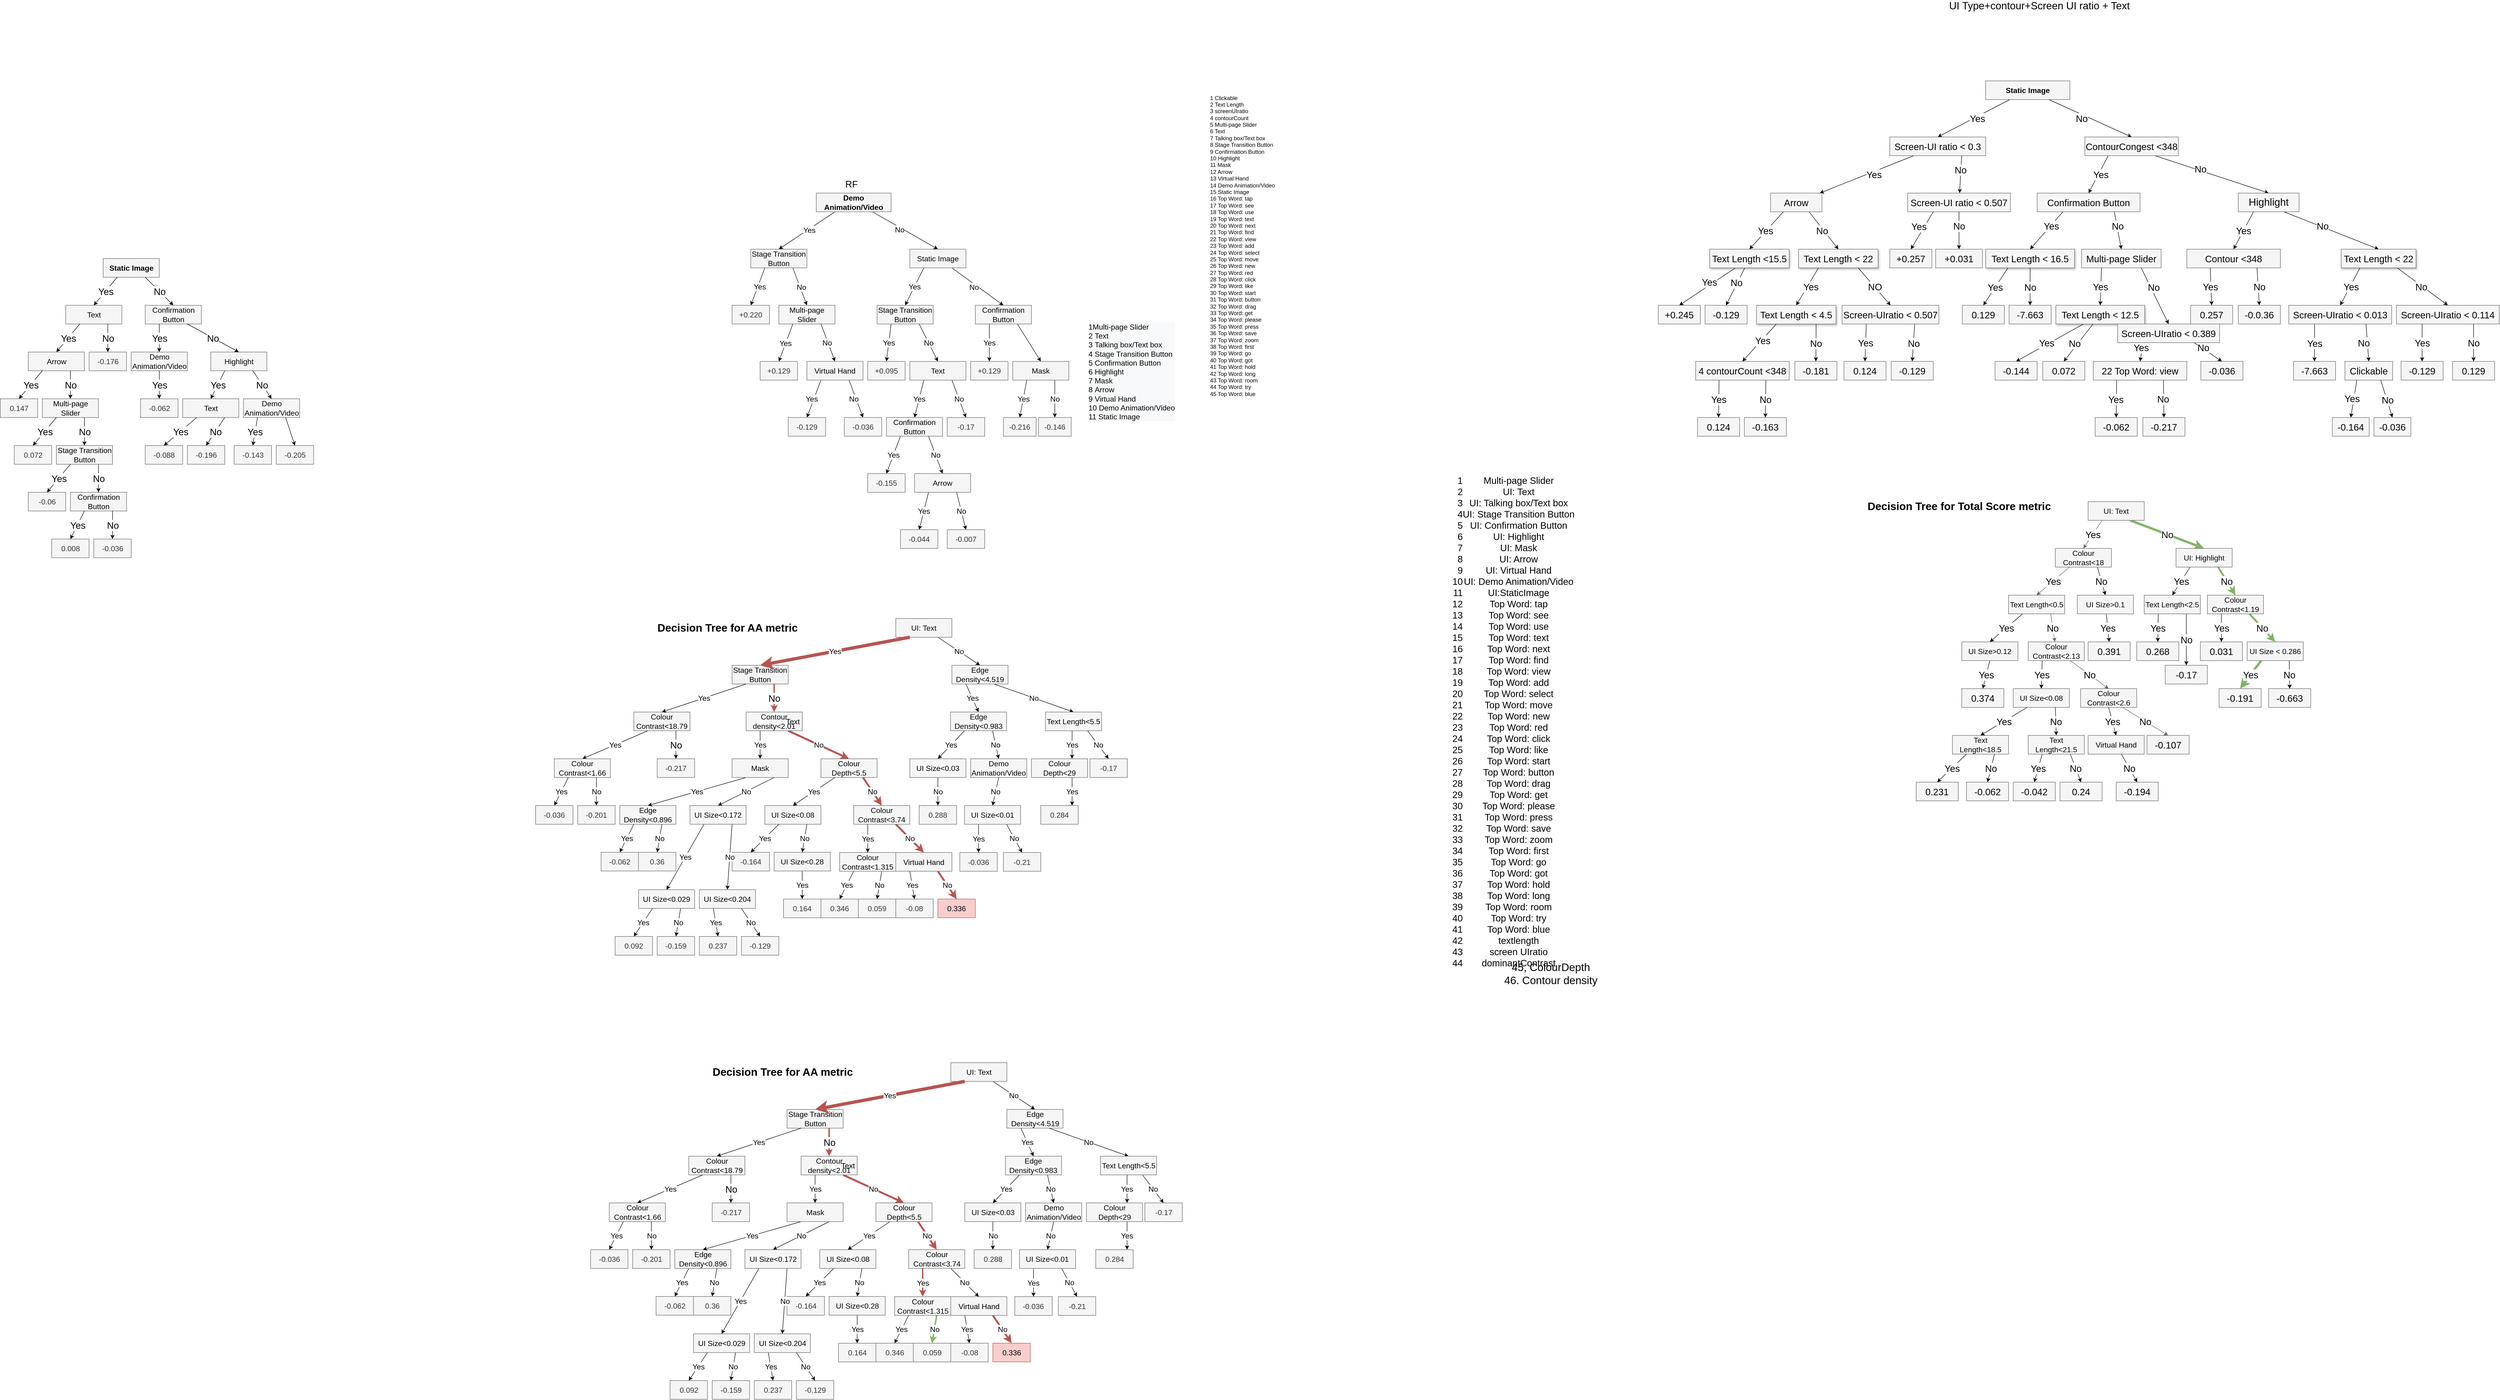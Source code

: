 <mxfile version="13.8.1" type="github">
  <diagram id="VKt3ycOdlRzEC3sC6pnN" name="Page-1">
    <mxGraphModel dx="9938" dy="2808" grid="1" gridSize="10" guides="1" tooltips="1" connect="1" arrows="1" fold="1" page="1" pageScale="1" pageWidth="850" pageHeight="1100" math="0" shadow="0">
      <root>
        <mxCell id="0" />
        <mxCell id="1" parent="0" />
        <mxCell id="yVmeeTijZnfeH4OOuYgs-2" value="&lt;div&gt;1&lt;span&gt; &lt;/span&gt;Clickable&lt;/div&gt;&lt;div&gt;2&lt;span&gt; &lt;/span&gt;Text Length&lt;/div&gt;&lt;div&gt;3&lt;span&gt; &lt;/span&gt;screenUIratio&lt;/div&gt;&lt;div&gt;4&lt;span&gt; &lt;/span&gt;contourCount&lt;/div&gt;&lt;div&gt;5&lt;span&gt; &lt;/span&gt;Multi-page Slider&lt;/div&gt;&lt;div&gt;6&lt;span&gt; &lt;/span&gt;Text&lt;/div&gt;&lt;div&gt;7&lt;span&gt; &lt;/span&gt;Talking box/Text box&lt;/div&gt;&lt;div&gt;8&lt;span&gt; &lt;/span&gt;Stage Transition Button&lt;/div&gt;&lt;div&gt;9&lt;span&gt; &lt;/span&gt;Confirmation Button&lt;/div&gt;&lt;div&gt;10&lt;span&gt; &lt;/span&gt;Highlight&lt;/div&gt;&lt;div&gt;11&lt;span&gt; &lt;/span&gt;Mask&lt;/div&gt;&lt;div&gt;12&lt;span&gt; &lt;/span&gt;Arrow&lt;/div&gt;&lt;div&gt;13&lt;span&gt; &lt;/span&gt;Virtual Hand&lt;/div&gt;&lt;div&gt;14&lt;span&gt; &lt;/span&gt;Demo Animation/Video&lt;/div&gt;&lt;div&gt;15&lt;span&gt; &lt;/span&gt;Static Image&lt;/div&gt;&lt;div&gt;16&lt;span&gt; &lt;/span&gt;Top Word: tap&lt;/div&gt;&lt;div&gt;17&lt;span&gt; &lt;/span&gt;Top Word: see&lt;/div&gt;&lt;div&gt;18&lt;span&gt; &lt;/span&gt;Top Word: use&lt;/div&gt;&lt;div&gt;19&lt;span&gt; &lt;/span&gt;Top Word: text&lt;/div&gt;&lt;div&gt;20&lt;span&gt; &lt;/span&gt;Top Word: next&lt;/div&gt;&lt;div&gt;21&lt;span&gt; &lt;/span&gt;Top Word: find&lt;/div&gt;&lt;div&gt;22&lt;span&gt; &lt;/span&gt;Top Word: view&lt;/div&gt;&lt;div&gt;23&lt;span&gt; &lt;/span&gt;Top Word: add&lt;/div&gt;&lt;div&gt;24&lt;span&gt; &lt;/span&gt;Top Word: select&lt;/div&gt;&lt;div&gt;25&lt;span&gt; &lt;/span&gt;Top Word: move&lt;/div&gt;&lt;div&gt;26&lt;span&gt; &lt;/span&gt;Top Word: new&lt;/div&gt;&lt;div&gt;27&lt;span&gt; &lt;/span&gt;Top Word: red&lt;/div&gt;&lt;div&gt;28&lt;span&gt; &lt;/span&gt;Top Word: click&lt;/div&gt;&lt;div&gt;29&lt;span&gt; &lt;/span&gt;Top Word: like&lt;/div&gt;&lt;div&gt;30&lt;span&gt; &lt;/span&gt;Top Word: start&lt;/div&gt;&lt;div&gt;31&lt;span&gt; &lt;/span&gt;Top Word: button&lt;/div&gt;&lt;div&gt;32&lt;span&gt; &lt;/span&gt;Top Word: drag&lt;/div&gt;&lt;div&gt;33&lt;span&gt; &lt;/span&gt;Top Word: get&lt;/div&gt;&lt;div&gt;34&lt;span&gt; &lt;/span&gt;Top Word: please&lt;/div&gt;&lt;div&gt;35&lt;span&gt; &lt;/span&gt;Top Word: press&lt;/div&gt;&lt;div&gt;36&lt;span&gt; &lt;/span&gt;Top Word: save&lt;/div&gt;&lt;div&gt;37&lt;span&gt; &lt;/span&gt;Top Word: zoom&lt;/div&gt;&lt;div&gt;38&lt;span&gt; &lt;/span&gt;Top Word: first&lt;/div&gt;&lt;div&gt;39&lt;span&gt; &lt;/span&gt;Top Word: go&lt;/div&gt;&lt;div&gt;40&lt;span&gt; &lt;/span&gt;Top Word: got&lt;/div&gt;&lt;div&gt;41&lt;span&gt; &lt;/span&gt;Top Word: hold&lt;/div&gt;&lt;div&gt;42&lt;span&gt; &lt;/span&gt;Top Word: long&lt;/div&gt;&lt;div&gt;43&lt;span&gt; &lt;/span&gt;Top Word: room&lt;/div&gt;&lt;div&gt;44&lt;span&gt; &lt;/span&gt;Top Word: try&lt;/div&gt;&lt;div&gt;45&lt;span&gt; &lt;/span&gt;Top Word: blue&lt;/div&gt;&lt;div&gt;&lt;br&gt;&lt;/div&gt;" style="text;html=1;strokeColor=none;fillColor=none;align=left;verticalAlign=middle;whiteSpace=wrap;rounded=0;fontColor=#000000;" parent="1" vertex="1">
          <mxGeometry x="-1120" y="200.04" width="200" height="800" as="geometry" />
        </mxCell>
        <mxCell id="yVmeeTijZnfeH4OOuYgs-16" style="rounded=1;orthogonalLoop=1;jettySize=auto;html=1;entryX=0.5;entryY=0;entryDx=0;entryDy=0;fontSize=20;fontColor=#000000;align=center;verticalAlign=middle;" parent="1" source="yVmeeTijZnfeH4OOuYgs-5" target="yVmeeTijZnfeH4OOuYgs-12" edge="1">
          <mxGeometry relative="1" as="geometry" />
        </mxCell>
        <mxCell id="yVmeeTijZnfeH4OOuYgs-17" value="Yes" style="edgeLabel;html=1;align=center;verticalAlign=middle;resizable=0;points=[];fontSize=20;fontColor=#000000;" parent="yVmeeTijZnfeH4OOuYgs-16" vertex="1" connectable="0">
          <mxGeometry x="0.317" y="6" relative="1" as="geometry">
            <mxPoint x="29.23" y="-18.14" as="offset" />
          </mxGeometry>
        </mxCell>
        <mxCell id="yVmeeTijZnfeH4OOuYgs-19" style="edgeStyle=none;rounded=1;orthogonalLoop=1;jettySize=auto;html=1;exitX=0.75;exitY=1;exitDx=0;exitDy=0;entryX=0.5;entryY=0;entryDx=0;entryDy=0;fontSize=20;fontColor=#000000;align=center;verticalAlign=middle;" parent="1" source="yVmeeTijZnfeH4OOuYgs-5" target="yVmeeTijZnfeH4OOuYgs-6" edge="1">
          <mxGeometry relative="1" as="geometry" />
        </mxCell>
        <mxCell id="yVmeeTijZnfeH4OOuYgs-20" value="No" style="edgeLabel;html=1;align=center;verticalAlign=middle;resizable=0;points=[];fontSize=20;fontColor=#000000;" parent="yVmeeTijZnfeH4OOuYgs-19" vertex="1" connectable="0">
          <mxGeometry x="0.2" y="-2" relative="1" as="geometry">
            <mxPoint x="-35.92" y="-10.07" as="offset" />
          </mxGeometry>
        </mxCell>
        <mxCell id="yVmeeTijZnfeH4OOuYgs-5" value="&lt;span style=&quot;color: rgb(0 , 0 , 0) ; font-family: &amp;#34;helvetica&amp;#34; ; font-size: 16px ; font-style: normal ; letter-spacing: normal ; text-indent: 0px ; text-transform: none ; word-spacing: 0px ; background-color: rgb(248 , 249 , 250) ; display: inline ; float: none&quot;&gt;Static Image&lt;/span&gt;" style="text;whiteSpace=wrap;html=1;fontColor=#333333;fontStyle=1;fontSize=16;fillColor=#f5f5f5;strokeColor=#666666;align=center;verticalAlign=middle;" parent="1" vertex="1">
          <mxGeometry x="540" y="240" width="180" height="40" as="geometry" />
        </mxCell>
        <mxCell id="yVmeeTijZnfeH4OOuYgs-35" style="edgeStyle=none;rounded=1;orthogonalLoop=1;jettySize=auto;html=1;entryX=0.5;entryY=0;entryDx=0;entryDy=0;fontSize=20;fontColor=#000000;align=center;exitX=0.75;exitY=1;exitDx=0;exitDy=0;verticalAlign=middle;" parent="1" source="yVmeeTijZnfeH4OOuYgs-6" target="yVmeeTijZnfeH4OOuYgs-7" edge="1">
          <mxGeometry relative="1" as="geometry" />
        </mxCell>
        <mxCell id="yVmeeTijZnfeH4OOuYgs-145" value="No" style="edgeLabel;html=1;align=center;verticalAlign=middle;resizable=0;points=[];fontSize=20;fontColor=#000000;" parent="yVmeeTijZnfeH4OOuYgs-35" vertex="1" connectable="0">
          <mxGeometry x="-0.213" y="4" relative="1" as="geometry">
            <mxPoint as="offset" />
          </mxGeometry>
        </mxCell>
        <mxCell id="yVmeeTijZnfeH4OOuYgs-44" style="edgeStyle=none;rounded=1;orthogonalLoop=1;jettySize=auto;html=1;exitX=0.25;exitY=1;exitDx=0;exitDy=0;entryX=0.5;entryY=0;entryDx=0;entryDy=0;fontSize=20;fontColor=#000000;align=center;verticalAlign=middle;" parent="1" source="yVmeeTijZnfeH4OOuYgs-6" target="yVmeeTijZnfeH4OOuYgs-43" edge="1">
          <mxGeometry relative="1" as="geometry" />
        </mxCell>
        <mxCell id="yVmeeTijZnfeH4OOuYgs-45" value="Yes" style="edgeLabel;html=1;align=center;verticalAlign=middle;resizable=0;points=[];fontSize=20;fontColor=#000000;" parent="yVmeeTijZnfeH4OOuYgs-44" vertex="1" connectable="0">
          <mxGeometry x="-0.443" y="4" relative="1" as="geometry">
            <mxPoint x="-8.59" y="15.37" as="offset" />
          </mxGeometry>
        </mxCell>
        <mxCell id="yVmeeTijZnfeH4OOuYgs-6" value="&lt;span style=&quot;color: rgb(0 , 0 , 0) ; font-family: &amp;#34;helvetica&amp;#34; ; font-size: 20px ; font-style: normal ; font-weight: 400 ; letter-spacing: normal ; text-indent: 0px ; text-transform: none ; word-spacing: 0px ; background-color: rgb(248 , 249 , 250) ; display: inline ; float: none&quot;&gt;ContourCongest &amp;lt;348&lt;/span&gt;" style="text;whiteSpace=wrap;html=1;fontSize=20;fontColor=#333333;fillColor=#f5f5f5;strokeColor=#666666;align=center;verticalAlign=middle;" parent="1" vertex="1">
          <mxGeometry x="752" y="360" width="200" height="40" as="geometry" />
        </mxCell>
        <mxCell id="yVmeeTijZnfeH4OOuYgs-37" style="edgeStyle=none;rounded=1;orthogonalLoop=1;jettySize=auto;html=1;exitX=0.75;exitY=1;exitDx=0;exitDy=0;entryX=0.5;entryY=0;entryDx=0;entryDy=0;fontSize=20;fontColor=#000000;align=center;verticalAlign=middle;" parent="1" source="yVmeeTijZnfeH4OOuYgs-7" target="yVmeeTijZnfeH4OOuYgs-36" edge="1">
          <mxGeometry relative="1" as="geometry" />
        </mxCell>
        <mxCell id="yVmeeTijZnfeH4OOuYgs-141" value="No" style="edgeLabel;html=1;align=center;verticalAlign=middle;resizable=0;points=[];fontSize=20;fontColor=#000000;" parent="yVmeeTijZnfeH4OOuYgs-37" vertex="1" connectable="0">
          <mxGeometry x="-0.298" y="-1" relative="1" as="geometry">
            <mxPoint x="11.75" y="0.97" as="offset" />
          </mxGeometry>
        </mxCell>
        <mxCell id="yVmeeTijZnfeH4OOuYgs-38" style="edgeStyle=none;rounded=1;orthogonalLoop=1;jettySize=auto;html=1;exitX=0.25;exitY=1;exitDx=0;exitDy=0;entryX=0.5;entryY=0;entryDx=0;entryDy=0;fontSize=20;fontColor=#000000;align=center;verticalAlign=middle;" parent="1" source="yVmeeTijZnfeH4OOuYgs-7" target="yVmeeTijZnfeH4OOuYgs-9" edge="1">
          <mxGeometry relative="1" as="geometry" />
        </mxCell>
        <mxCell id="yVmeeTijZnfeH4OOuYgs-147" value="Yes" style="edgeLabel;html=1;align=center;verticalAlign=middle;resizable=0;points=[];fontSize=20;fontColor=#000000;" parent="yVmeeTijZnfeH4OOuYgs-38" vertex="1" connectable="0">
          <mxGeometry x="0.262" y="-1" relative="1" as="geometry">
            <mxPoint x="5.43" y="-10.44" as="offset" />
          </mxGeometry>
        </mxCell>
        <mxCell id="yVmeeTijZnfeH4OOuYgs-7" value="&lt;span style=&quot;color: rgb(0 , 0 , 0) ; font-family: &amp;quot;helvetica&amp;quot; ; font-size: 22px ; font-style: normal ; font-weight: 400 ; letter-spacing: normal ; text-indent: 0px ; text-transform: none ; word-spacing: 0px ; background-color: rgb(248 , 249 , 250) ; display: inline ; float: none&quot;&gt;Highlight&lt;/span&gt;" style="text;whiteSpace=wrap;html=1;fontSize=22;fontColor=#333333;fillColor=#f5f5f5;strokeColor=#666666;align=center;verticalAlign=middle;" parent="1" vertex="1">
          <mxGeometry x="1080" y="480.0" width="130" height="40" as="geometry" />
        </mxCell>
        <mxCell id="yVmeeTijZnfeH4OOuYgs-86" style="edgeStyle=none;rounded=1;orthogonalLoop=1;jettySize=auto;html=1;exitX=0.75;exitY=1;exitDx=0;exitDy=0;entryX=0.5;entryY=0;entryDx=0;entryDy=0;fontSize=20;fontColor=#000000;align=center;verticalAlign=middle;" parent="1" source="yVmeeTijZnfeH4OOuYgs-9" target="yVmeeTijZnfeH4OOuYgs-85" edge="1">
          <mxGeometry relative="1" as="geometry" />
        </mxCell>
        <mxCell id="yVmeeTijZnfeH4OOuYgs-87" value="No" style="edgeLabel;html=1;align=center;verticalAlign=middle;resizable=0;points=[];fontSize=20;fontColor=#000000;" parent="yVmeeTijZnfeH4OOuYgs-86" vertex="1" connectable="0">
          <mxGeometry x="-0.333" y="6" relative="1" as="geometry">
            <mxPoint x="-2.68" y="13.37" as="offset" />
          </mxGeometry>
        </mxCell>
        <mxCell id="yVmeeTijZnfeH4OOuYgs-89" style="edgeStyle=none;rounded=1;orthogonalLoop=1;jettySize=auto;html=1;entryX=0.5;entryY=0;entryDx=0;entryDy=0;fontSize=20;fontColor=#000000;align=center;exitX=0.25;exitY=1;exitDx=0;exitDy=0;verticalAlign=middle;" parent="1" source="yVmeeTijZnfeH4OOuYgs-9" target="yVmeeTijZnfeH4OOuYgs-88" edge="1">
          <mxGeometry relative="1" as="geometry">
            <mxPoint x="755" y="911" as="sourcePoint" />
          </mxGeometry>
        </mxCell>
        <mxCell id="yVmeeTijZnfeH4OOuYgs-90" value="Yes" style="edgeLabel;html=1;align=center;verticalAlign=middle;resizable=0;points=[];fontSize=20;fontColor=#000000;" parent="yVmeeTijZnfeH4OOuYgs-89" vertex="1" connectable="0">
          <mxGeometry x="-0.612" y="2" relative="1" as="geometry">
            <mxPoint x="-2.57" y="24.79" as="offset" />
          </mxGeometry>
        </mxCell>
        <mxCell id="yVmeeTijZnfeH4OOuYgs-9" value="&lt;span style=&quot;color: rgb(0 , 0 , 0) ; font-family: &amp;#34;helvetica&amp;#34; ; font-size: 20px ; font-style: normal ; font-weight: 400 ; letter-spacing: normal ; text-indent: 0px ; text-transform: none ; word-spacing: 0px ; background-color: rgb(248 , 249 , 250) ; display: inline ; float: none&quot;&gt;Contour &amp;lt;348&lt;/span&gt;" style="text;whiteSpace=wrap;html=1;fontSize=20;fontColor=#333333;fillColor=#f5f5f5;strokeColor=#666666;align=center;verticalAlign=middle;" parent="1" vertex="1">
          <mxGeometry x="970" y="600" width="200" height="40" as="geometry" />
        </mxCell>
        <mxCell id="yVmeeTijZnfeH4OOuYgs-80" style="edgeStyle=none;rounded=1;orthogonalLoop=1;jettySize=auto;html=1;exitX=0.25;exitY=1;exitDx=0;exitDy=0;entryX=0.5;entryY=0;entryDx=0;entryDy=0;fontSize=20;fontColor=#000000;align=center;verticalAlign=middle;" parent="1" source="yVmeeTijZnfeH4OOuYgs-10" target="yVmeeTijZnfeH4OOuYgs-79" edge="1">
          <mxGeometry relative="1" as="geometry" />
        </mxCell>
        <mxCell id="yVmeeTijZnfeH4OOuYgs-81" value="Yes" style="edgeLabel;html=1;align=center;verticalAlign=middle;resizable=0;points=[];fontSize=20;fontColor=#000000;" parent="yVmeeTijZnfeH4OOuYgs-80" vertex="1" connectable="0">
          <mxGeometry x="-0.604" y="-2" relative="1" as="geometry">
            <mxPoint x="1.19" y="24.73" as="offset" />
          </mxGeometry>
        </mxCell>
        <mxCell id="yVmeeTijZnfeH4OOuYgs-83" style="edgeStyle=none;rounded=1;orthogonalLoop=1;jettySize=auto;html=1;exitX=0.75;exitY=1;exitDx=0;exitDy=0;entryX=0.5;entryY=0;entryDx=0;entryDy=0;fontSize=20;fontColor=#000000;align=center;verticalAlign=middle;" parent="1" source="yVmeeTijZnfeH4OOuYgs-10" target="yVmeeTijZnfeH4OOuYgs-82" edge="1">
          <mxGeometry relative="1" as="geometry" />
        </mxCell>
        <mxCell id="yVmeeTijZnfeH4OOuYgs-139" value="No" style="edgeLabel;html=1;align=center;verticalAlign=middle;resizable=0;points=[];fontSize=20;fontColor=#000000;" parent="yVmeeTijZnfeH4OOuYgs-83" vertex="1" connectable="0">
          <mxGeometry x="-0.255" y="-1" relative="1" as="geometry">
            <mxPoint x="0.37" y="10.6" as="offset" />
          </mxGeometry>
        </mxCell>
        <mxCell id="yVmeeTijZnfeH4OOuYgs-10" value="&lt;span style=&quot;color: rgb(0, 0, 0); font-family: helvetica; font-size: 20px; font-style: normal; font-weight: 400; letter-spacing: normal; text-indent: 0px; text-transform: none; word-spacing: 0px; background-color: rgb(248, 249, 250); display: inline; float: none;&quot;&gt;4&lt;/span&gt;&lt;span style=&quot;color: rgb(0, 0, 0); font-family: helvetica; font-size: 20px; font-style: normal; font-weight: 400; letter-spacing: normal; text-indent: 0px; text-transform: none; word-spacing: 0px; background-color: rgb(248, 249, 250);&quot;&gt; &lt;/span&gt;&lt;span style=&quot;color: rgb(0, 0, 0); font-family: helvetica; font-size: 20px; font-style: normal; font-weight: 400; letter-spacing: normal; text-indent: 0px; text-transform: none; word-spacing: 0px; background-color: rgb(248, 249, 250); display: inline; float: none;&quot;&gt;contourCount &amp;lt;348&lt;/span&gt;" style="text;whiteSpace=wrap;html=1;fontSize=20;fontColor=#333333;fillColor=#f5f5f5;strokeColor=#666666;align=center;verticalAlign=middle;" parent="1" vertex="1">
          <mxGeometry x="-80" y="840" width="200" height="40" as="geometry" />
        </mxCell>
        <mxCell id="yVmeeTijZnfeH4OOuYgs-14" style="rounded=1;orthogonalLoop=1;jettySize=auto;html=1;exitX=0.75;exitY=1;exitDx=0;exitDy=0;fontSize=20;fontColor=#000000;align=center;verticalAlign=middle;" parent="1" source="yVmeeTijZnfeH4OOuYgs-12" target="yVmeeTijZnfeH4OOuYgs-13" edge="1">
          <mxGeometry relative="1" as="geometry" />
        </mxCell>
        <mxCell id="yVmeeTijZnfeH4OOuYgs-15" value="No" style="edgeLabel;html=1;align=center;verticalAlign=middle;resizable=0;points=[];fontSize=20;fontColor=#000000;" parent="yVmeeTijZnfeH4OOuYgs-14" vertex="1" connectable="0">
          <mxGeometry x="-0.368" y="4" relative="1" as="geometry">
            <mxPoint x="-5.49" y="4.21" as="offset" />
          </mxGeometry>
        </mxCell>
        <mxCell id="yVmeeTijZnfeH4OOuYgs-21" style="edgeStyle=none;rounded=1;orthogonalLoop=1;jettySize=auto;html=1;exitX=0.25;exitY=1;exitDx=0;exitDy=0;fontSize=20;fontColor=#000000;align=center;verticalAlign=middle;" parent="1" source="yVmeeTijZnfeH4OOuYgs-12" target="yVmeeTijZnfeH4OOuYgs-18" edge="1">
          <mxGeometry relative="1" as="geometry" />
        </mxCell>
        <mxCell id="yVmeeTijZnfeH4OOuYgs-153" value="Yes" style="edgeLabel;html=1;align=center;verticalAlign=middle;resizable=0;points=[];fontSize=20;fontColor=#000000;" parent="yVmeeTijZnfeH4OOuYgs-21" vertex="1" connectable="0">
          <mxGeometry x="-0.187" y="-5" relative="1" as="geometry">
            <mxPoint x="-2.31" y="12.31" as="offset" />
          </mxGeometry>
        </mxCell>
        <mxCell id="yVmeeTijZnfeH4OOuYgs-12" value="&lt;span style=&quot;color: rgb(0 , 0 , 0) ; font-family: &amp;#34;helvetica&amp;#34; ; font-size: 20px ; font-style: normal ; font-weight: 400 ; letter-spacing: normal ; text-indent: 0px ; text-transform: none ; word-spacing: 0px ; background-color: rgb(248 , 249 , 250) ; display: inline ; float: none&quot;&gt;Screen-UI ratio&amp;nbsp;&amp;lt; 0.3&lt;/span&gt;" style="text;whiteSpace=wrap;html=1;fontSize=20;fontColor=#333333;fillColor=#f5f5f5;strokeColor=#666666;align=center;verticalAlign=middle;" parent="1" vertex="1">
          <mxGeometry x="335" y="360" width="205" height="40" as="geometry" />
        </mxCell>
        <mxCell id="yVmeeTijZnfeH4OOuYgs-56" style="edgeStyle=none;rounded=1;orthogonalLoop=1;jettySize=auto;html=1;exitX=0.5;exitY=1;exitDx=0;exitDy=0;entryX=0.5;entryY=0;entryDx=0;entryDy=0;fontSize=20;fontColor=#000000;align=center;verticalAlign=middle;" parent="1" source="yVmeeTijZnfeH4OOuYgs-13" target="yVmeeTijZnfeH4OOuYgs-55" edge="1">
          <mxGeometry relative="1" as="geometry" />
        </mxCell>
        <mxCell id="yVmeeTijZnfeH4OOuYgs-57" value="No" style="edgeLabel;html=1;align=center;verticalAlign=middle;resizable=0;points=[];fontSize=20;fontColor=#000000;labelBorderColor=none;" parent="yVmeeTijZnfeH4OOuYgs-56" vertex="1" connectable="0">
          <mxGeometry x="0.413" y="-2" relative="1" as="geometry">
            <mxPoint x="2" y="-27.14" as="offset" />
          </mxGeometry>
        </mxCell>
        <mxCell id="yVmeeTijZnfeH4OOuYgs-60" style="edgeStyle=none;rounded=1;orthogonalLoop=1;jettySize=auto;html=1;exitX=0.25;exitY=1;exitDx=0;exitDy=0;entryX=0.5;entryY=0;entryDx=0;entryDy=0;fontSize=20;fontColor=#000000;align=center;verticalAlign=middle;" parent="1" source="yVmeeTijZnfeH4OOuYgs-13" target="yVmeeTijZnfeH4OOuYgs-59" edge="1">
          <mxGeometry relative="1" as="geometry" />
        </mxCell>
        <mxCell id="yVmeeTijZnfeH4OOuYgs-134" value="Yes" style="edgeLabel;html=1;align=center;verticalAlign=middle;resizable=0;points=[];fontSize=20;fontColor=#000000;" parent="yVmeeTijZnfeH4OOuYgs-60" vertex="1" connectable="0">
          <mxGeometry x="0.279" y="1" relative="1" as="geometry">
            <mxPoint x="-1" y="-20.83" as="offset" />
          </mxGeometry>
        </mxCell>
        <mxCell id="yVmeeTijZnfeH4OOuYgs-13" value="&lt;span style=&quot;color: rgb(0 , 0 , 0) ; font-family: &amp;#34;helvetica&amp;#34; ; font-size: 20px ; font-style: normal ; font-weight: 400 ; letter-spacing: normal ; text-indent: 0px ; text-transform: none ; word-spacing: 0px ; background-color: rgb(248 , 249 , 250) ; display: inline ; float: none&quot;&gt;Screen-UI ratio &amp;lt; 0.507&lt;/span&gt;" style="text;whiteSpace=wrap;html=1;fontSize=20;fontColor=#333333;fillColor=#f5f5f5;strokeColor=#666666;align=center;verticalAlign=middle;" parent="1" vertex="1">
          <mxGeometry x="373" y="480" width="220" height="40" as="geometry" />
        </mxCell>
        <mxCell id="yVmeeTijZnfeH4OOuYgs-26" style="edgeStyle=none;rounded=1;orthogonalLoop=1;jettySize=auto;html=1;exitX=0.25;exitY=1;exitDx=0;exitDy=0;entryX=0.5;entryY=0;entryDx=0;entryDy=0;fontSize=20;fontColor=#000000;align=center;verticalAlign=middle;" parent="1" source="yVmeeTijZnfeH4OOuYgs-18" target="yVmeeTijZnfeH4OOuYgs-23" edge="1">
          <mxGeometry relative="1" as="geometry" />
        </mxCell>
        <mxCell id="yVmeeTijZnfeH4OOuYgs-27" value="Yes" style="edgeLabel;html=1;align=center;verticalAlign=middle;resizable=0;points=[];fontSize=20;fontColor=#000000;" parent="yVmeeTijZnfeH4OOuYgs-26" vertex="1" connectable="0">
          <mxGeometry x="-0.305" y="-4" relative="1" as="geometry">
            <mxPoint x="-10.26" y="14.79" as="offset" />
          </mxGeometry>
        </mxCell>
        <mxCell id="yVmeeTijZnfeH4OOuYgs-28" style="edgeStyle=none;rounded=1;orthogonalLoop=1;jettySize=auto;html=1;exitX=0.75;exitY=1;exitDx=0;exitDy=0;entryX=0.5;entryY=0;entryDx=0;entryDy=0;fontSize=20;fontColor=#000000;align=center;verticalAlign=middle;" parent="1" source="yVmeeTijZnfeH4OOuYgs-18" target="yVmeeTijZnfeH4OOuYgs-25" edge="1">
          <mxGeometry relative="1" as="geometry" />
        </mxCell>
        <mxCell id="yVmeeTijZnfeH4OOuYgs-29" value="No" style="edgeLabel;html=1;align=center;verticalAlign=middle;resizable=0;points=[];fontSize=20;fontColor=#000000;" parent="yVmeeTijZnfeH4OOuYgs-28" vertex="1" connectable="0">
          <mxGeometry x="-0.444" y="-1" relative="1" as="geometry">
            <mxPoint x="10.91" y="17.13" as="offset" />
          </mxGeometry>
        </mxCell>
        <mxCell id="yVmeeTijZnfeH4OOuYgs-18" value="&lt;span style=&quot;color: rgb(0 , 0 , 0) ; font-family: &amp;#34;helvetica&amp;#34; ; font-size: 20px ; font-style: normal ; font-weight: 400 ; letter-spacing: normal ; text-indent: 0px ; text-transform: none ; word-spacing: 0px ; background-color: rgb(248 , 249 , 250) ; display: inline ; float: none&quot;&gt;Arrow&lt;/span&gt;" style="text;whiteSpace=wrap;html=1;fontSize=20;fontColor=#333333;fillColor=#f5f5f5;strokeColor=#666666;align=center;verticalAlign=middle;" parent="1" vertex="1">
          <mxGeometry x="80" y="480" width="110" height="40" as="geometry" />
        </mxCell>
        <mxCell id="yVmeeTijZnfeH4OOuYgs-63" style="edgeStyle=none;rounded=1;orthogonalLoop=1;jettySize=auto;html=1;entryX=0.5;entryY=0;entryDx=0;entryDy=0;fontSize=20;fontColor=#000000;align=center;verticalAlign=middle;" parent="1" source="yVmeeTijZnfeH4OOuYgs-23" target="yVmeeTijZnfeH4OOuYgs-62" edge="1">
          <mxGeometry relative="1" as="geometry" />
        </mxCell>
        <mxCell id="yVmeeTijZnfeH4OOuYgs-64" value="No" style="edgeLabel;html=1;align=center;verticalAlign=middle;resizable=0;points=[];fontSize=20;fontColor=#000000;" parent="yVmeeTijZnfeH4OOuYgs-63" vertex="1" connectable="0">
          <mxGeometry x="0.356" y="-1" relative="1" as="geometry">
            <mxPoint x="10.2" y="-23.39" as="offset" />
          </mxGeometry>
        </mxCell>
        <mxCell id="yVmeeTijZnfeH4OOuYgs-66" style="edgeStyle=none;rounded=1;orthogonalLoop=1;jettySize=auto;html=1;entryX=0.5;entryY=0;entryDx=0;entryDy=0;fontSize=20;fontColor=#000000;align=center;verticalAlign=middle;" parent="1" source="yVmeeTijZnfeH4OOuYgs-23" target="yVmeeTijZnfeH4OOuYgs-65" edge="1">
          <mxGeometry relative="1" as="geometry" />
        </mxCell>
        <mxCell id="yVmeeTijZnfeH4OOuYgs-135" value="Yes" style="edgeLabel;html=1;align=center;verticalAlign=middle;resizable=0;points=[];fontSize=20;fontColor=#000000;" parent="yVmeeTijZnfeH4OOuYgs-66" vertex="1" connectable="0">
          <mxGeometry x="-0.364" y="1" relative="1" as="geometry">
            <mxPoint x="-18.41" y="3.79" as="offset" />
          </mxGeometry>
        </mxCell>
        <mxCell id="yVmeeTijZnfeH4OOuYgs-23" value="&lt;font style=&quot;font-size: 20px&quot;&gt;&lt;span style=&quot;color: rgb(0, 0, 0); font-family: helvetica; font-style: normal; font-weight: 400; letter-spacing: normal; text-indent: 0px; text-transform: none; word-spacing: 0px; background-color: rgb(248, 249, 250); display: inline; float: none;&quot;&gt;Text Length &amp;lt;15.5&lt;/span&gt;&lt;/font&gt;" style="text;whiteSpace=wrap;html=1;fontSize=20;fontColor=#333333;shadow=1;fillColor=#f5f5f5;strokeColor=#666666;align=center;verticalAlign=middle;" parent="1" vertex="1">
          <mxGeometry x="-50" y="600" width="170" height="40" as="geometry" />
        </mxCell>
        <mxCell id="yVmeeTijZnfeH4OOuYgs-31" style="edgeStyle=none;rounded=1;orthogonalLoop=1;jettySize=auto;html=1;exitX=0.75;exitY=1;exitDx=0;exitDy=0;entryX=0.5;entryY=0;entryDx=0;entryDy=0;fontSize=20;fontColor=#000000;align=center;verticalAlign=middle;" parent="1" source="yVmeeTijZnfeH4OOuYgs-25" target="yVmeeTijZnfeH4OOuYgs-30" edge="1">
          <mxGeometry relative="1" as="geometry" />
        </mxCell>
        <mxCell id="yVmeeTijZnfeH4OOuYgs-67" value="NO" style="edgeLabel;html=1;align=center;verticalAlign=middle;resizable=0;points=[];fontSize=20;fontColor=#000000;" parent="yVmeeTijZnfeH4OOuYgs-31" vertex="1" connectable="0">
          <mxGeometry x="0.389" y="6" relative="1" as="geometry">
            <mxPoint x="-17.61" y="-11.73" as="offset" />
          </mxGeometry>
        </mxCell>
        <mxCell id="yVmeeTijZnfeH4OOuYgs-34" style="edgeStyle=none;rounded=1;orthogonalLoop=1;jettySize=auto;html=1;exitX=0.25;exitY=1;exitDx=0;exitDy=0;entryX=0.5;entryY=0;entryDx=0;entryDy=0;fontSize=20;fontColor=#000000;align=center;verticalAlign=middle;" parent="1" source="yVmeeTijZnfeH4OOuYgs-25" target="yVmeeTijZnfeH4OOuYgs-33" edge="1">
          <mxGeometry relative="1" as="geometry" />
        </mxCell>
        <mxCell id="yVmeeTijZnfeH4OOuYgs-74" value="Yes" style="edgeLabel;html=1;align=center;verticalAlign=middle;resizable=0;points=[];fontSize=20;fontColor=#000000;" parent="yVmeeTijZnfeH4OOuYgs-34" vertex="1" connectable="0">
          <mxGeometry x="0.156" y="-4" relative="1" as="geometry">
            <mxPoint x="14.1" y="-4.49" as="offset" />
          </mxGeometry>
        </mxCell>
        <mxCell id="yVmeeTijZnfeH4OOuYgs-25" value="&lt;font style=&quot;font-size: 20px&quot;&gt;&lt;span style=&quot;color: rgb(0, 0, 0); font-family: helvetica; font-style: normal; font-weight: 400; letter-spacing: normal; text-indent: 0px; text-transform: none; word-spacing: 0px; background-color: rgb(248, 249, 250); display: inline; float: none;&quot;&gt;Text Length &amp;lt; 22&lt;/span&gt;&lt;/font&gt;" style="text;whiteSpace=wrap;html=1;fontSize=20;fontColor=#333333;shadow=1;fillColor=#f5f5f5;strokeColor=#666666;align=center;verticalAlign=middle;" parent="1" vertex="1">
          <mxGeometry x="140" y="600" width="170" height="40" as="geometry" />
        </mxCell>
        <mxCell id="yVmeeTijZnfeH4OOuYgs-69" style="edgeStyle=none;rounded=1;orthogonalLoop=1;jettySize=auto;html=1;exitX=0.75;exitY=1;exitDx=0;exitDy=0;entryX=0.5;entryY=0;entryDx=0;entryDy=0;fontSize=20;fontColor=#000000;align=center;verticalAlign=middle;" parent="1" source="yVmeeTijZnfeH4OOuYgs-30" target="yVmeeTijZnfeH4OOuYgs-68" edge="1">
          <mxGeometry relative="1" as="geometry" />
        </mxCell>
        <mxCell id="yVmeeTijZnfeH4OOuYgs-136" value="No" style="edgeLabel;html=1;align=center;verticalAlign=middle;resizable=0;points=[];fontSize=20;fontColor=#000000;" parent="yVmeeTijZnfeH4OOuYgs-69" vertex="1" connectable="0">
          <mxGeometry x="-0.223" y="-1" relative="1" as="geometry">
            <mxPoint x="1" y="9.41" as="offset" />
          </mxGeometry>
        </mxCell>
        <mxCell id="yVmeeTijZnfeH4OOuYgs-72" style="edgeStyle=none;rounded=1;orthogonalLoop=1;jettySize=auto;html=1;exitX=0.25;exitY=1;exitDx=0;exitDy=0;entryX=0.5;entryY=0;entryDx=0;entryDy=0;fontSize=20;fontColor=#000000;align=center;verticalAlign=middle;" parent="1" source="yVmeeTijZnfeH4OOuYgs-30" target="yVmeeTijZnfeH4OOuYgs-71" edge="1">
          <mxGeometry relative="1" as="geometry" />
        </mxCell>
        <mxCell id="yVmeeTijZnfeH4OOuYgs-137" value="Yes" style="edgeLabel;html=1;align=center;verticalAlign=middle;resizable=0;points=[];fontSize=20;fontColor=#000000;" parent="yVmeeTijZnfeH4OOuYgs-72" vertex="1" connectable="0">
          <mxGeometry x="0.169" y="-1" relative="1" as="geometry">
            <mxPoint x="0.59" y="-7.04" as="offset" />
          </mxGeometry>
        </mxCell>
        <mxCell id="yVmeeTijZnfeH4OOuYgs-30" value="&lt;span style=&quot;color: rgb(0 , 0 , 0) ; font-family: &amp;#34;helvetica&amp;#34; ; font-size: 20px ; font-style: normal ; font-weight: 400 ; letter-spacing: normal ; text-indent: 0px ; text-transform: none ; word-spacing: 0px ; background-color: rgb(248 , 249 , 250) ; display: inline ; float: none&quot;&gt;Screen-UIratio &amp;lt; 0.507&lt;/span&gt;" style="text;whiteSpace=wrap;html=1;fontSize=20;fontColor=#333333;fillColor=#f5f5f5;strokeColor=#666666;align=center;verticalAlign=middle;" parent="1" vertex="1">
          <mxGeometry x="233" y="720" width="207" height="40" as="geometry" />
        </mxCell>
        <mxCell id="yVmeeTijZnfeH4OOuYgs-76" style="edgeStyle=none;rounded=1;orthogonalLoop=1;jettySize=auto;html=1;exitX=0.75;exitY=1;exitDx=0;exitDy=0;entryX=0.5;entryY=0;entryDx=0;entryDy=0;fontSize=20;fontColor=#000000;align=center;verticalAlign=middle;" parent="1" source="yVmeeTijZnfeH4OOuYgs-33" target="yVmeeTijZnfeH4OOuYgs-75" edge="1">
          <mxGeometry relative="1" as="geometry" />
        </mxCell>
        <mxCell id="yVmeeTijZnfeH4OOuYgs-78" value="No" style="edgeLabel;html=1;align=center;verticalAlign=middle;resizable=0;points=[];fontSize=20;fontColor=#000000;" parent="yVmeeTijZnfeH4OOuYgs-76" vertex="1" connectable="0">
          <mxGeometry x="0.276" y="1" relative="1" as="geometry">
            <mxPoint x="-1.92" y="-10.59" as="offset" />
          </mxGeometry>
        </mxCell>
        <mxCell id="yVmeeTijZnfeH4OOuYgs-77" style="edgeStyle=none;rounded=1;orthogonalLoop=1;jettySize=auto;html=1;exitX=0.25;exitY=1;exitDx=0;exitDy=0;entryX=0.5;entryY=0;entryDx=0;entryDy=0;fontSize=20;fontColor=#000000;align=center;verticalAlign=middle;" parent="1" source="yVmeeTijZnfeH4OOuYgs-33" target="yVmeeTijZnfeH4OOuYgs-10" edge="1">
          <mxGeometry relative="1" as="geometry" />
        </mxCell>
        <mxCell id="yVmeeTijZnfeH4OOuYgs-138" value="Yes" style="edgeLabel;html=1;align=center;verticalAlign=middle;resizable=0;points=[];fontSize=20;fontColor=#000000;" parent="yVmeeTijZnfeH4OOuYgs-77" vertex="1" connectable="0">
          <mxGeometry x="-0.167" relative="1" as="geometry">
            <mxPoint y="1" as="offset" />
          </mxGeometry>
        </mxCell>
        <mxCell id="yVmeeTijZnfeH4OOuYgs-33" value="&lt;font style=&quot;font-size: 20px&quot;&gt;&lt;span style=&quot;color: rgb(0, 0, 0); font-family: helvetica; font-style: normal; font-weight: 400; letter-spacing: normal; text-indent: 0px; text-transform: none; word-spacing: 0px; background-color: rgb(248, 249, 250); display: inline; float: none;&quot;&gt;Text Length &amp;lt; 4.5&lt;/span&gt;&lt;/font&gt;" style="text;whiteSpace=wrap;html=1;fontSize=20;fontColor=#333333;shadow=1;fillColor=#f5f5f5;strokeColor=#666666;align=center;verticalAlign=middle;" parent="1" vertex="1">
          <mxGeometry x="50" y="720" width="170" height="40" as="geometry" />
        </mxCell>
        <mxCell id="yVmeeTijZnfeH4OOuYgs-40" style="edgeStyle=none;rounded=1;orthogonalLoop=1;jettySize=auto;html=1;exitX=0.75;exitY=1;exitDx=0;exitDy=0;entryX=0.5;entryY=0;entryDx=0;entryDy=0;fontSize=20;fontColor=#000000;align=center;verticalAlign=middle;" parent="1" source="yVmeeTijZnfeH4OOuYgs-36" target="yVmeeTijZnfeH4OOuYgs-39" edge="1">
          <mxGeometry relative="1" as="geometry" />
        </mxCell>
        <mxCell id="yVmeeTijZnfeH4OOuYgs-155" value="No" style="edgeLabel;html=1;align=center;verticalAlign=middle;resizable=0;points=[];fontSize=20;fontColor=#000000;" parent="yVmeeTijZnfeH4OOuYgs-40" vertex="1" connectable="0">
          <mxGeometry x="-0.38" y="5" relative="1" as="geometry">
            <mxPoint x="13.94" y="19.51" as="offset" />
          </mxGeometry>
        </mxCell>
        <mxCell id="yVmeeTijZnfeH4OOuYgs-42" style="edgeStyle=none;rounded=1;orthogonalLoop=1;jettySize=auto;html=1;exitX=0.25;exitY=1;exitDx=0;exitDy=0;entryX=0.5;entryY=0;entryDx=0;entryDy=0;fontSize=20;fontColor=#000000;align=center;verticalAlign=middle;" parent="1" source="yVmeeTijZnfeH4OOuYgs-36" target="yVmeeTijZnfeH4OOuYgs-41" edge="1">
          <mxGeometry relative="1" as="geometry" />
        </mxCell>
        <mxCell id="yVmeeTijZnfeH4OOuYgs-154" value="Yes" style="edgeLabel;html=1;align=center;verticalAlign=middle;resizable=0;points=[];fontSize=20;fontColor=#000000;" parent="yVmeeTijZnfeH4OOuYgs-42" vertex="1" connectable="0">
          <mxGeometry x="0.321" y="1" relative="1" as="geometry">
            <mxPoint x="7.5" y="-13.59" as="offset" />
          </mxGeometry>
        </mxCell>
        <mxCell id="yVmeeTijZnfeH4OOuYgs-36" value="&lt;font style=&quot;font-size: 20px&quot;&gt;&lt;span style=&quot;color: rgb(0, 0, 0); font-family: helvetica; font-style: normal; font-weight: 400; letter-spacing: normal; text-indent: 0px; text-transform: none; word-spacing: 0px; background-color: rgb(248, 249, 250); display: inline; float: none;&quot;&gt;Text Length &amp;lt; 22&lt;/span&gt;&lt;/font&gt;" style="text;whiteSpace=wrap;html=1;fontSize=20;fontColor=#333333;shadow=1;fillColor=#f5f5f5;strokeColor=#666666;align=center;verticalAlign=middle;" parent="1" vertex="1">
          <mxGeometry x="1300" y="600" width="160" height="40" as="geometry" />
        </mxCell>
        <mxCell id="yVmeeTijZnfeH4OOuYgs-92" style="edgeStyle=none;rounded=1;orthogonalLoop=1;jettySize=auto;html=1;exitX=0.75;exitY=1;exitDx=0;exitDy=0;entryX=0.5;entryY=0;entryDx=0;entryDy=0;fontSize=20;fontColor=#000000;align=center;verticalAlign=middle;" parent="1" source="yVmeeTijZnfeH4OOuYgs-39" target="yVmeeTijZnfeH4OOuYgs-91" edge="1">
          <mxGeometry relative="1" as="geometry" />
        </mxCell>
        <mxCell id="yVmeeTijZnfeH4OOuYgs-93" value="No" style="edgeLabel;html=1;align=center;verticalAlign=middle;resizable=0;points=[];fontSize=20;fontColor=#000000;" parent="yVmeeTijZnfeH4OOuYgs-92" vertex="1" connectable="0">
          <mxGeometry x="-0.373" y="1" relative="1" as="geometry">
            <mxPoint x="-1" y="14.29" as="offset" />
          </mxGeometry>
        </mxCell>
        <mxCell id="yVmeeTijZnfeH4OOuYgs-96" style="edgeStyle=none;rounded=1;orthogonalLoop=1;jettySize=auto;html=1;exitX=0.25;exitY=1;exitDx=0;exitDy=0;entryX=0.5;entryY=0;entryDx=0;entryDy=0;fontSize=20;fontColor=#000000;align=center;verticalAlign=middle;" parent="1" source="yVmeeTijZnfeH4OOuYgs-39" target="yVmeeTijZnfeH4OOuYgs-94" edge="1">
          <mxGeometry relative="1" as="geometry" />
        </mxCell>
        <mxCell id="yVmeeTijZnfeH4OOuYgs-97" value="Yes" style="edgeLabel;html=1;align=center;verticalAlign=middle;resizable=0;points=[];fontSize=20;fontColor=#000000;" parent="yVmeeTijZnfeH4OOuYgs-96" vertex="1" connectable="0">
          <mxGeometry x="-0.383" y="-5" relative="1" as="geometry">
            <mxPoint x="5" y="15.71" as="offset" />
          </mxGeometry>
        </mxCell>
        <mxCell id="yVmeeTijZnfeH4OOuYgs-39" value="&lt;span style=&quot;color: rgb(0 , 0 , 0) ; font-family: &amp;#34;helvetica&amp;#34; ; font-size: 20px ; font-style: normal ; font-weight: 400 ; letter-spacing: normal ; text-indent: 0px ; text-transform: none ; word-spacing: 0px ; background-color: rgb(248 , 249 , 250) ; display: inline ; float: none&quot;&gt;Screen-UIratio&amp;nbsp;&amp;lt; 0.114&lt;/span&gt;" style="text;whiteSpace=wrap;html=1;fontSize=20;fontColor=#333333;fillColor=#f5f5f5;strokeColor=#666666;align=center;verticalAlign=middle;" parent="1" vertex="1">
          <mxGeometry x="1418" y="720" width="220" height="40" as="geometry" />
        </mxCell>
        <mxCell id="yVmeeTijZnfeH4OOuYgs-106" style="edgeStyle=none;rounded=1;orthogonalLoop=1;jettySize=auto;html=1;entryX=0.5;entryY=0;entryDx=0;entryDy=0;fontSize=20;fontColor=#000000;align=center;exitX=0.25;exitY=1;exitDx=0;exitDy=0;verticalAlign=middle;" parent="1" source="yVmeeTijZnfeH4OOuYgs-41" target="yVmeeTijZnfeH4OOuYgs-104" edge="1">
          <mxGeometry relative="1" as="geometry" />
        </mxCell>
        <mxCell id="yVmeeTijZnfeH4OOuYgs-107" value="Yes" style="edgeLabel;html=1;align=center;verticalAlign=middle;resizable=0;points=[];fontSize=20;fontColor=#000000;" parent="yVmeeTijZnfeH4OOuYgs-106" vertex="1" connectable="0">
          <mxGeometry x="0.403" y="-2" relative="1" as="geometry">
            <mxPoint x="2" y="-15.71" as="offset" />
          </mxGeometry>
        </mxCell>
        <mxCell id="yVmeeTijZnfeH4OOuYgs-109" style="edgeStyle=none;rounded=1;orthogonalLoop=1;jettySize=auto;html=1;entryX=0.5;entryY=0;entryDx=0;entryDy=0;fontSize=20;fontColor=#000000;align=center;exitX=0.75;exitY=1;exitDx=0;exitDy=0;verticalAlign=middle;" parent="1" source="yVmeeTijZnfeH4OOuYgs-41" target="yVmeeTijZnfeH4OOuYgs-108" edge="1">
          <mxGeometry relative="1" as="geometry" />
        </mxCell>
        <mxCell id="yVmeeTijZnfeH4OOuYgs-146" value="No" style="edgeLabel;html=1;align=center;verticalAlign=middle;resizable=0;points=[];fontSize=20;fontColor=#000000;" parent="yVmeeTijZnfeH4OOuYgs-109" vertex="1" connectable="0">
          <mxGeometry x="0.389" y="1" relative="1" as="geometry">
            <mxPoint x="-9.91" y="-15.87" as="offset" />
          </mxGeometry>
        </mxCell>
        <mxCell id="yVmeeTijZnfeH4OOuYgs-41" value="&lt;span style=&quot;color: rgb(0 , 0 , 0) ; font-family: &amp;#34;helvetica&amp;#34; ; font-size: 20px ; font-style: normal ; font-weight: 400 ; letter-spacing: normal ; text-indent: 0px ; text-transform: none ; word-spacing: 0px ; background-color: rgb(248 , 249 , 250) ; display: inline ; float: none&quot;&gt;Screen-UIratio &amp;lt; 0.013&lt;/span&gt;" style="text;whiteSpace=wrap;html=1;fontSize=20;fontColor=#333333;fillColor=#f5f5f5;strokeColor=#666666;align=center;verticalAlign=middle;" parent="1" vertex="1">
          <mxGeometry x="1188" y="720" width="220" height="40" as="geometry" />
        </mxCell>
        <mxCell id="yVmeeTijZnfeH4OOuYgs-47" style="edgeStyle=none;rounded=1;orthogonalLoop=1;jettySize=auto;html=1;exitX=0.25;exitY=1;exitDx=0;exitDy=0;entryX=0.5;entryY=0;entryDx=0;entryDy=0;fontSize=20;fontColor=#000000;align=center;verticalAlign=middle;" parent="1" source="yVmeeTijZnfeH4OOuYgs-43" target="yVmeeTijZnfeH4OOuYgs-46" edge="1">
          <mxGeometry relative="1" as="geometry" />
        </mxCell>
        <mxCell id="yVmeeTijZnfeH4OOuYgs-142" value="Yes" style="edgeLabel;html=1;align=center;verticalAlign=middle;resizable=0;points=[];fontSize=20;fontColor=#000000;" parent="yVmeeTijZnfeH4OOuYgs-47" vertex="1" connectable="0">
          <mxGeometry x="0.342" y="1" relative="1" as="geometry">
            <mxPoint x="21.28" y="-24.41" as="offset" />
          </mxGeometry>
        </mxCell>
        <mxCell id="yVmeeTijZnfeH4OOuYgs-50" style="edgeStyle=none;rounded=1;orthogonalLoop=1;jettySize=auto;html=1;exitX=0.75;exitY=1;exitDx=0;exitDy=0;entryX=0.5;entryY=0;entryDx=0;entryDy=0;fontSize=20;fontColor=#000000;align=center;verticalAlign=middle;" parent="1" source="yVmeeTijZnfeH4OOuYgs-43" target="yVmeeTijZnfeH4OOuYgs-48" edge="1">
          <mxGeometry relative="1" as="geometry" />
        </mxCell>
        <mxCell id="yVmeeTijZnfeH4OOuYgs-143" value="No" style="edgeLabel;html=1;align=center;verticalAlign=middle;resizable=0;points=[];fontSize=20;fontColor=#000000;" parent="yVmeeTijZnfeH4OOuYgs-50" vertex="1" connectable="0">
          <mxGeometry x="0.23" relative="1" as="geometry">
            <mxPoint x="-2.21" y="-19.14" as="offset" />
          </mxGeometry>
        </mxCell>
        <mxCell id="yVmeeTijZnfeH4OOuYgs-43" value="&lt;span style=&quot;color: rgb(0, 0, 0); font-family: helvetica; font-size: 20px; font-style: normal; font-weight: 400; letter-spacing: normal; text-indent: 0px; text-transform: none; word-spacing: 0px; background-color: rgb(248, 249, 250); display: inline; float: none;&quot;&gt;Confirmation Button&lt;/span&gt;" style="text;whiteSpace=wrap;html=1;fontSize=20;fontColor=#333333;fillColor=#f5f5f5;strokeColor=#666666;align=center;verticalAlign=middle;" parent="1" vertex="1">
          <mxGeometry x="650" y="480" width="220" height="40" as="geometry" />
        </mxCell>
        <mxCell id="yVmeeTijZnfeH4OOuYgs-99" style="edgeStyle=none;rounded=1;orthogonalLoop=1;jettySize=auto;html=1;entryX=0.5;entryY=0;entryDx=0;entryDy=0;fontSize=20;fontColor=#000000;align=center;verticalAlign=middle;" parent="1" source="yVmeeTijZnfeH4OOuYgs-46" target="yVmeeTijZnfeH4OOuYgs-98" edge="1">
          <mxGeometry relative="1" as="geometry" />
        </mxCell>
        <mxCell id="yVmeeTijZnfeH4OOuYgs-100" value="No" style="edgeLabel;html=1;align=center;verticalAlign=middle;resizable=0;points=[];fontSize=20;fontColor=#000000;" parent="yVmeeTijZnfeH4OOuYgs-99" vertex="1" connectable="0">
          <mxGeometry x="-0.317" relative="1" as="geometry">
            <mxPoint y="12.94" as="offset" />
          </mxGeometry>
        </mxCell>
        <mxCell id="yVmeeTijZnfeH4OOuYgs-102" style="edgeStyle=none;rounded=1;orthogonalLoop=1;jettySize=auto;html=1;entryX=0.5;entryY=0;entryDx=0;entryDy=0;fontSize=20;fontColor=#000000;align=center;exitX=0.25;exitY=1;exitDx=0;exitDy=0;verticalAlign=middle;" parent="1" source="yVmeeTijZnfeH4OOuYgs-46" target="yVmeeTijZnfeH4OOuYgs-101" edge="1">
          <mxGeometry relative="1" as="geometry" />
        </mxCell>
        <mxCell id="yVmeeTijZnfeH4OOuYgs-103" value="Yes" style="edgeLabel;html=1;align=center;verticalAlign=middle;resizable=0;points=[];fontSize=20;fontColor=#000000;" parent="yVmeeTijZnfeH4OOuYgs-102" vertex="1" connectable="0">
          <mxGeometry x="0.288" y="3" relative="1" as="geometry">
            <mxPoint x="3.56" y="-12.79" as="offset" />
          </mxGeometry>
        </mxCell>
        <mxCell id="yVmeeTijZnfeH4OOuYgs-46" value="&lt;font style=&quot;font-size: 20px&quot;&gt;&lt;span style=&quot;color: rgb(0, 0, 0); font-family: helvetica; font-style: normal; font-weight: 400; letter-spacing: normal; text-indent: 0px; text-transform: none; word-spacing: 0px; background-color: rgb(248, 249, 250); display: inline; float: none;&quot;&gt;Text Length &amp;lt; 16.5&lt;/span&gt;&lt;/font&gt;" style="text;whiteSpace=wrap;html=1;fontSize=20;fontColor=#333333;shadow=1;fillColor=#f5f5f5;strokeColor=#666666;align=center;verticalAlign=middle;" parent="1" vertex="1">
          <mxGeometry x="540" y="600" width="190" height="40" as="geometry" />
        </mxCell>
        <mxCell id="yVmeeTijZnfeH4OOuYgs-51" style="edgeStyle=none;rounded=1;orthogonalLoop=1;jettySize=auto;html=1;exitX=0.25;exitY=1;exitDx=0;exitDy=0;entryX=0.5;entryY=0;entryDx=0;entryDy=0;fontSize=20;fontColor=#000000;align=center;verticalAlign=middle;" parent="1" source="yVmeeTijZnfeH4OOuYgs-48" target="yVmeeTijZnfeH4OOuYgs-49" edge="1">
          <mxGeometry relative="1" as="geometry" />
        </mxCell>
        <mxCell id="yVmeeTijZnfeH4OOuYgs-119" value="Yes" style="edgeLabel;html=1;align=center;verticalAlign=middle;resizable=0;points=[];fontSize=20;fontColor=#000000;" parent="yVmeeTijZnfeH4OOuYgs-51" vertex="1" connectable="0">
          <mxGeometry x="-0.16" y="-2" relative="1" as="geometry">
            <mxPoint x="0.56" y="5.96" as="offset" />
          </mxGeometry>
        </mxCell>
        <mxCell id="yVmeeTijZnfeH4OOuYgs-53" style="edgeStyle=none;rounded=1;orthogonalLoop=1;jettySize=auto;html=1;exitX=0.75;exitY=1;exitDx=0;exitDy=0;entryX=0.5;entryY=0;entryDx=0;entryDy=0;fontSize=20;fontColor=#000000;align=center;verticalAlign=middle;" parent="1" source="yVmeeTijZnfeH4OOuYgs-48" target="yVmeeTijZnfeH4OOuYgs-52" edge="1">
          <mxGeometry relative="1" as="geometry" />
        </mxCell>
        <mxCell id="yVmeeTijZnfeH4OOuYgs-144" value="No" style="edgeLabel;html=1;align=center;verticalAlign=middle;resizable=0;points=[];fontSize=20;fontColor=#000000;" parent="yVmeeTijZnfeH4OOuYgs-53" vertex="1" connectable="0">
          <mxGeometry x="0.176" y="-4" relative="1" as="geometry">
            <mxPoint x="-4.3" y="-32.01" as="offset" />
          </mxGeometry>
        </mxCell>
        <mxCell id="yVmeeTijZnfeH4OOuYgs-48" value="&lt;span style=&quot;color: rgb(0, 0, 0); font-family: helvetica; font-size: 20px; font-style: normal; font-weight: 400; letter-spacing: normal; text-indent: 0px; text-transform: none; word-spacing: 0px; background-color: rgb(248, 249, 250); display: inline; float: none;&quot;&gt;Multi-page Slider&lt;/span&gt;" style="text;whiteSpace=wrap;html=1;fontSize=20;fontColor=#333333;fillColor=#f5f5f5;strokeColor=#666666;align=center;verticalAlign=middle;" parent="1" vertex="1">
          <mxGeometry x="745" y="600" width="170" height="40" as="geometry" />
        </mxCell>
        <mxCell id="yVmeeTijZnfeH4OOuYgs-117" style="edgeStyle=none;rounded=1;orthogonalLoop=1;jettySize=auto;html=1;entryX=0.5;entryY=0;entryDx=0;entryDy=0;fontSize=20;fontColor=#000000;align=center;verticalAlign=middle;" parent="1" source="yVmeeTijZnfeH4OOuYgs-49" target="yVmeeTijZnfeH4OOuYgs-116" edge="1">
          <mxGeometry relative="1" as="geometry" />
        </mxCell>
        <mxCell id="yVmeeTijZnfeH4OOuYgs-118" value="Yes" style="edgeLabel;html=1;align=center;verticalAlign=middle;resizable=0;points=[];fontSize=20;fontColor=#000000;" parent="yVmeeTijZnfeH4OOuYgs-117" vertex="1" connectable="0">
          <mxGeometry x="0.216" y="1" relative="1" as="geometry">
            <mxPoint x="7.91" y="-9.45" as="offset" />
          </mxGeometry>
        </mxCell>
        <mxCell id="yVmeeTijZnfeH4OOuYgs-121" style="edgeStyle=none;rounded=1;orthogonalLoop=1;jettySize=auto;html=1;entryX=0.5;entryY=0;entryDx=0;entryDy=0;fontSize=20;fontColor=#000000;align=center;verticalAlign=middle;" parent="1" source="yVmeeTijZnfeH4OOuYgs-49" target="yVmeeTijZnfeH4OOuYgs-120" edge="1">
          <mxGeometry relative="1" as="geometry" />
        </mxCell>
        <mxCell id="yVmeeTijZnfeH4OOuYgs-122" value="No" style="edgeLabel;html=1;align=center;verticalAlign=middle;resizable=0;points=[];fontSize=20;fontColor=#000000;" parent="yVmeeTijZnfeH4OOuYgs-121" vertex="1" connectable="0">
          <mxGeometry x="0.337" y="-3" relative="1" as="geometry">
            <mxPoint x="4.24" y="-11.11" as="offset" />
          </mxGeometry>
        </mxCell>
        <mxCell id="yVmeeTijZnfeH4OOuYgs-49" value="&lt;font style=&quot;font-size: 20px&quot;&gt;&lt;span style=&quot;color: rgb(0, 0, 0); font-family: helvetica; font-style: normal; font-weight: 400; letter-spacing: normal; text-indent: 0px; text-transform: none; word-spacing: 0px; background-color: rgb(248, 249, 250); display: inline; float: none;&quot;&gt;Text Length &amp;lt; 12.5&lt;/span&gt;&lt;/font&gt;" style="text;whiteSpace=wrap;html=1;fontSize=20;fontColor=#333333;shadow=1;fillColor=#f5f5f5;strokeColor=#666666;align=center;verticalAlign=middle;" parent="1" vertex="1">
          <mxGeometry x="690" y="720.0" width="190" height="40" as="geometry" />
        </mxCell>
        <mxCell id="yVmeeTijZnfeH4OOuYgs-124" style="edgeStyle=none;rounded=1;orthogonalLoop=1;jettySize=auto;html=1;exitX=0.75;exitY=1;exitDx=0;exitDy=0;entryX=0.5;entryY=0;entryDx=0;entryDy=0;fontSize=20;fontColor=#000000;align=center;verticalAlign=middle;" parent="1" source="yVmeeTijZnfeH4OOuYgs-52" target="yVmeeTijZnfeH4OOuYgs-123" edge="1">
          <mxGeometry relative="1" as="geometry" />
        </mxCell>
        <mxCell id="yVmeeTijZnfeH4OOuYgs-125" value="No" style="edgeLabel;html=1;align=center;verticalAlign=middle;resizable=0;points=[];fontSize=20;fontColor=#000000;" parent="yVmeeTijZnfeH4OOuYgs-124" vertex="1" connectable="0">
          <mxGeometry x="0.28" y="-4" relative="1" as="geometry">
            <mxPoint x="-16.45" y="-19.18" as="offset" />
          </mxGeometry>
        </mxCell>
        <mxCell id="yVmeeTijZnfeH4OOuYgs-126" style="edgeStyle=none;rounded=1;orthogonalLoop=1;jettySize=auto;html=1;exitX=0.25;exitY=1;exitDx=0;exitDy=0;entryX=0.5;entryY=0;entryDx=0;entryDy=0;fontSize=20;fontColor=#000000;align=center;verticalAlign=middle;" parent="1" source="yVmeeTijZnfeH4OOuYgs-52" target="yVmeeTijZnfeH4OOuYgs-54" edge="1">
          <mxGeometry relative="1" as="geometry" />
        </mxCell>
        <mxCell id="yVmeeTijZnfeH4OOuYgs-127" value="Yes" style="edgeLabel;html=1;align=center;verticalAlign=middle;resizable=0;points=[];fontSize=20;fontColor=#000000;" parent="yVmeeTijZnfeH4OOuYgs-126" vertex="1" connectable="0">
          <mxGeometry x="0.476" relative="1" as="geometry">
            <mxPoint x="-0.38" y="-19.98" as="offset" />
          </mxGeometry>
        </mxCell>
        <mxCell id="yVmeeTijZnfeH4OOuYgs-52" value="&lt;span style=&quot;color: rgb(0 , 0 , 0) ; font-family: &amp;#34;helvetica&amp;#34; ; font-size: 20px ; font-style: normal ; font-weight: 400 ; letter-spacing: normal ; text-indent: 0px ; text-transform: none ; word-spacing: 0px ; background-color: rgb(248 , 249 , 250) ; display: inline ; float: none&quot;&gt;Screen-UIratio &amp;lt; 0.389&lt;/span&gt;" style="text;whiteSpace=wrap;html=1;fontSize=20;fontColor=#333333;fillColor=#f5f5f5;strokeColor=#666666;align=center;verticalAlign=middle;" parent="1" vertex="1">
          <mxGeometry x="822" y="760" width="218" height="40" as="geometry" />
        </mxCell>
        <mxCell id="yVmeeTijZnfeH4OOuYgs-129" style="edgeStyle=none;rounded=1;orthogonalLoop=1;jettySize=auto;html=1;exitX=0.25;exitY=1;exitDx=0;exitDy=0;entryX=0.5;entryY=0;entryDx=0;entryDy=0;fontSize=20;fontColor=#000000;align=center;verticalAlign=middle;" parent="1" source="yVmeeTijZnfeH4OOuYgs-54" target="yVmeeTijZnfeH4OOuYgs-128" edge="1">
          <mxGeometry relative="1" as="geometry" />
        </mxCell>
        <mxCell id="yVmeeTijZnfeH4OOuYgs-130" value="Yes" style="edgeLabel;html=1;align=center;verticalAlign=middle;resizable=0;points=[];fontSize=20;fontColor=#000000;" parent="yVmeeTijZnfeH4OOuYgs-129" vertex="1" connectable="0">
          <mxGeometry x="0.19" y="1" relative="1" as="geometry">
            <mxPoint x="-3.06" y="-7.15" as="offset" />
          </mxGeometry>
        </mxCell>
        <mxCell id="yVmeeTijZnfeH4OOuYgs-132" style="edgeStyle=none;rounded=1;orthogonalLoop=1;jettySize=auto;html=1;entryX=0.5;entryY=0;entryDx=0;entryDy=0;fontSize=20;fontColor=#000000;align=center;exitX=0.75;exitY=1;exitDx=0;exitDy=0;verticalAlign=middle;" parent="1" source="yVmeeTijZnfeH4OOuYgs-54" target="yVmeeTijZnfeH4OOuYgs-131" edge="1">
          <mxGeometry relative="1" as="geometry" />
        </mxCell>
        <mxCell id="yVmeeTijZnfeH4OOuYgs-133" value="No" style="edgeLabel;html=1;align=center;verticalAlign=middle;resizable=0;points=[];fontSize=20;fontColor=#000000;" parent="yVmeeTijZnfeH4OOuYgs-132" vertex="1" connectable="0">
          <mxGeometry x="0.302" y="1" relative="1" as="geometry">
            <mxPoint x="-3.3" y="-12.73" as="offset" />
          </mxGeometry>
        </mxCell>
        <mxCell id="yVmeeTijZnfeH4OOuYgs-54" value="&lt;span style=&quot;color: rgb(0, 0, 0); font-family: helvetica; font-size: 20px; font-style: normal; font-weight: 400; letter-spacing: normal; text-indent: 0px; text-transform: none; word-spacing: 0px; background-color: rgb(248, 249, 250); display: inline; float: none;&quot;&gt;22&lt;/span&gt;&lt;span style=&quot;color: rgb(0, 0, 0); font-family: helvetica; font-size: 20px; font-style: normal; font-weight: 400; letter-spacing: normal; text-indent: 0px; text-transform: none; word-spacing: 0px; background-color: rgb(248, 249, 250);&quot;&gt; &lt;/span&gt;&lt;span style=&quot;color: rgb(0, 0, 0); font-family: helvetica; font-size: 20px; font-style: normal; font-weight: 400; letter-spacing: normal; text-indent: 0px; text-transform: none; word-spacing: 0px; background-color: rgb(248, 249, 250); display: inline; float: none;&quot;&gt;Top Word: view&lt;/span&gt;" style="text;whiteSpace=wrap;html=1;fontSize=20;fontColor=#333333;fillColor=#f5f5f5;strokeColor=#666666;align=center;verticalAlign=middle;" parent="1" vertex="1">
          <mxGeometry x="770" y="840.04" width="200" height="40" as="geometry" />
        </mxCell>
        <mxCell id="yVmeeTijZnfeH4OOuYgs-55" value="&lt;span style=&quot;color: rgb(0, 0, 0); font-family: helvetica; font-size: 20px; font-style: normal; font-weight: 400; letter-spacing: normal; text-indent: 0px; text-transform: none; word-spacing: 0px; background-color: rgb(248, 249, 250); display: inline; float: none;&quot;&gt;+0.031&lt;br&gt;&lt;/span&gt;" style="text;whiteSpace=wrap;html=1;fontSize=20;fontColor=#333333;fillColor=#f5f5f5;strokeColor=#666666;align=center;verticalAlign=middle;" parent="1" vertex="1">
          <mxGeometry x="433" y="600" width="100" height="40" as="geometry" />
        </mxCell>
        <mxCell id="yVmeeTijZnfeH4OOuYgs-59" value="&lt;span style=&quot;color: rgb(0, 0, 0); font-family: helvetica; font-size: 20px; font-style: normal; font-weight: 400; letter-spacing: normal; text-indent: 0px; text-transform: none; word-spacing: 0px; background-color: rgb(248, 249, 250); display: inline; float: none;&quot;&gt;+0.257&lt;br&gt;&lt;/span&gt;" style="text;whiteSpace=wrap;html=1;fontSize=20;fontColor=#333333;fillColor=#f5f5f5;strokeColor=#666666;align=center;verticalAlign=middle;" parent="1" vertex="1">
          <mxGeometry x="335" y="600" width="90" height="40" as="geometry" />
        </mxCell>
        <mxCell id="yVmeeTijZnfeH4OOuYgs-62" value="&lt;span style=&quot;color: rgb(0, 0, 0); font-family: helvetica; font-size: 20px; font-style: normal; font-weight: 400; letter-spacing: normal; text-indent: 0px; text-transform: none; word-spacing: 0px; background-color: rgb(248, 249, 250); display: inline; float: none;&quot;&gt;-0.129&lt;br&gt;&lt;/span&gt;" style="text;whiteSpace=wrap;html=1;fontSize=20;fontColor=#333333;fillColor=#f5f5f5;strokeColor=#666666;align=center;verticalAlign=middle;" parent="1" vertex="1">
          <mxGeometry x="-60" y="720" width="90" height="40" as="geometry" />
        </mxCell>
        <mxCell id="yVmeeTijZnfeH4OOuYgs-65" value="&lt;span style=&quot;color: rgb(0, 0, 0); font-family: helvetica; font-size: 20px; font-style: normal; font-weight: 400; letter-spacing: normal; text-indent: 0px; text-transform: none; word-spacing: 0px; background-color: rgb(248, 249, 250); display: inline; float: none;&quot;&gt;+0.245&lt;br&gt;&lt;/span&gt;" style="text;whiteSpace=wrap;html=1;fontSize=20;fontColor=#333333;fillColor=#f5f5f5;strokeColor=#666666;align=center;verticalAlign=middle;" parent="1" vertex="1">
          <mxGeometry x="-160" y="720" width="90" height="40" as="geometry" />
        </mxCell>
        <mxCell id="yVmeeTijZnfeH4OOuYgs-68" value="&lt;span style=&quot;color: rgb(0, 0, 0); font-family: helvetica; font-size: 20px; font-style: normal; font-weight: 400; letter-spacing: normal; text-indent: 0px; text-transform: none; word-spacing: 0px; background-color: rgb(248, 249, 250); display: inline; float: none;&quot;&gt;-0.129&lt;br&gt;&lt;/span&gt;" style="text;whiteSpace=wrap;html=1;fontSize=20;fontColor=#333333;fillColor=#f5f5f5;strokeColor=#666666;align=center;verticalAlign=middle;" parent="1" vertex="1">
          <mxGeometry x="338" y="839.96" width="90" height="40" as="geometry" />
        </mxCell>
        <mxCell id="yVmeeTijZnfeH4OOuYgs-71" value="&lt;span style=&quot;color: rgb(0, 0, 0); font-family: helvetica; font-size: 20px; font-style: normal; font-weight: 400; letter-spacing: normal; text-indent: 0px; text-transform: none; word-spacing: 0px; background-color: rgb(248, 249, 250); display: inline; float: none;&quot;&gt;0.124&lt;br&gt;&lt;/span&gt;" style="text;whiteSpace=wrap;html=1;fontSize=20;fontColor=#333333;fillColor=#f5f5f5;strokeColor=#666666;align=center;verticalAlign=middle;" parent="1" vertex="1">
          <mxGeometry x="237" y="840" width="90" height="40" as="geometry" />
        </mxCell>
        <mxCell id="yVmeeTijZnfeH4OOuYgs-75" value="&lt;span style=&quot;color: rgb(0 , 0 , 0) ; font-family: &amp;quot;helvetica&amp;quot; ; font-size: 20px ; font-style: normal ; font-weight: 400 ; letter-spacing: normal ; text-indent: 0px ; text-transform: none ; word-spacing: 0px ; background-color: rgb(248 , 249 , 250) ; display: inline ; float: none&quot;&gt;-0.181&lt;br&gt;&lt;/span&gt;" style="text;whiteSpace=wrap;html=1;fontSize=20;fontColor=#333333;fillColor=#f5f5f5;strokeColor=#666666;align=center;verticalAlign=middle;" parent="1" vertex="1">
          <mxGeometry x="132" y="840" width="90" height="40" as="geometry" />
        </mxCell>
        <mxCell id="yVmeeTijZnfeH4OOuYgs-79" value="&lt;span style=&quot;color: rgb(0, 0, 0); font-family: helvetica; font-size: 20px; font-style: normal; font-weight: 400; letter-spacing: normal; text-indent: 0px; text-transform: none; word-spacing: 0px; background-color: rgb(248, 249, 250); display: inline; float: none;&quot;&gt;0.124&lt;br&gt;&lt;/span&gt;" style="text;whiteSpace=wrap;html=1;fontSize=20;fontColor=#333333;fillColor=#f5f5f5;strokeColor=#666666;align=center;verticalAlign=middle;" parent="1" vertex="1">
          <mxGeometry x="-76" y="960" width="90" height="40" as="geometry" />
        </mxCell>
        <mxCell id="yVmeeTijZnfeH4OOuYgs-82" value="&lt;span style=&quot;color: rgb(0 , 0 , 0) ; font-family: &amp;quot;helvetica&amp;quot; ; font-size: 20px ; font-style: normal ; font-weight: 400 ; letter-spacing: normal ; text-indent: 0px ; text-transform: none ; word-spacing: 0px ; background-color: rgb(248 , 249 , 250) ; display: inline ; float: none&quot;&gt;-0.163&lt;br&gt;&lt;/span&gt;" style="text;whiteSpace=wrap;html=1;fontSize=20;fontColor=#333333;fillColor=#f5f5f5;strokeColor=#666666;align=center;verticalAlign=middle;" parent="1" vertex="1">
          <mxGeometry x="24" y="960" width="90" height="40" as="geometry" />
        </mxCell>
        <mxCell id="yVmeeTijZnfeH4OOuYgs-85" value="&lt;span style=&quot;color: rgb(0 , 0 , 0) ; font-family: &amp;quot;helvetica&amp;quot; ; font-size: 20px ; font-style: normal ; font-weight: 400 ; letter-spacing: normal ; text-indent: 0px ; text-transform: none ; word-spacing: 0px ; background-color: rgb(248 , 249 , 250) ; display: inline ; float: none&quot;&gt;-0.0.36&lt;br&gt;&lt;/span&gt;" style="text;whiteSpace=wrap;html=1;fontSize=20;fontColor=#333333;fillColor=#f5f5f5;strokeColor=#666666;align=center;verticalAlign=middle;" parent="1" vertex="1">
          <mxGeometry x="1080" y="720.0" width="90" height="40" as="geometry" />
        </mxCell>
        <mxCell id="yVmeeTijZnfeH4OOuYgs-88" value="&lt;span style=&quot;color: rgb(0 , 0 , 0) ; font-family: &amp;quot;helvetica&amp;quot; ; font-size: 20px ; font-style: normal ; font-weight: 400 ; letter-spacing: normal ; text-indent: 0px ; text-transform: none ; word-spacing: 0px ; background-color: rgb(248 , 249 , 250) ; display: inline ; float: none&quot;&gt;0.257&lt;br&gt;&lt;/span&gt;" style="text;whiteSpace=wrap;html=1;fontSize=20;fontColor=#333333;fillColor=#f5f5f5;strokeColor=#666666;align=center;verticalAlign=middle;" parent="1" vertex="1">
          <mxGeometry x="978" y="720" width="90" height="40" as="geometry" />
        </mxCell>
        <mxCell id="yVmeeTijZnfeH4OOuYgs-91" value="&lt;span style=&quot;color: rgb(0 , 0 , 0) ; font-family: &amp;quot;helvetica&amp;quot; ; font-size: 20px ; font-style: normal ; font-weight: 400 ; letter-spacing: normal ; text-indent: 0px ; text-transform: none ; word-spacing: 0px ; background-color: rgb(248 , 249 , 250) ; display: inline ; float: none&quot;&gt;0.129&lt;br&gt;&lt;/span&gt;" style="text;whiteSpace=wrap;html=1;fontSize=20;fontColor=#333333;fillColor=#f5f5f5;strokeColor=#666666;align=center;verticalAlign=middle;" parent="1" vertex="1">
          <mxGeometry x="1538" y="840" width="90" height="40" as="geometry" />
        </mxCell>
        <mxCell id="yVmeeTijZnfeH4OOuYgs-94" value="&lt;span style=&quot;color: rgb(0 , 0 , 0) ; font-family: &amp;quot;helvetica&amp;quot; ; font-size: 20px ; font-style: normal ; font-weight: 400 ; letter-spacing: normal ; text-indent: 0px ; text-transform: none ; word-spacing: 0px ; background-color: rgb(248 , 249 , 250) ; display: inline ; float: none&quot;&gt;-0.129&lt;br&gt;&lt;/span&gt;" style="text;whiteSpace=wrap;html=1;fontSize=20;fontColor=#333333;fillColor=#f5f5f5;strokeColor=#666666;align=center;verticalAlign=middle;" parent="1" vertex="1">
          <mxGeometry x="1428" y="839.96" width="90" height="40" as="geometry" />
        </mxCell>
        <mxCell id="yVmeeTijZnfeH4OOuYgs-98" value="&lt;span style=&quot;color: rgb(0 , 0 , 0) ; font-family: &amp;quot;helvetica&amp;quot; ; font-size: 20px ; font-style: normal ; font-weight: 400 ; letter-spacing: normal ; text-indent: 0px ; text-transform: none ; word-spacing: 0px ; background-color: rgb(248 , 249 , 250) ; display: inline ; float: none&quot;&gt;-7.663&lt;br&gt;&lt;/span&gt;" style="text;whiteSpace=wrap;html=1;fontSize=20;fontColor=#333333;fillColor=#f5f5f5;strokeColor=#666666;align=center;verticalAlign=middle;" parent="1" vertex="1">
          <mxGeometry x="590" y="720.0" width="90" height="40" as="geometry" />
        </mxCell>
        <mxCell id="yVmeeTijZnfeH4OOuYgs-101" value="&lt;span style=&quot;color: rgb(0 , 0 , 0) ; font-family: &amp;quot;helvetica&amp;quot; ; font-size: 20px ; font-style: normal ; font-weight: 400 ; letter-spacing: normal ; text-indent: 0px ; text-transform: none ; word-spacing: 0px ; background-color: rgb(248 , 249 , 250) ; display: inline ; float: none&quot;&gt;0.129&lt;br&gt;&lt;/span&gt;" style="text;whiteSpace=wrap;html=1;fontSize=20;fontColor=#333333;fillColor=#f5f5f5;strokeColor=#666666;align=center;verticalAlign=middle;" parent="1" vertex="1">
          <mxGeometry x="490" y="720" width="90" height="40" as="geometry" />
        </mxCell>
        <mxCell id="yVmeeTijZnfeH4OOuYgs-104" value="&lt;span style=&quot;color: rgb(0 , 0 , 0) ; font-family: &amp;quot;helvetica&amp;quot; ; font-size: 20px ; font-style: normal ; font-weight: 400 ; letter-spacing: normal ; text-indent: 0px ; text-transform: none ; word-spacing: 0px ; background-color: rgb(248 , 249 , 250) ; display: inline ; float: none&quot;&gt;-7.663&lt;br&gt;&lt;/span&gt;" style="text;whiteSpace=wrap;html=1;fontSize=20;fontColor=#333333;fillColor=#f5f5f5;strokeColor=#666666;align=center;verticalAlign=middle;" parent="1" vertex="1">
          <mxGeometry x="1198" y="839.96" width="90" height="40" as="geometry" />
        </mxCell>
        <mxCell id="yVmeeTijZnfeH4OOuYgs-111" style="edgeStyle=none;rounded=1;orthogonalLoop=1;jettySize=auto;html=1;entryX=0.5;entryY=0;entryDx=0;entryDy=0;fontSize=20;fontColor=#000000;align=center;exitX=0.25;exitY=1;exitDx=0;exitDy=0;verticalAlign=middle;" parent="1" source="yVmeeTijZnfeH4OOuYgs-108" target="yVmeeTijZnfeH4OOuYgs-110" edge="1">
          <mxGeometry relative="1" as="geometry" />
        </mxCell>
        <mxCell id="yVmeeTijZnfeH4OOuYgs-112" value="Yes" style="edgeLabel;html=1;align=center;verticalAlign=middle;resizable=0;points=[];fontSize=20;fontColor=#000000;" parent="yVmeeTijZnfeH4OOuYgs-111" vertex="1" connectable="0">
          <mxGeometry x="0.427" y="-4" relative="1" as="geometry">
            <mxPoint x="2.7" y="-18.29" as="offset" />
          </mxGeometry>
        </mxCell>
        <mxCell id="yVmeeTijZnfeH4OOuYgs-114" style="edgeStyle=none;rounded=1;orthogonalLoop=1;jettySize=auto;html=1;exitX=0.75;exitY=1;exitDx=0;exitDy=0;entryX=0.5;entryY=0;entryDx=0;entryDy=0;fontSize=20;fontColor=#000000;align=center;verticalAlign=middle;" parent="1" source="yVmeeTijZnfeH4OOuYgs-108" target="yVmeeTijZnfeH4OOuYgs-113" edge="1">
          <mxGeometry relative="1" as="geometry" />
        </mxCell>
        <mxCell id="yVmeeTijZnfeH4OOuYgs-115" value="No" style="edgeLabel;html=1;align=center;verticalAlign=middle;resizable=0;points=[];fontSize=20;fontColor=#000000;" parent="yVmeeTijZnfeH4OOuYgs-114" vertex="1" connectable="0">
          <mxGeometry x="-0.299" y="4" relative="1" as="geometry">
            <mxPoint x="1.58" y="14.31" as="offset" />
          </mxGeometry>
        </mxCell>
        <mxCell id="yVmeeTijZnfeH4OOuYgs-108" value="&lt;span style=&quot;color: rgb(0, 0, 0); font-family: helvetica; font-size: 20px; font-style: normal; font-weight: 400; letter-spacing: normal; text-indent: 0px; text-transform: none; word-spacing: 0px; background-color: rgb(248, 249, 250); display: inline; float: none;&quot;&gt;Clickable&lt;/span&gt;" style="text;whiteSpace=wrap;html=1;fontSize=20;fontColor=#333333;fillColor=#f5f5f5;strokeColor=#666666;align=center;verticalAlign=middle;" parent="1" vertex="1">
          <mxGeometry x="1308" y="840.04" width="102" height="40" as="geometry" />
        </mxCell>
        <mxCell id="yVmeeTijZnfeH4OOuYgs-110" value="&lt;span style=&quot;color: rgb(0 , 0 , 0) ; font-family: &amp;quot;helvetica&amp;quot; ; font-size: 20px ; font-style: normal ; font-weight: 400 ; letter-spacing: normal ; text-indent: 0px ; text-transform: none ; word-spacing: 0px ; background-color: rgb(248 , 249 , 250) ; display: inline ; float: none&quot;&gt;-0.164&lt;br&gt;&lt;/span&gt;" style="text;whiteSpace=wrap;html=1;fontSize=20;fontColor=#333333;fillColor=#f5f5f5;strokeColor=#666666;align=center;verticalAlign=middle;" parent="1" vertex="1">
          <mxGeometry x="1281" y="960.04" width="79" height="40" as="geometry" />
        </mxCell>
        <mxCell id="yVmeeTijZnfeH4OOuYgs-113" value="&lt;span style=&quot;color: rgb(0 , 0 , 0) ; font-family: &amp;quot;helvetica&amp;quot; ; font-size: 20px ; font-style: normal ; font-weight: 400 ; letter-spacing: normal ; text-indent: 0px ; text-transform: none ; word-spacing: 0px ; background-color: rgb(248 , 249 , 250) ; display: inline ; float: none&quot;&gt;-0.036&lt;br&gt;&lt;/span&gt;" style="text;whiteSpace=wrap;html=1;fontSize=20;fontColor=#333333;fillColor=#f5f5f5;strokeColor=#666666;align=center;verticalAlign=middle;" parent="1" vertex="1">
          <mxGeometry x="1370" y="960" width="79" height="40" as="geometry" />
        </mxCell>
        <mxCell id="yVmeeTijZnfeH4OOuYgs-116" value="&lt;span style=&quot;color: rgb(0 , 0 , 0) ; font-family: &amp;quot;helvetica&amp;quot; ; font-size: 20px ; font-style: normal ; font-weight: 400 ; letter-spacing: normal ; text-indent: 0px ; text-transform: none ; word-spacing: 0px ; background-color: rgb(248 , 249 , 250) ; display: inline ; float: none&quot;&gt;-0.144&lt;br&gt;&lt;/span&gt;" style="text;whiteSpace=wrap;html=1;fontSize=20;fontColor=#333333;fillColor=#f5f5f5;strokeColor=#666666;align=center;verticalAlign=middle;" parent="1" vertex="1">
          <mxGeometry x="560" y="840.04" width="90" height="40" as="geometry" />
        </mxCell>
        <mxCell id="yVmeeTijZnfeH4OOuYgs-120" value="&lt;span style=&quot;color: rgb(0 , 0 , 0) ; font-family: &amp;quot;helvetica&amp;quot; ; font-size: 20px ; font-style: normal ; font-weight: 400 ; letter-spacing: normal ; text-indent: 0px ; text-transform: none ; word-spacing: 0px ; background-color: rgb(248 , 249 , 250) ; display: inline ; float: none&quot;&gt;0.072&lt;br&gt;&lt;/span&gt;" style="text;whiteSpace=wrap;html=1;fontSize=20;fontColor=#333333;fillColor=#f5f5f5;strokeColor=#666666;align=center;verticalAlign=middle;" parent="1" vertex="1">
          <mxGeometry x="662" y="840.04" width="90" height="40" as="geometry" />
        </mxCell>
        <mxCell id="yVmeeTijZnfeH4OOuYgs-123" value="&lt;span style=&quot;color: rgb(0 , 0 , 0) ; font-family: &amp;quot;helvetica&amp;quot; ; font-size: 20px ; font-style: normal ; font-weight: 400 ; letter-spacing: normal ; text-indent: 0px ; text-transform: none ; word-spacing: 0px ; background-color: rgb(248 , 249 , 250) ; display: inline ; float: none&quot;&gt;-0.036&lt;br&gt;&lt;/span&gt;" style="text;whiteSpace=wrap;html=1;fontSize=20;fontColor=#333333;fillColor=#f5f5f5;strokeColor=#666666;align=center;verticalAlign=middle;" parent="1" vertex="1">
          <mxGeometry x="1000" y="839.96" width="90" height="40" as="geometry" />
        </mxCell>
        <mxCell id="yVmeeTijZnfeH4OOuYgs-128" value="&lt;span style=&quot;color: rgb(0 , 0 , 0) ; font-family: &amp;quot;helvetica&amp;quot; ; font-size: 20px ; font-style: normal ; font-weight: 400 ; letter-spacing: normal ; text-indent: 0px ; text-transform: none ; word-spacing: 0px ; background-color: rgb(248 , 249 , 250) ; display: inline ; float: none&quot;&gt;-0.062&lt;br&gt;&lt;/span&gt;" style="text;whiteSpace=wrap;html=1;fontSize=20;fontColor=#333333;fillColor=#f5f5f5;strokeColor=#666666;align=center;verticalAlign=middle;" parent="1" vertex="1">
          <mxGeometry x="774" y="960" width="90" height="40" as="geometry" />
        </mxCell>
        <mxCell id="yVmeeTijZnfeH4OOuYgs-131" value="&lt;span style=&quot;color: rgb(0 , 0 , 0) ; font-family: &amp;quot;helvetica&amp;quot; ; font-size: 20px ; font-style: normal ; font-weight: 400 ; letter-spacing: normal ; text-indent: 0px ; text-transform: none ; word-spacing: 0px ; background-color: rgb(248 , 249 , 250) ; display: inline ; float: none&quot;&gt;-0.217&lt;br&gt;&lt;/span&gt;" style="text;whiteSpace=wrap;html=1;fontSize=20;fontColor=#333333;fillColor=#f5f5f5;strokeColor=#666666;align=center;verticalAlign=middle;" parent="1" vertex="1">
          <mxGeometry x="876" y="960.04" width="90" height="40" as="geometry" />
        </mxCell>
        <mxCell id="9R86Hc6VQcKZYcWIiJc9-2" value="&lt;font style=&quot;font-size: 22px&quot;&gt;UI Type+contour+Screen UI ratio + Text&lt;/font&gt;" style="text;html=1;strokeColor=none;fillColor=none;align=center;verticalAlign=middle;whiteSpace=wrap;rounded=0;" parent="1" vertex="1">
          <mxGeometry x="440" y="70" width="430" height="20" as="geometry" />
        </mxCell>
        <mxCell id="9R86Hc6VQcKZYcWIiJc9-4" value="&lt;div style=&quot;color: rgb(0, 0, 0); font-family: helvetica; font-size: 16px; font-style: normal; font-weight: 400; letter-spacing: normal; text-align: left; text-indent: 0px; text-transform: none; word-spacing: 0px; background-color: rgb(248, 249, 250);&quot;&gt;1Multi-page Slider&lt;/div&gt;&lt;div style=&quot;color: rgb(0, 0, 0); font-family: helvetica; font-size: 16px; font-style: normal; font-weight: 400; letter-spacing: normal; text-align: left; text-indent: 0px; text-transform: none; word-spacing: 0px; background-color: rgb(248, 249, 250);&quot;&gt;&lt;span style=&quot;font-size: 16px;&quot;&gt;&lt;span style=&quot;font-size: 16px;&quot;&gt;2&amp;nbsp;&lt;/span&gt;&lt;/span&gt;Text&lt;/div&gt;&lt;div style=&quot;color: rgb(0, 0, 0); font-family: helvetica; font-size: 16px; font-style: normal; font-weight: 400; letter-spacing: normal; text-align: left; text-indent: 0px; text-transform: none; word-spacing: 0px; background-color: rgb(248, 249, 250);&quot;&gt;&lt;span style=&quot;font-size: 16px;&quot;&gt;&lt;span style=&quot;font-size: 16px;&quot;&gt;3&amp;nbsp;&lt;/span&gt;&lt;/span&gt;Talking box/Text box&lt;/div&gt;&lt;div style=&quot;color: rgb(0, 0, 0); font-family: helvetica; font-size: 16px; font-style: normal; font-weight: 400; letter-spacing: normal; text-align: left; text-indent: 0px; text-transform: none; word-spacing: 0px; background-color: rgb(248, 249, 250);&quot;&gt;&lt;span style=&quot;font-size: 16px;&quot;&gt;&lt;span style=&quot;font-size: 16px;&quot;&gt;4&amp;nbsp;&lt;/span&gt;&lt;/span&gt;Stage Transition Button&lt;/div&gt;&lt;div style=&quot;color: rgb(0, 0, 0); font-family: helvetica; font-size: 16px; font-style: normal; font-weight: 400; letter-spacing: normal; text-align: left; text-indent: 0px; text-transform: none; word-spacing: 0px; background-color: rgb(248, 249, 250);&quot;&gt;&lt;span style=&quot;font-size: 16px;&quot;&gt;&lt;span style=&quot;font-size: 16px;&quot;&gt;5&amp;nbsp;&lt;/span&gt;&lt;/span&gt;Confirmation Button&lt;/div&gt;&lt;div style=&quot;color: rgb(0, 0, 0); font-family: helvetica; font-size: 16px; font-style: normal; font-weight: 400; letter-spacing: normal; text-align: left; text-indent: 0px; text-transform: none; word-spacing: 0px; background-color: rgb(248, 249, 250);&quot;&gt;&lt;span style=&quot;font-size: 16px;&quot;&gt;&lt;span style=&quot;font-size: 16px;&quot;&gt;6&amp;nbsp;&lt;/span&gt;&lt;/span&gt;Highlight&lt;/div&gt;&lt;div style=&quot;color: rgb(0, 0, 0); font-family: helvetica; font-size: 16px; font-style: normal; font-weight: 400; letter-spacing: normal; text-align: left; text-indent: 0px; text-transform: none; word-spacing: 0px; background-color: rgb(248, 249, 250);&quot;&gt;&lt;span style=&quot;font-size: 16px;&quot;&gt;&lt;span style=&quot;font-size: 16px;&quot;&gt;7&amp;nbsp;&lt;/span&gt;&lt;/span&gt;Mask&lt;/div&gt;&lt;div style=&quot;color: rgb(0, 0, 0); font-family: helvetica; font-size: 16px; font-style: normal; font-weight: 400; letter-spacing: normal; text-align: left; text-indent: 0px; text-transform: none; word-spacing: 0px; background-color: rgb(248, 249, 250);&quot;&gt;&lt;span style=&quot;font-size: 16px;&quot;&gt;&lt;span style=&quot;font-size: 16px;&quot;&gt;8&amp;nbsp;&lt;/span&gt;&lt;/span&gt;Arrow&lt;/div&gt;&lt;div style=&quot;color: rgb(0, 0, 0); font-family: helvetica; font-size: 16px; font-style: normal; font-weight: 400; letter-spacing: normal; text-align: left; text-indent: 0px; text-transform: none; word-spacing: 0px; background-color: rgb(248, 249, 250);&quot;&gt;&lt;span style=&quot;font-size: 16px;&quot;&gt;&lt;span style=&quot;font-size: 16px;&quot;&gt;9&amp;nbsp;&lt;/span&gt;&lt;/span&gt;Virtual Hand&lt;/div&gt;&lt;div style=&quot;color: rgb(0, 0, 0); font-family: helvetica; font-size: 16px; font-style: normal; font-weight: 400; letter-spacing: normal; text-align: left; text-indent: 0px; text-transform: none; word-spacing: 0px; background-color: rgb(248, 249, 250);&quot;&gt;10&lt;span style=&quot;font-size: 16px;&quot;&gt;&lt;span style=&quot;font-size: 16px;&quot;&gt;&amp;nbsp;&lt;/span&gt;&lt;/span&gt;Demo Animation/Video&lt;/div&gt;&lt;div style=&quot;color: rgb(0, 0, 0); font-family: helvetica; font-size: 16px; font-style: normal; font-weight: 400; letter-spacing: normal; text-align: left; text-indent: 0px; text-transform: none; word-spacing: 0px; background-color: rgb(248, 249, 250);&quot;&gt;11&lt;span style=&quot;font-size: 16px;&quot;&gt;&lt;span style=&quot;font-size: 16px;&quot;&gt;&amp;nbsp;&lt;/span&gt;&lt;/span&gt;Static Image&lt;/div&gt;" style="text;whiteSpace=wrap;html=1;fontSize=16;" parent="1" vertex="1">
          <mxGeometry x="-1380" y="749.94" width="240" height="220" as="geometry" />
        </mxCell>
        <mxCell id="9R86Hc6VQcKZYcWIiJc9-13" style="edgeStyle=none;rounded=0;orthogonalLoop=1;jettySize=auto;html=1;exitX=0.25;exitY=1;exitDx=0;exitDy=0;entryX=0.5;entryY=0;entryDx=0;entryDy=0;fontSize=16;verticalAlign=middle;" parent="1" source="9R86Hc6VQcKZYcWIiJc9-6" target="9R86Hc6VQcKZYcWIiJc9-10" edge="1">
          <mxGeometry relative="1" as="geometry" />
        </mxCell>
        <mxCell id="9R86Hc6VQcKZYcWIiJc9-18" value="Yes" style="edgeLabel;html=1;align=center;verticalAlign=middle;resizable=0;points=[];fontSize=16;" parent="9R86Hc6VQcKZYcWIiJc9-13" vertex="1" connectable="0">
          <mxGeometry x="-0.189" y="1" relative="1" as="geometry">
            <mxPoint x="-6.83" y="5.82" as="offset" />
          </mxGeometry>
        </mxCell>
        <mxCell id="9R86Hc6VQcKZYcWIiJc9-17" style="edgeStyle=none;rounded=0;orthogonalLoop=1;jettySize=auto;html=1;exitX=0.75;exitY=1;exitDx=0;exitDy=0;entryX=0.5;entryY=0;entryDx=0;entryDy=0;fontSize=16;verticalAlign=middle;" parent="1" source="9R86Hc6VQcKZYcWIiJc9-6" target="9R86Hc6VQcKZYcWIiJc9-8" edge="1">
          <mxGeometry relative="1" as="geometry" />
        </mxCell>
        <mxCell id="9R86Hc6VQcKZYcWIiJc9-19" value="No" style="edgeLabel;html=1;align=center;verticalAlign=middle;resizable=0;points=[];fontSize=16;" parent="9R86Hc6VQcKZYcWIiJc9-17" vertex="1" connectable="0">
          <mxGeometry x="-0.179" y="1" relative="1" as="geometry">
            <mxPoint y="6" as="offset" />
          </mxGeometry>
        </mxCell>
        <mxCell id="9R86Hc6VQcKZYcWIiJc9-6" value="&lt;span style=&quot;color: rgb(0 , 0 , 0) ; font-family: &amp;#34;helvetica&amp;#34; ; font-size: 16px ; font-style: normal ; letter-spacing: normal ; text-indent: 0px ; text-transform: none ; word-spacing: 0px ; background-color: rgb(248 , 249 , 250) ; display: inline ; float: none&quot;&gt;Demo Animation/Video&lt;/span&gt;" style="text;whiteSpace=wrap;html=1;fontColor=#333333;fontStyle=1;fontSize=16;fillColor=#f5f5f5;strokeColor=#666666;align=center;verticalAlign=middle;" parent="1" vertex="1">
          <mxGeometry x="-1960" y="480" width="160" height="40" as="geometry" />
        </mxCell>
        <mxCell id="9R86Hc6VQcKZYcWIiJc9-37" value="Yes" style="edgeStyle=none;rounded=0;orthogonalLoop=1;jettySize=auto;html=1;exitX=0.25;exitY=1;exitDx=0;exitDy=0;entryX=0.5;entryY=0;entryDx=0;entryDy=0;fontSize=16;" parent="1" source="9R86Hc6VQcKZYcWIiJc9-8" target="9R86Hc6VQcKZYcWIiJc9-36" edge="1">
          <mxGeometry relative="1" as="geometry" />
        </mxCell>
        <mxCell id="9R86Hc6VQcKZYcWIiJc9-40" style="edgeStyle=none;rounded=0;orthogonalLoop=1;jettySize=auto;html=1;exitX=0.75;exitY=1;exitDx=0;exitDy=0;entryX=0.5;entryY=0;entryDx=0;entryDy=0;fontSize=16;" parent="1" source="9R86Hc6VQcKZYcWIiJc9-8" target="9R86Hc6VQcKZYcWIiJc9-39" edge="1">
          <mxGeometry relative="1" as="geometry" />
        </mxCell>
        <mxCell id="9R86Hc6VQcKZYcWIiJc9-41" value="No" style="edgeLabel;html=1;align=center;verticalAlign=middle;resizable=0;points=[];fontSize=16;" parent="9R86Hc6VQcKZYcWIiJc9-40" vertex="1" connectable="0">
          <mxGeometry x="-0.33" y="-1" relative="1" as="geometry">
            <mxPoint x="10.8" y="12.73" as="offset" />
          </mxGeometry>
        </mxCell>
        <mxCell id="9R86Hc6VQcKZYcWIiJc9-8" value="&lt;span style=&quot;color: rgb(0 , 0 , 0) ; font-family: &amp;quot;helvetica&amp;quot; ; font-size: 16px ; font-style: normal ; letter-spacing: normal ; text-indent: 0px ; text-transform: none ; word-spacing: 0px ; background-color: rgb(248 , 249 , 250) ; display: inline ; float: none&quot;&gt;Static Image&lt;/span&gt;" style="text;whiteSpace=wrap;html=1;fontColor=#333333;fontStyle=0;fontSize=16;fillColor=#f5f5f5;strokeColor=#666666;align=center;verticalAlign=middle;" parent="1" vertex="1">
          <mxGeometry x="-1760" y="600" width="120" height="40" as="geometry" />
        </mxCell>
        <mxCell id="9R86Hc6VQcKZYcWIiJc9-15" style="edgeStyle=none;rounded=0;orthogonalLoop=1;jettySize=auto;html=1;entryX=0.5;entryY=0;entryDx=0;entryDy=0;fontSize=16;exitX=0.75;exitY=1;exitDx=0;exitDy=0;verticalAlign=middle;" parent="1" source="9R86Hc6VQcKZYcWIiJc9-10" target="9R86Hc6VQcKZYcWIiJc9-14" edge="1">
          <mxGeometry relative="1" as="geometry" />
        </mxCell>
        <mxCell id="9R86Hc6VQcKZYcWIiJc9-23" value="No" style="edgeLabel;html=1;align=center;verticalAlign=middle;resizable=0;points=[];fontSize=16;" parent="9R86Hc6VQcKZYcWIiJc9-15" vertex="1" connectable="0">
          <mxGeometry x="-0.499" y="4" relative="1" as="geometry">
            <mxPoint x="6.58" y="22.11" as="offset" />
          </mxGeometry>
        </mxCell>
        <mxCell id="9R86Hc6VQcKZYcWIiJc9-26" style="edgeStyle=none;rounded=0;orthogonalLoop=1;jettySize=auto;html=1;exitX=0.25;exitY=1;exitDx=0;exitDy=0;entryX=0.5;entryY=0;entryDx=0;entryDy=0;fontSize=16;" parent="1" source="9R86Hc6VQcKZYcWIiJc9-10" target="9R86Hc6VQcKZYcWIiJc9-25" edge="1">
          <mxGeometry relative="1" as="geometry" />
        </mxCell>
        <mxCell id="9R86Hc6VQcKZYcWIiJc9-29" value="Yes" style="edgeLabel;html=1;align=center;verticalAlign=middle;resizable=0;points=[];fontSize=16;" parent="9R86Hc6VQcKZYcWIiJc9-26" vertex="1" connectable="0">
          <mxGeometry x="-0.252" relative="1" as="geometry">
            <mxPoint y="10.04" as="offset" />
          </mxGeometry>
        </mxCell>
        <mxCell id="9R86Hc6VQcKZYcWIiJc9-10" value="&lt;span style=&quot;color: rgb(0 , 0 , 0) ; font-family: &amp;#34;helvetica&amp;#34; ; text-align: left&quot;&gt;Stage Transition Button&lt;/span&gt;" style="text;whiteSpace=wrap;html=1;fontColor=#333333;fontStyle=0;fontSize=16;fillColor=#f5f5f5;strokeColor=#666666;align=center;verticalAlign=middle;" parent="1" vertex="1">
          <mxGeometry x="-2100" y="600" width="120" height="40" as="geometry" />
        </mxCell>
        <mxCell id="9R86Hc6VQcKZYcWIiJc9-22" style="edgeStyle=none;rounded=0;orthogonalLoop=1;jettySize=auto;html=1;exitX=0.75;exitY=1;exitDx=0;exitDy=0;entryX=0.5;entryY=0;entryDx=0;entryDy=0;fontSize=16;" parent="1" source="9R86Hc6VQcKZYcWIiJc9-14" target="9R86Hc6VQcKZYcWIiJc9-21" edge="1">
          <mxGeometry relative="1" as="geometry" />
        </mxCell>
        <mxCell id="9R86Hc6VQcKZYcWIiJc9-24" value="No" style="edgeLabel;html=1;align=center;verticalAlign=middle;resizable=0;points=[];fontSize=16;" parent="9R86Hc6VQcKZYcWIiJc9-22" vertex="1" connectable="0">
          <mxGeometry x="0.387" relative="1" as="geometry">
            <mxPoint x="-7.73" y="-15.45" as="offset" />
          </mxGeometry>
        </mxCell>
        <mxCell id="9R86Hc6VQcKZYcWIiJc9-28" style="edgeStyle=none;rounded=0;orthogonalLoop=1;jettySize=auto;html=1;exitX=0.25;exitY=1;exitDx=0;exitDy=0;entryX=0.5;entryY=0;entryDx=0;entryDy=0;fontSize=16;" parent="1" source="9R86Hc6VQcKZYcWIiJc9-14" target="9R86Hc6VQcKZYcWIiJc9-27" edge="1">
          <mxGeometry relative="1" as="geometry" />
        </mxCell>
        <mxCell id="9R86Hc6VQcKZYcWIiJc9-30" value="Yes" style="edgeLabel;html=1;align=center;verticalAlign=middle;resizable=0;points=[];fontSize=16;" parent="9R86Hc6VQcKZYcWIiJc9-28" vertex="1" connectable="0">
          <mxGeometry x="-0.32" relative="1" as="geometry">
            <mxPoint x="-6" y="13.17" as="offset" />
          </mxGeometry>
        </mxCell>
        <mxCell id="9R86Hc6VQcKZYcWIiJc9-14" value="&lt;span style=&quot;color: rgb(0 , 0 , 0) ; font-family: &amp;#34;helvetica&amp;#34; ; text-align: left&quot;&gt;Multi-page Slider&lt;/span&gt;" style="text;whiteSpace=wrap;html=1;fontColor=#333333;fontStyle=0;fontSize=16;fillColor=#f5f5f5;strokeColor=#666666;align=center;verticalAlign=middle;" parent="1" vertex="1">
          <mxGeometry x="-2040" y="719.98" width="120" height="40" as="geometry" />
        </mxCell>
        <mxCell id="9R86Hc6VQcKZYcWIiJc9-32" style="edgeStyle=none;rounded=0;orthogonalLoop=1;jettySize=auto;html=1;exitX=0.25;exitY=1;exitDx=0;exitDy=0;entryX=0.5;entryY=0;entryDx=0;entryDy=0;fontSize=16;" parent="1" source="9R86Hc6VQcKZYcWIiJc9-21" target="9R86Hc6VQcKZYcWIiJc9-31" edge="1">
          <mxGeometry relative="1" as="geometry" />
        </mxCell>
        <mxCell id="9R86Hc6VQcKZYcWIiJc9-33" value="Yes" style="edgeLabel;html=1;align=center;verticalAlign=middle;resizable=0;points=[];fontSize=16;" parent="9R86Hc6VQcKZYcWIiJc9-32" vertex="1" connectable="0">
          <mxGeometry x="0.26" y="-1" relative="1" as="geometry">
            <mxPoint y="-10.21" as="offset" />
          </mxGeometry>
        </mxCell>
        <mxCell id="9R86Hc6VQcKZYcWIiJc9-35" style="edgeStyle=none;rounded=0;orthogonalLoop=1;jettySize=auto;html=1;exitX=0.75;exitY=1;exitDx=0;exitDy=0;entryX=0.5;entryY=0;entryDx=0;entryDy=0;fontSize=16;" parent="1" source="9R86Hc6VQcKZYcWIiJc9-21" target="9R86Hc6VQcKZYcWIiJc9-34" edge="1">
          <mxGeometry relative="1" as="geometry" />
        </mxCell>
        <mxCell id="9R86Hc6VQcKZYcWIiJc9-38" value="No" style="edgeLabel;html=1;align=center;verticalAlign=middle;resizable=0;points=[];fontSize=16;" parent="9R86Hc6VQcKZYcWIiJc9-35" vertex="1" connectable="0">
          <mxGeometry x="-0.352" y="-3" relative="1" as="geometry">
            <mxPoint x="3.15" y="13.2" as="offset" />
          </mxGeometry>
        </mxCell>
        <mxCell id="9R86Hc6VQcKZYcWIiJc9-21" value="&lt;span style=&quot;color: rgb(0 , 0 , 0) ; font-family: &amp;#34;helvetica&amp;#34; ; text-align: left&quot;&gt;Virtual Hand&lt;/span&gt;" style="text;whiteSpace=wrap;html=1;fontColor=#333333;fontStyle=0;fontSize=16;fillColor=#f5f5f5;strokeColor=#666666;align=center;verticalAlign=middle;" parent="1" vertex="1">
          <mxGeometry x="-1980" y="839.94" width="120" height="40" as="geometry" />
        </mxCell>
        <mxCell id="9R86Hc6VQcKZYcWIiJc9-25" value="+0.220" style="text;whiteSpace=wrap;html=1;fontColor=#333333;fontStyle=0;fontSize=16;fillColor=#f5f5f5;strokeColor=#666666;align=center;verticalAlign=middle;" parent="1" vertex="1">
          <mxGeometry x="-2140" y="719.98" width="80" height="40" as="geometry" />
        </mxCell>
        <mxCell id="9R86Hc6VQcKZYcWIiJc9-27" value="+0.129" style="text;whiteSpace=wrap;html=1;fontColor=#333333;fontStyle=0;fontSize=16;fillColor=#f5f5f5;strokeColor=#666666;align=center;verticalAlign=middle;" parent="1" vertex="1">
          <mxGeometry x="-2080" y="839.98" width="80" height="40" as="geometry" />
        </mxCell>
        <mxCell id="9R86Hc6VQcKZYcWIiJc9-31" value="-0.129" style="text;whiteSpace=wrap;html=1;fontColor=#333333;fontStyle=0;fontSize=16;fillColor=#f5f5f5;strokeColor=#666666;align=center;verticalAlign=middle;" parent="1" vertex="1">
          <mxGeometry x="-2020" y="959.94" width="80" height="40" as="geometry" />
        </mxCell>
        <mxCell id="9R86Hc6VQcKZYcWIiJc9-34" value="-0.036" style="text;whiteSpace=wrap;html=1;fontColor=#333333;fontStyle=0;fontSize=16;fillColor=#f5f5f5;strokeColor=#666666;align=center;verticalAlign=middle;" parent="1" vertex="1">
          <mxGeometry x="-1900" y="959.94" width="80" height="40" as="geometry" />
        </mxCell>
        <mxCell id="9R86Hc6VQcKZYcWIiJc9-43" value="Yes" style="edgeStyle=none;rounded=0;orthogonalLoop=1;jettySize=auto;html=1;exitX=0.25;exitY=1;exitDx=0;exitDy=0;entryX=0.5;entryY=0;entryDx=0;entryDy=0;fontSize=16;" parent="1" source="9R86Hc6VQcKZYcWIiJc9-36" target="9R86Hc6VQcKZYcWIiJc9-42" edge="1">
          <mxGeometry relative="1" as="geometry" />
        </mxCell>
        <mxCell id="9R86Hc6VQcKZYcWIiJc9-45" value="No" style="edgeStyle=none;rounded=0;orthogonalLoop=1;jettySize=auto;html=1;exitX=0.75;exitY=1;exitDx=0;exitDy=0;entryX=0.5;entryY=0;entryDx=0;entryDy=0;fontSize=16;" parent="1" source="9R86Hc6VQcKZYcWIiJc9-36" target="9R86Hc6VQcKZYcWIiJc9-44" edge="1">
          <mxGeometry relative="1" as="geometry" />
        </mxCell>
        <mxCell id="9R86Hc6VQcKZYcWIiJc9-36" value="&lt;span style=&quot;color: rgb(0 , 0 , 0) ; font-family: &amp;#34;helvetica&amp;#34; ; text-align: left&quot;&gt;Stage Transition Button&lt;/span&gt;" style="text;whiteSpace=wrap;html=1;fontColor=#333333;fontStyle=0;fontSize=16;fillColor=#f5f5f5;strokeColor=#666666;align=center;verticalAlign=middle;" parent="1" vertex="1">
          <mxGeometry x="-1830" y="720" width="120" height="40" as="geometry" />
        </mxCell>
        <mxCell id="9R86Hc6VQcKZYcWIiJc9-60" value="Yes" style="edgeStyle=none;rounded=0;orthogonalLoop=1;jettySize=auto;html=1;exitX=0.25;exitY=1;exitDx=0;exitDy=0;entryX=0.5;entryY=0;entryDx=0;entryDy=0;fontSize=16;" parent="1" source="9R86Hc6VQcKZYcWIiJc9-39" target="9R86Hc6VQcKZYcWIiJc9-59" edge="1">
          <mxGeometry relative="1" as="geometry" />
        </mxCell>
        <mxCell id="9R86Hc6VQcKZYcWIiJc9-62" style="edgeStyle=none;rounded=0;orthogonalLoop=1;jettySize=auto;html=1;exitX=0.75;exitY=1;exitDx=0;exitDy=0;entryX=0.5;entryY=0;entryDx=0;entryDy=0;fontSize=16;" parent="1" source="9R86Hc6VQcKZYcWIiJc9-39" target="9R86Hc6VQcKZYcWIiJc9-61" edge="1">
          <mxGeometry relative="1" as="geometry" />
        </mxCell>
        <mxCell id="9R86Hc6VQcKZYcWIiJc9-39" value="&lt;span style=&quot;color: rgb(0 , 0 , 0) ; font-family: &amp;#34;helvetica&amp;#34; ; text-align: left&quot;&gt;Confirmation Button&lt;/span&gt;" style="text;whiteSpace=wrap;html=1;fontColor=#333333;fontStyle=0;fontSize=16;fillColor=#f5f5f5;strokeColor=#666666;align=center;verticalAlign=middle;" parent="1" vertex="1">
          <mxGeometry x="-1620" y="720" width="120" height="40" as="geometry" />
        </mxCell>
        <mxCell id="9R86Hc6VQcKZYcWIiJc9-42" value="+0.095" style="text;whiteSpace=wrap;html=1;fontColor=#333333;fontStyle=0;fontSize=16;fillColor=#f5f5f5;strokeColor=#666666;align=center;verticalAlign=middle;" parent="1" vertex="1">
          <mxGeometry x="-1850" y="839.96" width="80" height="40" as="geometry" />
        </mxCell>
        <mxCell id="9R86Hc6VQcKZYcWIiJc9-48" value="No" style="edgeStyle=none;rounded=0;orthogonalLoop=1;jettySize=auto;html=1;exitX=0.75;exitY=1;exitDx=0;exitDy=0;entryX=0.5;entryY=0;entryDx=0;entryDy=0;fontSize=16;" parent="1" source="9R86Hc6VQcKZYcWIiJc9-44" target="9R86Hc6VQcKZYcWIiJc9-47" edge="1">
          <mxGeometry relative="1" as="geometry" />
        </mxCell>
        <mxCell id="9R86Hc6VQcKZYcWIiJc9-50" value="Yes" style="edgeStyle=none;rounded=0;orthogonalLoop=1;jettySize=auto;html=1;exitX=0.25;exitY=1;exitDx=0;exitDy=0;entryX=0.5;entryY=0;entryDx=0;entryDy=0;fontSize=16;" parent="1" source="9R86Hc6VQcKZYcWIiJc9-44" target="9R86Hc6VQcKZYcWIiJc9-49" edge="1">
          <mxGeometry relative="1" as="geometry" />
        </mxCell>
        <mxCell id="9R86Hc6VQcKZYcWIiJc9-44" value="&lt;span style=&quot;color: rgb(0 , 0 , 0) ; font-family: &amp;#34;helvetica&amp;#34; ; font-size: 16px ; font-style: normal ; letter-spacing: normal ; text-indent: 0px ; text-transform: none ; word-spacing: 0px ; background-color: rgb(248 , 249 , 250) ; display: inline ; float: none&quot;&gt;Text&lt;/span&gt;" style="text;whiteSpace=wrap;html=1;fontColor=#333333;fontStyle=0;fontSize=16;fillColor=#f5f5f5;strokeColor=#666666;align=center;verticalAlign=middle;" parent="1" vertex="1">
          <mxGeometry x="-1760" y="840.04" width="120" height="40" as="geometry" />
        </mxCell>
        <mxCell id="9R86Hc6VQcKZYcWIiJc9-47" value="-0.17" style="text;whiteSpace=wrap;html=1;fontColor=#333333;fontStyle=0;fontSize=16;fillColor=#f5f5f5;strokeColor=#666666;align=center;verticalAlign=middle;" parent="1" vertex="1">
          <mxGeometry x="-1680" y="960.04" width="80" height="40" as="geometry" />
        </mxCell>
        <mxCell id="9R86Hc6VQcKZYcWIiJc9-52" value="Yes" style="edgeStyle=none;rounded=0;orthogonalLoop=1;jettySize=auto;html=1;exitX=0.25;exitY=1;exitDx=0;exitDy=0;entryX=0.5;entryY=0;entryDx=0;entryDy=0;fontSize=16;" parent="1" source="9R86Hc6VQcKZYcWIiJc9-49" target="9R86Hc6VQcKZYcWIiJc9-51" edge="1">
          <mxGeometry relative="1" as="geometry" />
        </mxCell>
        <mxCell id="9R86Hc6VQcKZYcWIiJc9-54" value="No" style="edgeStyle=none;rounded=0;orthogonalLoop=1;jettySize=auto;html=1;exitX=0.75;exitY=1;exitDx=0;exitDy=0;entryX=0.5;entryY=0;entryDx=0;entryDy=0;fontSize=16;" parent="1" source="9R86Hc6VQcKZYcWIiJc9-49" target="9R86Hc6VQcKZYcWIiJc9-53" edge="1">
          <mxGeometry relative="1" as="geometry" />
        </mxCell>
        <mxCell id="9R86Hc6VQcKZYcWIiJc9-49" value="&lt;span style=&quot;color: rgb(0 , 0 , 0) ; font-family: &amp;#34;helvetica&amp;#34; ; text-align: left&quot;&gt;Confirmation Button&lt;/span&gt;" style="text;whiteSpace=wrap;html=1;fontColor=#333333;fontStyle=0;fontSize=16;fillColor=#f5f5f5;strokeColor=#666666;align=center;verticalAlign=middle;" parent="1" vertex="1">
          <mxGeometry x="-1810" y="959.94" width="120" height="40" as="geometry" />
        </mxCell>
        <mxCell id="9R86Hc6VQcKZYcWIiJc9-51" value="-0.155" style="text;whiteSpace=wrap;html=1;fontColor=#333333;fontStyle=0;fontSize=16;fillColor=#f5f5f5;strokeColor=#666666;align=center;verticalAlign=middle;" parent="1" vertex="1">
          <mxGeometry x="-1850" y="1080" width="80" height="40" as="geometry" />
        </mxCell>
        <mxCell id="9R86Hc6VQcKZYcWIiJc9-56" value="Yes" style="edgeStyle=none;rounded=0;orthogonalLoop=1;jettySize=auto;html=1;exitX=0.25;exitY=1;exitDx=0;exitDy=0;entryX=0.5;entryY=0;entryDx=0;entryDy=0;fontSize=16;" parent="1" source="9R86Hc6VQcKZYcWIiJc9-53" target="9R86Hc6VQcKZYcWIiJc9-55" edge="1">
          <mxGeometry relative="1" as="geometry" />
        </mxCell>
        <mxCell id="9R86Hc6VQcKZYcWIiJc9-58" value="No" style="edgeStyle=none;rounded=0;orthogonalLoop=1;jettySize=auto;html=1;exitX=0.75;exitY=1;exitDx=0;exitDy=0;entryX=0.5;entryY=0;entryDx=0;entryDy=0;fontSize=16;" parent="1" source="9R86Hc6VQcKZYcWIiJc9-53" target="9R86Hc6VQcKZYcWIiJc9-57" edge="1">
          <mxGeometry relative="1" as="geometry" />
        </mxCell>
        <mxCell id="9R86Hc6VQcKZYcWIiJc9-53" value="&lt;span style=&quot;color: rgb(0 , 0 , 0) ; font-family: &amp;#34;helvetica&amp;#34; ; font-size: 16px ; font-style: normal ; letter-spacing: normal ; text-indent: 0px ; text-transform: none ; word-spacing: 0px ; background-color: rgb(248 , 249 , 250) ; display: inline ; float: none&quot;&gt;Arrow&lt;/span&gt;" style="text;whiteSpace=wrap;html=1;fontColor=#333333;fontStyle=0;fontSize=16;fillColor=#f5f5f5;strokeColor=#666666;align=center;verticalAlign=middle;" parent="1" vertex="1">
          <mxGeometry x="-1750" y="1080" width="120" height="40" as="geometry" />
        </mxCell>
        <mxCell id="9R86Hc6VQcKZYcWIiJc9-55" value="-0.044" style="text;whiteSpace=wrap;html=1;fontColor=#333333;fontStyle=0;fontSize=16;fillColor=#f5f5f5;strokeColor=#666666;align=center;verticalAlign=middle;" parent="1" vertex="1">
          <mxGeometry x="-1780" y="1200" width="80" height="40" as="geometry" />
        </mxCell>
        <mxCell id="9R86Hc6VQcKZYcWIiJc9-57" value="-0.007" style="text;whiteSpace=wrap;html=1;fontColor=#333333;fontStyle=0;fontSize=16;fillColor=#f5f5f5;strokeColor=#666666;align=center;verticalAlign=middle;" parent="1" vertex="1">
          <mxGeometry x="-1680" y="1200" width="80" height="40" as="geometry" />
        </mxCell>
        <mxCell id="9R86Hc6VQcKZYcWIiJc9-59" value="+0.129" style="text;whiteSpace=wrap;html=1;fontColor=#333333;fontStyle=0;fontSize=16;fillColor=#f5f5f5;strokeColor=#666666;align=center;verticalAlign=middle;" parent="1" vertex="1">
          <mxGeometry x="-1630" y="840" width="80" height="40" as="geometry" />
        </mxCell>
        <mxCell id="9R86Hc6VQcKZYcWIiJc9-64" value="Yes" style="edgeStyle=none;rounded=0;orthogonalLoop=1;jettySize=auto;html=1;exitX=0.25;exitY=1;exitDx=0;exitDy=0;entryX=0.5;entryY=0;entryDx=0;entryDy=0;fontSize=16;" parent="1" source="9R86Hc6VQcKZYcWIiJc9-61" target="9R86Hc6VQcKZYcWIiJc9-63" edge="1">
          <mxGeometry relative="1" as="geometry" />
        </mxCell>
        <mxCell id="9R86Hc6VQcKZYcWIiJc9-66" value="No" style="edgeStyle=none;rounded=0;orthogonalLoop=1;jettySize=auto;html=1;exitX=0.75;exitY=1;exitDx=0;exitDy=0;entryX=0.5;entryY=0;entryDx=0;entryDy=0;fontSize=16;" parent="1" source="9R86Hc6VQcKZYcWIiJc9-61" target="9R86Hc6VQcKZYcWIiJc9-65" edge="1">
          <mxGeometry relative="1" as="geometry" />
        </mxCell>
        <mxCell id="9R86Hc6VQcKZYcWIiJc9-61" value="&lt;span style=&quot;color: rgb(0 , 0 , 0) ; font-family: &amp;#34;helvetica&amp;#34; ; font-size: 16px ; font-style: normal ; letter-spacing: normal ; text-indent: 0px ; text-transform: none ; word-spacing: 0px ; background-color: rgb(248 , 249 , 250) ; display: inline ; float: none&quot;&gt;Mask&lt;/span&gt;" style="text;whiteSpace=wrap;html=1;fontColor=#333333;fontStyle=0;fontSize=16;fillColor=#f5f5f5;strokeColor=#666666;align=center;verticalAlign=middle;" parent="1" vertex="1">
          <mxGeometry x="-1540" y="840.04" width="120" height="40" as="geometry" />
        </mxCell>
        <mxCell id="9R86Hc6VQcKZYcWIiJc9-63" value="-0.216" style="text;whiteSpace=wrap;html=1;fontColor=#333333;fontStyle=0;fontSize=16;fillColor=#f5f5f5;strokeColor=#666666;align=center;verticalAlign=middle;" parent="1" vertex="1">
          <mxGeometry x="-1560" y="960.04" width="70" height="40" as="geometry" />
        </mxCell>
        <mxCell id="9R86Hc6VQcKZYcWIiJc9-65" value="-0.146" style="text;whiteSpace=wrap;html=1;fontColor=#333333;fontStyle=0;fontSize=16;fillColor=#f5f5f5;strokeColor=#666666;align=center;verticalAlign=middle;" parent="1" vertex="1">
          <mxGeometry x="-1485" y="959.94" width="70" height="40" as="geometry" />
        </mxCell>
        <mxCell id="SedPjR7rAk7AIs8v2ia8-1" value="RF" style="text;html=1;align=center;verticalAlign=middle;resizable=0;points=[];autosize=1;fontSize=20;" parent="1" vertex="1">
          <mxGeometry x="-1905" y="445" width="40" height="30" as="geometry" />
        </mxCell>
        <mxCell id="SedPjR7rAk7AIs8v2ia8-53" value="" style="group" parent="1" vertex="1" connectable="0">
          <mxGeometry x="-3704.5" y="620" width="2442" height="2253" as="geometry" />
        </mxCell>
        <mxCell id="SedPjR7rAk7AIs8v2ia8-4" value="&lt;span style=&quot;color: rgb(0 , 0 , 0) ; font-family: &amp;quot;helvetica&amp;quot; ; font-size: 16px ; font-style: normal ; letter-spacing: normal ; text-indent: 0px ; text-transform: none ; word-spacing: 0px ; background-color: rgb(248 , 249 , 250) ; display: inline ; float: none&quot;&gt;Static Image&lt;/span&gt;" style="text;whiteSpace=wrap;html=1;fontColor=#333333;fontStyle=1;fontSize=16;fillColor=#f5f5f5;strokeColor=#666666;align=center;verticalAlign=middle;" parent="SedPjR7rAk7AIs8v2ia8-53" vertex="1">
          <mxGeometry x="220" width="120" height="40" as="geometry" />
        </mxCell>
        <mxCell id="SedPjR7rAk7AIs8v2ia8-5" value="&lt;span style=&quot;color: rgb(0 , 0 , 0) ; font-family: &amp;#34;helvetica&amp;#34; ; text-align: left&quot;&gt;Confirmation Button&lt;/span&gt;" style="text;whiteSpace=wrap;html=1;fontColor=#333333;fontStyle=0;fontSize=16;fillColor=#f5f5f5;strokeColor=#666666;align=center;verticalAlign=middle;" parent="SedPjR7rAk7AIs8v2ia8-53" vertex="1">
          <mxGeometry x="310" y="100" width="120" height="40" as="geometry" />
        </mxCell>
        <mxCell id="SedPjR7rAk7AIs8v2ia8-8" value="No" style="edgeStyle=none;rounded=0;orthogonalLoop=1;jettySize=auto;html=1;exitX=0.75;exitY=1;exitDx=0;exitDy=0;entryX=0.5;entryY=0;entryDx=0;entryDy=0;fontSize=20;" parent="SedPjR7rAk7AIs8v2ia8-53" source="SedPjR7rAk7AIs8v2ia8-4" target="SedPjR7rAk7AIs8v2ia8-5" edge="1">
          <mxGeometry relative="1" as="geometry" />
        </mxCell>
        <mxCell id="SedPjR7rAk7AIs8v2ia8-6" value="&lt;span style=&quot;color: rgb(0 , 0 , 0) ; font-family: &amp;#34;helvetica&amp;#34; ; text-align: left&quot;&gt;Text&lt;/span&gt;" style="text;whiteSpace=wrap;html=1;fontColor=#333333;fontStyle=0;fontSize=16;fillColor=#f5f5f5;strokeColor=#666666;align=center;verticalAlign=middle;" parent="SedPjR7rAk7AIs8v2ia8-53" vertex="1">
          <mxGeometry x="140" y="100" width="120" height="40" as="geometry" />
        </mxCell>
        <mxCell id="SedPjR7rAk7AIs8v2ia8-7" value="Yes" style="rounded=0;orthogonalLoop=1;jettySize=auto;html=1;exitX=0.25;exitY=1;exitDx=0;exitDy=0;entryX=0.5;entryY=0;entryDx=0;entryDy=0;fontSize=20;" parent="SedPjR7rAk7AIs8v2ia8-53" source="SedPjR7rAk7AIs8v2ia8-4" target="SedPjR7rAk7AIs8v2ia8-6" edge="1">
          <mxGeometry relative="1" as="geometry" />
        </mxCell>
        <mxCell id="SedPjR7rAk7AIs8v2ia8-9" value="-0.176" style="text;whiteSpace=wrap;html=1;fontColor=#333333;fontStyle=0;fontSize=16;fillColor=#f5f5f5;strokeColor=#666666;align=center;verticalAlign=middle;" parent="SedPjR7rAk7AIs8v2ia8-53" vertex="1">
          <mxGeometry x="190" y="200" width="80" height="40" as="geometry" />
        </mxCell>
        <mxCell id="SedPjR7rAk7AIs8v2ia8-13" value="No" style="edgeStyle=none;rounded=0;orthogonalLoop=1;jettySize=auto;html=1;exitX=0.75;exitY=1;exitDx=0;exitDy=0;entryX=0.5;entryY=0;entryDx=0;entryDy=0;fontSize=20;" parent="SedPjR7rAk7AIs8v2ia8-53" source="SedPjR7rAk7AIs8v2ia8-6" target="SedPjR7rAk7AIs8v2ia8-9" edge="1">
          <mxGeometry relative="1" as="geometry" />
        </mxCell>
        <mxCell id="SedPjR7rAk7AIs8v2ia8-12" value="&lt;span style=&quot;color: rgb(0 , 0 , 0) ; font-family: &amp;#34;helvetica&amp;#34; ; font-size: 16px ; font-style: normal ; letter-spacing: normal ; text-indent: 0px ; text-transform: none ; word-spacing: 0px ; background-color: rgb(248 , 249 , 250) ; display: inline ; float: none&quot;&gt;Arrow&lt;/span&gt;" style="text;whiteSpace=wrap;html=1;fontColor=#333333;fontStyle=0;fontSize=16;fillColor=#f5f5f5;strokeColor=#666666;align=center;verticalAlign=middle;" parent="SedPjR7rAk7AIs8v2ia8-53" vertex="1">
          <mxGeometry x="60" y="200" width="120" height="40" as="geometry" />
        </mxCell>
        <mxCell id="SedPjR7rAk7AIs8v2ia8-10" value="Yes" style="edgeStyle=none;rounded=0;orthogonalLoop=1;jettySize=auto;html=1;exitX=0.25;exitY=1;exitDx=0;exitDy=0;entryX=0.5;entryY=0;entryDx=0;entryDy=0;fontSize=20;" parent="SedPjR7rAk7AIs8v2ia8-53" source="SedPjR7rAk7AIs8v2ia8-6" target="SedPjR7rAk7AIs8v2ia8-12" edge="1">
          <mxGeometry relative="1" as="geometry" />
        </mxCell>
        <mxCell id="SedPjR7rAk7AIs8v2ia8-14" value="&lt;span style=&quot;color: rgb(0 , 0 , 0) ; font-family: &amp;#34;helvetica&amp;#34; ; text-align: left&quot;&gt;Multi-page Slider&lt;/span&gt;" style="text;whiteSpace=wrap;html=1;fontColor=#333333;fontStyle=0;fontSize=16;fillColor=#f5f5f5;strokeColor=#666666;align=center;verticalAlign=middle;" parent="SedPjR7rAk7AIs8v2ia8-53" vertex="1">
          <mxGeometry x="90" y="300" width="120" height="40" as="geometry" />
        </mxCell>
        <mxCell id="SedPjR7rAk7AIs8v2ia8-15" value="No" style="edgeStyle=none;rounded=0;orthogonalLoop=1;jettySize=auto;html=1;exitX=0.75;exitY=1;exitDx=0;exitDy=0;entryX=0.5;entryY=0;entryDx=0;entryDy=0;fontSize=20;" parent="SedPjR7rAk7AIs8v2ia8-53" source="SedPjR7rAk7AIs8v2ia8-12" target="SedPjR7rAk7AIs8v2ia8-14" edge="1">
          <mxGeometry relative="1" as="geometry" />
        </mxCell>
        <mxCell id="SedPjR7rAk7AIs8v2ia8-16" value="0.147" style="text;whiteSpace=wrap;html=1;fontColor=#333333;fontStyle=0;fontSize=16;fillColor=#f5f5f5;strokeColor=#666666;align=center;verticalAlign=middle;" parent="SedPjR7rAk7AIs8v2ia8-53" vertex="1">
          <mxGeometry y="300" width="80" height="40" as="geometry" />
        </mxCell>
        <mxCell id="SedPjR7rAk7AIs8v2ia8-17" value="Yes" style="edgeStyle=none;rounded=0;orthogonalLoop=1;jettySize=auto;html=1;exitX=0.25;exitY=1;exitDx=0;exitDy=0;entryX=0.5;entryY=0;entryDx=0;entryDy=0;fontSize=20;" parent="SedPjR7rAk7AIs8v2ia8-53" source="SedPjR7rAk7AIs8v2ia8-12" target="SedPjR7rAk7AIs8v2ia8-16" edge="1">
          <mxGeometry relative="1" as="geometry" />
        </mxCell>
        <mxCell id="SedPjR7rAk7AIs8v2ia8-18" value="0.072" style="text;whiteSpace=wrap;html=1;fontColor=#333333;fontStyle=0;fontSize=16;fillColor=#f5f5f5;strokeColor=#666666;align=center;verticalAlign=middle;" parent="SedPjR7rAk7AIs8v2ia8-53" vertex="1">
          <mxGeometry x="30" y="400" width="80" height="40" as="geometry" />
        </mxCell>
        <mxCell id="SedPjR7rAk7AIs8v2ia8-19" value="Yes" style="edgeStyle=none;rounded=0;orthogonalLoop=1;jettySize=auto;html=1;exitX=0.25;exitY=1;exitDx=0;exitDy=0;entryX=0.5;entryY=0;entryDx=0;entryDy=0;fontSize=20;" parent="SedPjR7rAk7AIs8v2ia8-53" source="SedPjR7rAk7AIs8v2ia8-14" target="SedPjR7rAk7AIs8v2ia8-18" edge="1">
          <mxGeometry relative="1" as="geometry" />
        </mxCell>
        <mxCell id="SedPjR7rAk7AIs8v2ia8-20" value="&lt;span style=&quot;color: rgb(0 , 0 , 0) ; font-family: &amp;#34;helvetica&amp;#34; ; text-align: left&quot;&gt;Stage Transition Button&lt;/span&gt;" style="text;whiteSpace=wrap;html=1;fontColor=#333333;fontStyle=0;fontSize=16;fillColor=#f5f5f5;strokeColor=#666666;align=center;verticalAlign=middle;" parent="SedPjR7rAk7AIs8v2ia8-53" vertex="1">
          <mxGeometry x="120" y="400" width="120" height="40" as="geometry" />
        </mxCell>
        <mxCell id="SedPjR7rAk7AIs8v2ia8-21" value="No" style="edgeStyle=none;rounded=0;orthogonalLoop=1;jettySize=auto;html=1;exitX=0.75;exitY=1;exitDx=0;exitDy=0;entryX=0.5;entryY=0;entryDx=0;entryDy=0;fontSize=20;" parent="SedPjR7rAk7AIs8v2ia8-53" source="SedPjR7rAk7AIs8v2ia8-14" target="SedPjR7rAk7AIs8v2ia8-20" edge="1">
          <mxGeometry relative="1" as="geometry" />
        </mxCell>
        <mxCell id="SedPjR7rAk7AIs8v2ia8-22" value="-0.06" style="text;whiteSpace=wrap;html=1;fontColor=#333333;fontStyle=0;fontSize=16;fillColor=#f5f5f5;strokeColor=#666666;align=center;verticalAlign=middle;" parent="SedPjR7rAk7AIs8v2ia8-53" vertex="1">
          <mxGeometry x="60" y="500" width="80" height="40" as="geometry" />
        </mxCell>
        <mxCell id="SedPjR7rAk7AIs8v2ia8-23" value="Yes" style="edgeStyle=none;rounded=0;orthogonalLoop=1;jettySize=auto;html=1;exitX=0.25;exitY=1;exitDx=0;exitDy=0;entryX=0.5;entryY=0;entryDx=0;entryDy=0;fontSize=20;" parent="SedPjR7rAk7AIs8v2ia8-53" source="SedPjR7rAk7AIs8v2ia8-20" target="SedPjR7rAk7AIs8v2ia8-22" edge="1">
          <mxGeometry relative="1" as="geometry" />
        </mxCell>
        <mxCell id="SedPjR7rAk7AIs8v2ia8-24" value="&lt;span style=&quot;color: rgb(0 , 0 , 0) ; font-family: &amp;#34;helvetica&amp;#34; ; text-align: left&quot;&gt;Confirmation Button&lt;/span&gt;" style="text;whiteSpace=wrap;html=1;fontColor=#333333;fontStyle=0;fontSize=16;fillColor=#f5f5f5;strokeColor=#666666;align=center;verticalAlign=middle;" parent="SedPjR7rAk7AIs8v2ia8-53" vertex="1">
          <mxGeometry x="150" y="500" width="120" height="40" as="geometry" />
        </mxCell>
        <mxCell id="SedPjR7rAk7AIs8v2ia8-25" value="No" style="edgeStyle=none;rounded=0;orthogonalLoop=1;jettySize=auto;html=1;exitX=0.75;exitY=1;exitDx=0;exitDy=0;entryX=0.5;entryY=0;entryDx=0;entryDy=0;fontSize=20;" parent="SedPjR7rAk7AIs8v2ia8-53" source="SedPjR7rAk7AIs8v2ia8-20" target="SedPjR7rAk7AIs8v2ia8-24" edge="1">
          <mxGeometry relative="1" as="geometry" />
        </mxCell>
        <mxCell id="SedPjR7rAk7AIs8v2ia8-26" value="0.008" style="text;whiteSpace=wrap;html=1;fontColor=#333333;fontStyle=0;fontSize=16;fillColor=#f5f5f5;strokeColor=#666666;align=center;verticalAlign=middle;" parent="SedPjR7rAk7AIs8v2ia8-53" vertex="1">
          <mxGeometry x="110" y="600" width="80" height="40" as="geometry" />
        </mxCell>
        <mxCell id="SedPjR7rAk7AIs8v2ia8-27" value="Yes" style="edgeStyle=none;rounded=0;orthogonalLoop=1;jettySize=auto;html=1;exitX=0.25;exitY=1;exitDx=0;exitDy=0;entryX=0.5;entryY=0;entryDx=0;entryDy=0;fontSize=20;" parent="SedPjR7rAk7AIs8v2ia8-53" source="SedPjR7rAk7AIs8v2ia8-24" target="SedPjR7rAk7AIs8v2ia8-26" edge="1">
          <mxGeometry relative="1" as="geometry" />
        </mxCell>
        <mxCell id="SedPjR7rAk7AIs8v2ia8-29" value="-0.036" style="text;whiteSpace=wrap;html=1;fontColor=#333333;fontStyle=0;fontSize=16;fillColor=#f5f5f5;strokeColor=#666666;align=center;verticalAlign=middle;" parent="SedPjR7rAk7AIs8v2ia8-53" vertex="1">
          <mxGeometry x="200" y="600" width="80" height="40" as="geometry" />
        </mxCell>
        <mxCell id="SedPjR7rAk7AIs8v2ia8-30" value="No" style="edgeStyle=none;rounded=0;orthogonalLoop=1;jettySize=auto;html=1;exitX=0.75;exitY=1;exitDx=0;exitDy=0;entryX=0.5;entryY=0;entryDx=0;entryDy=0;fontSize=20;" parent="SedPjR7rAk7AIs8v2ia8-53" source="SedPjR7rAk7AIs8v2ia8-24" target="SedPjR7rAk7AIs8v2ia8-29" edge="1">
          <mxGeometry relative="1" as="geometry" />
        </mxCell>
        <mxCell id="SedPjR7rAk7AIs8v2ia8-31" value="&lt;span style=&quot;color: rgb(0 , 0 , 0) ; font-family: &amp;quot;helvetica&amp;quot; ; font-size: 16px ; font-style: normal ; letter-spacing: normal ; text-indent: 0px ; text-transform: none ; word-spacing: 0px ; background-color: rgb(248 , 249 , 250) ; display: inline ; float: none&quot;&gt;Demo Animation/Video&lt;/span&gt;" style="text;whiteSpace=wrap;html=1;fontColor=#333333;fontStyle=0;fontSize=16;fillColor=#f5f5f5;strokeColor=#666666;align=center;verticalAlign=middle;" parent="SedPjR7rAk7AIs8v2ia8-53" vertex="1">
          <mxGeometry x="280" y="200" width="120" height="40" as="geometry" />
        </mxCell>
        <mxCell id="SedPjR7rAk7AIs8v2ia8-32" value="Yes" style="edgeStyle=none;rounded=0;orthogonalLoop=1;jettySize=auto;html=1;exitX=0.25;exitY=1;exitDx=0;exitDy=0;entryX=0.5;entryY=0;entryDx=0;entryDy=0;fontSize=20;" parent="SedPjR7rAk7AIs8v2ia8-53" source="SedPjR7rAk7AIs8v2ia8-5" target="SedPjR7rAk7AIs8v2ia8-31" edge="1">
          <mxGeometry relative="1" as="geometry" />
        </mxCell>
        <mxCell id="SedPjR7rAk7AIs8v2ia8-34" value="-0.062" style="text;whiteSpace=wrap;html=1;fontColor=#333333;fontStyle=0;fontSize=16;fillColor=#f5f5f5;strokeColor=#666666;align=center;verticalAlign=middle;" parent="SedPjR7rAk7AIs8v2ia8-53" vertex="1">
          <mxGeometry x="300" y="300" width="80" height="40" as="geometry" />
        </mxCell>
        <mxCell id="SedPjR7rAk7AIs8v2ia8-35" value="Yes" style="edgeStyle=none;rounded=0;orthogonalLoop=1;jettySize=auto;html=1;exitX=0.5;exitY=1;exitDx=0;exitDy=0;entryX=0.5;entryY=0;entryDx=0;entryDy=0;fontSize=20;" parent="SedPjR7rAk7AIs8v2ia8-53" source="SedPjR7rAk7AIs8v2ia8-31" target="SedPjR7rAk7AIs8v2ia8-34" edge="1">
          <mxGeometry relative="1" as="geometry" />
        </mxCell>
        <mxCell id="SedPjR7rAk7AIs8v2ia8-38" value="&lt;span style=&quot;color: rgb(0 , 0 , 0) ; font-family: &amp;#34;helvetica&amp;#34; ; font-size: 16px ; font-style: normal ; letter-spacing: normal ; text-indent: 0px ; text-transform: none ; word-spacing: 0px ; background-color: rgb(248 , 249 , 250) ; display: inline ; float: none&quot;&gt;Highlight&lt;/span&gt;" style="text;whiteSpace=wrap;html=1;fontColor=#333333;fontStyle=0;fontSize=16;fillColor=#f5f5f5;strokeColor=#666666;align=center;verticalAlign=middle;" parent="SedPjR7rAk7AIs8v2ia8-53" vertex="1">
          <mxGeometry x="450" y="200" width="120" height="40" as="geometry" />
        </mxCell>
        <mxCell id="SedPjR7rAk7AIs8v2ia8-39" value="No" style="edgeStyle=none;rounded=0;orthogonalLoop=1;jettySize=auto;html=1;exitX=0.75;exitY=1;exitDx=0;exitDy=0;entryX=0.5;entryY=0;entryDx=0;entryDy=0;fontSize=20;" parent="SedPjR7rAk7AIs8v2ia8-53" source="SedPjR7rAk7AIs8v2ia8-5" target="SedPjR7rAk7AIs8v2ia8-38" edge="1">
          <mxGeometry relative="1" as="geometry" />
        </mxCell>
        <mxCell id="SedPjR7rAk7AIs8v2ia8-41" value="&lt;span style=&quot;color: rgb(0 , 0 , 0) ; font-family: &amp;#34;helvetica&amp;#34; ; text-align: left&quot;&gt;Text&lt;/span&gt;" style="text;whiteSpace=wrap;html=1;fontColor=#333333;fontStyle=0;fontSize=16;fillColor=#f5f5f5;strokeColor=#666666;align=center;verticalAlign=middle;" parent="SedPjR7rAk7AIs8v2ia8-53" vertex="1">
          <mxGeometry x="390" y="300" width="120" height="40" as="geometry" />
        </mxCell>
        <mxCell id="SedPjR7rAk7AIs8v2ia8-42" value="Yes" style="edgeStyle=none;rounded=0;orthogonalLoop=1;jettySize=auto;html=1;exitX=0.25;exitY=1;exitDx=0;exitDy=0;entryX=0.5;entryY=0;entryDx=0;entryDy=0;fontSize=20;" parent="SedPjR7rAk7AIs8v2ia8-53" source="SedPjR7rAk7AIs8v2ia8-38" target="SedPjR7rAk7AIs8v2ia8-41" edge="1">
          <mxGeometry relative="1" as="geometry" />
        </mxCell>
        <mxCell id="SedPjR7rAk7AIs8v2ia8-43" value="-0.088" style="text;whiteSpace=wrap;html=1;fontColor=#333333;fontStyle=0;fontSize=16;fillColor=#f5f5f5;strokeColor=#666666;align=center;verticalAlign=middle;" parent="SedPjR7rAk7AIs8v2ia8-53" vertex="1">
          <mxGeometry x="310" y="400" width="80" height="40" as="geometry" />
        </mxCell>
        <mxCell id="SedPjR7rAk7AIs8v2ia8-44" value="Yes" style="edgeStyle=none;rounded=0;orthogonalLoop=1;jettySize=auto;html=1;exitX=0.25;exitY=1;exitDx=0;exitDy=0;entryX=0.5;entryY=0;entryDx=0;entryDy=0;fontSize=20;" parent="SedPjR7rAk7AIs8v2ia8-53" source="SedPjR7rAk7AIs8v2ia8-41" target="SedPjR7rAk7AIs8v2ia8-43" edge="1">
          <mxGeometry relative="1" as="geometry" />
        </mxCell>
        <mxCell id="SedPjR7rAk7AIs8v2ia8-45" value="-0.196" style="text;whiteSpace=wrap;html=1;fontColor=#333333;fontStyle=0;fontSize=16;fillColor=#f5f5f5;strokeColor=#666666;align=center;verticalAlign=middle;" parent="SedPjR7rAk7AIs8v2ia8-53" vertex="1">
          <mxGeometry x="400" y="400" width="80" height="40" as="geometry" />
        </mxCell>
        <mxCell id="SedPjR7rAk7AIs8v2ia8-46" value="No" style="edgeStyle=none;rounded=0;orthogonalLoop=1;jettySize=auto;html=1;exitX=0.75;exitY=1;exitDx=0;exitDy=0;entryX=0.5;entryY=0;entryDx=0;entryDy=0;fontSize=20;" parent="SedPjR7rAk7AIs8v2ia8-53" source="SedPjR7rAk7AIs8v2ia8-41" target="SedPjR7rAk7AIs8v2ia8-45" edge="1">
          <mxGeometry relative="1" as="geometry" />
        </mxCell>
        <mxCell id="SedPjR7rAk7AIs8v2ia8-47" value="&lt;span style=&quot;color: rgb(0 , 0 , 0) ; font-family: &amp;quot;helvetica&amp;quot; ; font-size: 16px ; font-style: normal ; letter-spacing: normal ; text-indent: 0px ; text-transform: none ; word-spacing: 0px ; background-color: rgb(248 , 249 , 250) ; display: inline ; float: none&quot;&gt;Demo Animation/Video&lt;/span&gt;" style="text;whiteSpace=wrap;html=1;fontColor=#333333;fontStyle=0;fontSize=16;fillColor=#f5f5f5;strokeColor=#666666;align=center;verticalAlign=middle;" parent="SedPjR7rAk7AIs8v2ia8-53" vertex="1">
          <mxGeometry x="520" y="300" width="120" height="40" as="geometry" />
        </mxCell>
        <mxCell id="SedPjR7rAk7AIs8v2ia8-48" value="No" style="edgeStyle=none;rounded=0;orthogonalLoop=1;jettySize=auto;html=1;exitX=0.75;exitY=1;exitDx=0;exitDy=0;entryX=0.5;entryY=0;entryDx=0;entryDy=0;fontSize=20;" parent="SedPjR7rAk7AIs8v2ia8-53" source="SedPjR7rAk7AIs8v2ia8-38" target="SedPjR7rAk7AIs8v2ia8-47" edge="1">
          <mxGeometry relative="1" as="geometry" />
        </mxCell>
        <mxCell id="SedPjR7rAk7AIs8v2ia8-49" value="-0.143" style="text;whiteSpace=wrap;html=1;fontColor=#333333;fontStyle=0;fontSize=16;fillColor=#f5f5f5;strokeColor=#666666;align=center;verticalAlign=middle;" parent="SedPjR7rAk7AIs8v2ia8-53" vertex="1">
          <mxGeometry x="500" y="400" width="80" height="40" as="geometry" />
        </mxCell>
        <mxCell id="SedPjR7rAk7AIs8v2ia8-50" value="Yes" style="edgeStyle=none;rounded=0;orthogonalLoop=1;jettySize=auto;html=1;exitX=0.25;exitY=1;exitDx=0;exitDy=0;entryX=0.5;entryY=0;entryDx=0;entryDy=0;fontSize=20;" parent="SedPjR7rAk7AIs8v2ia8-53" source="SedPjR7rAk7AIs8v2ia8-47" target="SedPjR7rAk7AIs8v2ia8-49" edge="1">
          <mxGeometry relative="1" as="geometry" />
        </mxCell>
        <mxCell id="SedPjR7rAk7AIs8v2ia8-51" value="-0.205" style="text;whiteSpace=wrap;html=1;fontColor=#333333;fontStyle=0;fontSize=16;fillColor=#f5f5f5;strokeColor=#666666;align=center;verticalAlign=middle;" parent="SedPjR7rAk7AIs8v2ia8-53" vertex="1">
          <mxGeometry x="590" y="400" width="80" height="40" as="geometry" />
        </mxCell>
        <mxCell id="SedPjR7rAk7AIs8v2ia8-52" style="edgeStyle=none;rounded=0;orthogonalLoop=1;jettySize=auto;html=1;exitX=0.75;exitY=1;exitDx=0;exitDy=0;entryX=0.5;entryY=0;entryDx=0;entryDy=0;fontSize=20;" parent="SedPjR7rAk7AIs8v2ia8-53" source="SedPjR7rAk7AIs8v2ia8-47" target="SedPjR7rAk7AIs8v2ia8-51" edge="1">
          <mxGeometry relative="1" as="geometry" />
        </mxCell>
        <mxCell id="SedPjR7rAk7AIs8v2ia8-61" value="No" style="edgeStyle=none;rounded=0;orthogonalLoop=1;jettySize=auto;html=1;exitX=0.75;exitY=1;exitDx=0;exitDy=0;entryX=0.5;entryY=0;entryDx=0;entryDy=0;fontSize=20;fillColor=#f8cecc;strokeColor=#b85450;strokeWidth=3;" parent="1" source="SzTjiGx7yUeNP7ZnfIRW-6" target="SedPjR7rAk7AIs8v2ia8-56" edge="1">
          <mxGeometry relative="1" as="geometry" />
        </mxCell>
        <mxCell id="SzTjiGx7yUeNP7ZnfIRW-23" value="No" style="edgeStyle=none;rounded=0;orthogonalLoop=1;jettySize=auto;html=1;exitX=0.75;exitY=1;exitDx=0;exitDy=0;entryX=0.5;entryY=0;entryDx=0;entryDy=0;fontSize=16;fillColor=#f8cecc;strokeColor=#b85450;strokeWidth=4;" edge="1" parent="1" source="SedPjR7rAk7AIs8v2ia8-56" target="SedPjR7rAk7AIs8v2ia8-64">
          <mxGeometry relative="1" as="geometry" />
        </mxCell>
        <mxCell id="SzTjiGx7yUeNP7ZnfIRW-47" value="Yes" style="edgeStyle=none;rounded=0;orthogonalLoop=1;jettySize=auto;html=1;exitX=0.25;exitY=1;exitDx=0;exitDy=0;entryX=0.5;entryY=0;entryDx=0;entryDy=0;fontSize=16;" edge="1" parent="1" source="SedPjR7rAk7AIs8v2ia8-56" target="SzTjiGx7yUeNP7ZnfIRW-46">
          <mxGeometry relative="1" as="geometry" />
        </mxCell>
        <mxCell id="SedPjR7rAk7AIs8v2ia8-56" value="&lt;span style=&quot;color: rgb(0 , 0 , 0) ; font-family: &amp;#34;helvetica&amp;#34; ; font-size: 16px ; font-style: normal ; letter-spacing: normal ; text-indent: 0px ; text-transform: none ; word-spacing: 0px ; background-color: rgb(248 , 249 , 250) ; display: inline ; float: none&quot;&gt;Contour density&amp;lt;2.01&lt;/span&gt;" style="text;whiteSpace=wrap;html=1;fontColor=#333333;fontStyle=0;fontSize=16;fillColor=#f5f5f5;strokeColor=#666666;align=center;verticalAlign=middle;" parent="1" vertex="1">
          <mxGeometry x="-2110" y="1590" width="120" height="40" as="geometry" />
        </mxCell>
        <mxCell id="SzTjiGx7yUeNP7ZnfIRW-50" value="No" style="edgeStyle=none;rounded=0;orthogonalLoop=1;jettySize=auto;html=1;exitX=0.75;exitY=1;exitDx=0;exitDy=0;entryX=0.5;entryY=0;entryDx=0;entryDy=0;fontSize=16;" edge="1" parent="1" source="SedPjR7rAk7AIs8v2ia8-57" target="SzTjiGx7yUeNP7ZnfIRW-49">
          <mxGeometry relative="1" as="geometry" />
        </mxCell>
        <mxCell id="SzTjiGx7yUeNP7ZnfIRW-52" value="Yes" style="edgeStyle=none;rounded=0;orthogonalLoop=1;jettySize=auto;html=1;exitX=0.25;exitY=1;exitDx=0;exitDy=0;entryX=0.5;entryY=0;entryDx=0;entryDy=0;fontSize=16;" edge="1" parent="1" source="SedPjR7rAk7AIs8v2ia8-57" target="SzTjiGx7yUeNP7ZnfIRW-51">
          <mxGeometry relative="1" as="geometry" />
        </mxCell>
        <mxCell id="SedPjR7rAk7AIs8v2ia8-57" value="&lt;span style=&quot;color: rgb(0 , 0 , 0) ; font-family: &amp;#34;helvetica&amp;#34; ; font-size: 16px ; font-style: normal ; letter-spacing: normal ; text-indent: 0px ; text-transform: none ; word-spacing: 0px ; background-color: rgb(248 , 249 , 250) ; display: inline ; float: none&quot;&gt;Edge Density&amp;lt;0.896&lt;/span&gt;" style="text;whiteSpace=wrap;html=1;fontColor=#333333;fontStyle=0;fontSize=16;fillColor=#f5f5f5;strokeColor=#666666;align=center;verticalAlign=middle;" parent="1" vertex="1">
          <mxGeometry x="-2380" y="1790" width="120" height="40" as="geometry" />
        </mxCell>
        <mxCell id="SzTjiGx7yUeNP7ZnfIRW-40" value="No" style="edgeStyle=none;rounded=0;orthogonalLoop=1;jettySize=auto;html=1;exitX=0.75;exitY=1;exitDx=0;exitDy=0;entryX=0.5;entryY=0;entryDx=0;entryDy=0;fontSize=16;" edge="1" parent="1" source="SedPjR7rAk7AIs8v2ia8-59" target="SzTjiGx7yUeNP7ZnfIRW-39">
          <mxGeometry relative="1" as="geometry" />
        </mxCell>
        <mxCell id="SzTjiGx7yUeNP7ZnfIRW-45" value="Yes" style="edgeStyle=none;rounded=0;orthogonalLoop=1;jettySize=auto;html=1;exitX=0.25;exitY=1;exitDx=0;exitDy=0;entryX=0.5;entryY=0;entryDx=0;entryDy=0;fontSize=16;" edge="1" parent="1" source="SedPjR7rAk7AIs8v2ia8-59" target="SzTjiGx7yUeNP7ZnfIRW-44">
          <mxGeometry relative="1" as="geometry" />
        </mxCell>
        <mxCell id="SedPjR7rAk7AIs8v2ia8-59" value="&lt;span style=&quot;color: rgb(0 , 0 , 0) ; font-family: &amp;#34;helvetica&amp;#34; ; font-size: 16px ; font-style: normal ; letter-spacing: normal ; text-indent: 0px ; text-transform: none ; word-spacing: 0px ; background-color: rgb(248 , 249 , 250) ; display: inline ; float: none&quot;&gt;UI Size&amp;lt;0.08&lt;/span&gt;" style="text;whiteSpace=wrap;html=1;fontColor=#333333;fontStyle=0;fontSize=16;fillColor=#f5f5f5;strokeColor=#666666;align=center;verticalAlign=middle;" parent="1" vertex="1">
          <mxGeometry x="-2070" y="1790" width="120" height="40" as="geometry" />
        </mxCell>
        <mxCell id="SzTjiGx7yUeNP7ZnfIRW-25" value="No" style="edgeStyle=none;rounded=0;orthogonalLoop=1;jettySize=auto;html=1;exitX=0.75;exitY=1;exitDx=0;exitDy=0;entryX=0.5;entryY=0;entryDx=0;entryDy=0;fontSize=16;fillColor=#f8cecc;strokeColor=#b85450;strokeWidth=4;" edge="1" parent="1" source="SedPjR7rAk7AIs8v2ia8-64" target="SzTjiGx7yUeNP7ZnfIRW-24">
          <mxGeometry relative="1" as="geometry" />
        </mxCell>
        <mxCell id="SzTjiGx7yUeNP7ZnfIRW-26" value="Yes" style="edgeStyle=none;rounded=0;orthogonalLoop=1;jettySize=auto;html=1;exitX=0.25;exitY=1;exitDx=0;exitDy=0;entryX=0.5;entryY=0;entryDx=0;entryDy=0;fontSize=16;" edge="1" parent="1" source="SedPjR7rAk7AIs8v2ia8-64" target="SedPjR7rAk7AIs8v2ia8-59">
          <mxGeometry relative="1" as="geometry" />
        </mxCell>
        <mxCell id="SedPjR7rAk7AIs8v2ia8-64" value="&lt;span style=&quot;color: rgb(0 , 0 , 0) ; font-family: &amp;#34;helvetica&amp;#34; ; font-size: 16px ; font-style: normal ; letter-spacing: normal ; text-indent: 0px ; text-transform: none ; word-spacing: 0px ; background-color: rgb(248 , 249 , 250) ; display: inline ; float: none&quot;&gt;Colour Depth&amp;lt;5.5&lt;/span&gt;" style="text;whiteSpace=wrap;html=1;fontColor=#333333;fontStyle=0;fontSize=16;fillColor=#f5f5f5;strokeColor=#666666;align=center;verticalAlign=middle;" parent="1" vertex="1">
          <mxGeometry x="-1950" y="1690" width="120" height="40" as="geometry" />
        </mxCell>
        <mxCell id="SedPjR7rAk7AIs8v2ia8-66" value="&lt;table border=&quot;0&quot; cellpadding=&quot;0&quot; cellspacing=&quot;0&quot; width=&quot;128&quot; style=&quot;border-collapse: collapse ; width: 96pt&quot;&gt; &lt;colgroup&gt;&lt;col width=&quot;64&quot; span=&quot;2&quot; style=&quot;width: 48pt&quot;&gt;&lt;/colgroup&gt; &lt;tbody&gt;&lt;tr style=&quot;height: 15.75pt&quot;&gt;  &lt;td height=&quot;21&quot; align=&quot;right&quot; width=&quot;64&quot; style=&quot;height: 15.75pt ; width: 48pt&quot;&gt;1&lt;/td&gt;  &lt;td width=&quot;64&quot; style=&quot;width: 48pt&quot;&gt;Multi-page Slider&lt;/td&gt; &lt;/tr&gt; &lt;tr style=&quot;height: 15.75pt&quot;&gt;  &lt;td height=&quot;21&quot; align=&quot;right&quot; style=&quot;height: 15.75pt&quot;&gt;2&lt;/td&gt;  &lt;td&gt;UI: Text&lt;/td&gt; &lt;/tr&gt; &lt;tr style=&quot;height: 15.75pt&quot;&gt;  &lt;td height=&quot;21&quot; align=&quot;right&quot; style=&quot;height: 15.75pt&quot;&gt;3&lt;/td&gt;  &lt;td&gt;UI: Talking box/Text box&lt;/td&gt; &lt;/tr&gt; &lt;tr style=&quot;height: 15.75pt&quot;&gt;  &lt;td height=&quot;21&quot; align=&quot;right&quot; style=&quot;height: 15.75pt&quot;&gt;4&lt;/td&gt;  &lt;td&gt;UI: Stage Transition Button&lt;/td&gt; &lt;/tr&gt; &lt;tr style=&quot;height: 15.75pt&quot;&gt;  &lt;td height=&quot;21&quot; align=&quot;right&quot; style=&quot;height: 15.75pt&quot;&gt;5&lt;/td&gt;  &lt;td&gt;UI: Confirmation Button&lt;/td&gt; &lt;/tr&gt; &lt;tr style=&quot;height: 15.75pt&quot;&gt;  &lt;td height=&quot;21&quot; align=&quot;right&quot; style=&quot;height: 15.75pt&quot;&gt;6&lt;/td&gt;  &lt;td&gt;UI: Highlight&lt;/td&gt; &lt;/tr&gt; &lt;tr style=&quot;height: 15.75pt&quot;&gt;  &lt;td height=&quot;21&quot; align=&quot;right&quot; style=&quot;height: 15.75pt&quot;&gt;7&lt;/td&gt;  &lt;td&gt;UI: Mask&lt;/td&gt; &lt;/tr&gt; &lt;tr style=&quot;height: 15.75pt&quot;&gt;  &lt;td height=&quot;21&quot; align=&quot;right&quot; style=&quot;height: 15.75pt&quot;&gt;8&lt;/td&gt;  &lt;td&gt;UI: Arrow&lt;/td&gt; &lt;/tr&gt; &lt;tr style=&quot;height: 15.75pt&quot;&gt;  &lt;td height=&quot;21&quot; align=&quot;right&quot; style=&quot;height: 15.75pt&quot;&gt;9&lt;/td&gt;  &lt;td&gt;UI: Virtual Hand&lt;/td&gt; &lt;/tr&gt; &lt;tr style=&quot;height: 15.75pt&quot;&gt;  &lt;td height=&quot;21&quot; align=&quot;right&quot; style=&quot;height: 15.75pt&quot;&gt;10&lt;/td&gt;  &lt;td&gt;UI: Demo Animation/Video&lt;/td&gt; &lt;/tr&gt; &lt;tr style=&quot;height: 15.75pt&quot;&gt;  &lt;td height=&quot;21&quot; align=&quot;right&quot; style=&quot;height: 15.75pt&quot;&gt;11&lt;/td&gt;  &lt;td&gt;UI:StaticImage&lt;/td&gt; &lt;/tr&gt; &lt;tr style=&quot;height: 15.75pt&quot;&gt;  &lt;td height=&quot;21&quot; align=&quot;right&quot; style=&quot;height: 15.75pt&quot;&gt;12&lt;/td&gt;  &lt;td&gt;Top Word: tap&lt;/td&gt; &lt;/tr&gt; &lt;tr style=&quot;height: 15.75pt&quot;&gt;  &lt;td height=&quot;21&quot; align=&quot;right&quot; style=&quot;height: 15.75pt&quot;&gt;13&lt;/td&gt;  &lt;td&gt;Top Word: see&lt;/td&gt; &lt;/tr&gt; &lt;tr style=&quot;height: 15.75pt&quot;&gt;  &lt;td height=&quot;21&quot; align=&quot;right&quot; style=&quot;height: 15.75pt&quot;&gt;14&lt;/td&gt;  &lt;td&gt;Top Word: use&lt;/td&gt; &lt;/tr&gt; &lt;tr style=&quot;height: 15.75pt&quot;&gt;  &lt;td height=&quot;21&quot; align=&quot;right&quot; style=&quot;height: 15.75pt&quot;&gt;15&lt;/td&gt;  &lt;td&gt;Top Word: text&lt;/td&gt; &lt;/tr&gt; &lt;tr style=&quot;height: 15.75pt&quot;&gt;  &lt;td height=&quot;21&quot; align=&quot;right&quot; style=&quot;height: 15.75pt&quot;&gt;16&lt;/td&gt;  &lt;td&gt;Top Word: next&lt;/td&gt; &lt;/tr&gt; &lt;tr style=&quot;height: 15.75pt&quot;&gt;  &lt;td height=&quot;21&quot; align=&quot;right&quot; style=&quot;height: 15.75pt&quot;&gt;17&lt;/td&gt;  &lt;td&gt;Top Word: find&lt;/td&gt; &lt;/tr&gt; &lt;tr style=&quot;height: 15.75pt&quot;&gt;  &lt;td height=&quot;21&quot; align=&quot;right&quot; style=&quot;height: 15.75pt&quot;&gt;18&lt;/td&gt;  &lt;td&gt;Top Word: view&lt;/td&gt; &lt;/tr&gt; &lt;tr style=&quot;height: 15.75pt&quot;&gt;  &lt;td height=&quot;21&quot; align=&quot;right&quot; style=&quot;height: 15.75pt&quot;&gt;19&lt;/td&gt;  &lt;td&gt;Top Word: add&lt;/td&gt; &lt;/tr&gt; &lt;tr style=&quot;height: 15.75pt&quot;&gt;  &lt;td height=&quot;21&quot; align=&quot;right&quot; style=&quot;height: 15.75pt&quot;&gt;20&lt;/td&gt;  &lt;td&gt;Top Word: select&lt;/td&gt; &lt;/tr&gt; &lt;tr style=&quot;height: 15.75pt&quot;&gt;  &lt;td height=&quot;21&quot; align=&quot;right&quot; style=&quot;height: 15.75pt&quot;&gt;21&lt;/td&gt;  &lt;td&gt;Top Word: move&lt;/td&gt; &lt;/tr&gt; &lt;tr style=&quot;height: 15.75pt&quot;&gt;  &lt;td height=&quot;21&quot; align=&quot;right&quot; style=&quot;height: 15.75pt&quot;&gt;22&lt;/td&gt;  &lt;td&gt;Top Word: new&lt;/td&gt; &lt;/tr&gt; &lt;tr style=&quot;height: 15.75pt&quot;&gt;  &lt;td height=&quot;21&quot; align=&quot;right&quot; style=&quot;height: 15.75pt&quot;&gt;23&lt;/td&gt;  &lt;td&gt;Top Word: red&lt;/td&gt; &lt;/tr&gt; &lt;tr style=&quot;height: 15.75pt&quot;&gt;  &lt;td height=&quot;21&quot; align=&quot;right&quot; style=&quot;height: 15.75pt&quot;&gt;24&lt;/td&gt;  &lt;td&gt;Top Word: click&lt;/td&gt; &lt;/tr&gt; &lt;tr style=&quot;height: 15.75pt&quot;&gt;  &lt;td height=&quot;21&quot; align=&quot;right&quot; style=&quot;height: 15.75pt&quot;&gt;25&lt;/td&gt;  &lt;td&gt;Top Word: like&lt;/td&gt; &lt;/tr&gt; &lt;tr style=&quot;height: 15.75pt&quot;&gt;  &lt;td height=&quot;21&quot; align=&quot;right&quot; style=&quot;height: 15.75pt&quot;&gt;26&lt;/td&gt;  &lt;td&gt;Top Word: start&lt;/td&gt; &lt;/tr&gt; &lt;tr style=&quot;height: 15.75pt&quot;&gt;  &lt;td height=&quot;21&quot; align=&quot;right&quot; style=&quot;height: 15.75pt&quot;&gt;27&lt;/td&gt;  &lt;td&gt;Top Word: button&lt;/td&gt; &lt;/tr&gt; &lt;tr style=&quot;height: 15.75pt&quot;&gt;  &lt;td height=&quot;21&quot; align=&quot;right&quot; style=&quot;height: 15.75pt&quot;&gt;28&lt;/td&gt;  &lt;td&gt;Top Word: drag&lt;/td&gt; &lt;/tr&gt; &lt;tr style=&quot;height: 15.75pt&quot;&gt;  &lt;td height=&quot;21&quot; align=&quot;right&quot; style=&quot;height: 15.75pt&quot;&gt;29&lt;/td&gt;  &lt;td&gt;Top Word: get&lt;/td&gt; &lt;/tr&gt; &lt;tr style=&quot;height: 15.75pt&quot;&gt;  &lt;td height=&quot;21&quot; align=&quot;right&quot; style=&quot;height: 15.75pt&quot;&gt;30&lt;/td&gt;  &lt;td&gt;Top Word: please&lt;/td&gt; &lt;/tr&gt; &lt;tr style=&quot;height: 15.75pt&quot;&gt;  &lt;td height=&quot;21&quot; align=&quot;right&quot; style=&quot;height: 15.75pt&quot;&gt;31&lt;/td&gt;  &lt;td&gt;Top Word: press&lt;/td&gt; &lt;/tr&gt; &lt;tr style=&quot;height: 15.75pt&quot;&gt;  &lt;td height=&quot;21&quot; align=&quot;right&quot; style=&quot;height: 15.75pt&quot;&gt;32&lt;/td&gt;  &lt;td&gt;Top Word: save&lt;/td&gt; &lt;/tr&gt; &lt;tr style=&quot;height: 15.75pt&quot;&gt;  &lt;td height=&quot;21&quot; align=&quot;right&quot; style=&quot;height: 15.75pt&quot;&gt;33&lt;/td&gt;  &lt;td&gt;Top Word: zoom&lt;/td&gt; &lt;/tr&gt; &lt;tr style=&quot;height: 15.75pt&quot;&gt;  &lt;td height=&quot;21&quot; align=&quot;right&quot; style=&quot;height: 15.75pt&quot;&gt;34&lt;/td&gt;  &lt;td&gt;Top Word: first&lt;/td&gt; &lt;/tr&gt; &lt;tr style=&quot;height: 15.75pt&quot;&gt;  &lt;td height=&quot;21&quot; align=&quot;right&quot; style=&quot;height: 15.75pt&quot;&gt;35&lt;/td&gt;  &lt;td&gt;Top Word: go&lt;/td&gt; &lt;/tr&gt; &lt;tr style=&quot;height: 15.75pt&quot;&gt;  &lt;td height=&quot;21&quot; align=&quot;right&quot; style=&quot;height: 15.75pt&quot;&gt;36&lt;/td&gt;  &lt;td&gt;Top Word: got&lt;/td&gt; &lt;/tr&gt; &lt;tr style=&quot;height: 15.75pt&quot;&gt;  &lt;td height=&quot;21&quot; align=&quot;right&quot; style=&quot;height: 15.75pt&quot;&gt;37&lt;/td&gt;  &lt;td&gt;Top Word: hold&lt;/td&gt; &lt;/tr&gt; &lt;tr style=&quot;height: 15.75pt&quot;&gt;  &lt;td height=&quot;21&quot; align=&quot;right&quot; style=&quot;height: 15.75pt&quot;&gt;38&lt;/td&gt;  &lt;td&gt;Top Word: long&lt;/td&gt; &lt;/tr&gt; &lt;tr style=&quot;height: 15.75pt&quot;&gt;  &lt;td height=&quot;21&quot; align=&quot;right&quot; style=&quot;height: 15.75pt&quot;&gt;39&lt;/td&gt;  &lt;td&gt;Top Word: room&lt;/td&gt; &lt;/tr&gt; &lt;tr style=&quot;height: 15.75pt&quot;&gt;  &lt;td height=&quot;21&quot; align=&quot;right&quot; style=&quot;height: 15.75pt&quot;&gt;40&lt;/td&gt;  &lt;td&gt;Top Word: try&lt;/td&gt; &lt;/tr&gt; &lt;tr style=&quot;height: 15.75pt&quot;&gt;  &lt;td height=&quot;21&quot; align=&quot;right&quot; style=&quot;height: 15.75pt&quot;&gt;41&lt;/td&gt;  &lt;td&gt;Top Word: blue&lt;/td&gt; &lt;/tr&gt; &lt;tr style=&quot;height: 15.75pt&quot;&gt;  &lt;td height=&quot;21&quot; align=&quot;right&quot; style=&quot;height: 15.75pt&quot;&gt;42&lt;/td&gt;  &lt;td&gt;textlength&lt;/td&gt; &lt;/tr&gt; &lt;tr style=&quot;height: 15.75pt&quot;&gt;  &lt;td height=&quot;21&quot; align=&quot;right&quot; style=&quot;height: 15.75pt&quot;&gt;43&lt;/td&gt;  &lt;td&gt;screen UIratio&lt;/td&gt; &lt;/tr&gt; &lt;tr style=&quot;height: 15.75pt&quot;&gt;  &lt;td height=&quot;21&quot; align=&quot;right&quot; style=&quot;height: 15.75pt&quot;&gt;44&lt;/td&gt;  &lt;td&gt;dominantContrast&lt;/td&gt; &lt;/tr&gt;&lt;/tbody&gt;&lt;/table&gt;" style="text;html=1;align=center;verticalAlign=middle;resizable=0;points=[];autosize=1;fontSize=20;" parent="1" vertex="1">
          <mxGeometry x="-610" y="1080" width="280" height="1060" as="geometry" />
        </mxCell>
        <mxCell id="SedPjR7rAk7AIs8v2ia8-71" value="Yes" style="edgeStyle=none;rounded=0;orthogonalLoop=1;jettySize=auto;html=1;exitX=0.25;exitY=1;exitDx=0;exitDy=0;entryX=0.5;entryY=0;entryDx=0;entryDy=0;fontSize=20;fillColor=#f5f5f5;strokeColor=#666666;strokeWidth=1;" parent="1" source="SedPjR7rAk7AIs8v2ia8-69" target="SedPjR7rAk7AIs8v2ia8-70" edge="1">
          <mxGeometry relative="1" as="geometry" />
        </mxCell>
        <mxCell id="SedPjR7rAk7AIs8v2ia8-73" value="No" style="edgeStyle=none;rounded=0;orthogonalLoop=1;jettySize=auto;html=1;exitX=0.75;exitY=1;exitDx=0;exitDy=0;entryX=0.5;entryY=0;entryDx=0;entryDy=0;fontSize=20;fillColor=#d5e8d4;strokeColor=#82b366;strokeWidth=5;" parent="1" source="SedPjR7rAk7AIs8v2ia8-69" target="SedPjR7rAk7AIs8v2ia8-72" edge="1">
          <mxGeometry relative="1" as="geometry" />
        </mxCell>
        <mxCell id="SedPjR7rAk7AIs8v2ia8-69" value="&lt;span style=&quot;color: rgb(0 , 0 , 0) ; font-family: &amp;#34;helvetica&amp;#34; ; font-size: 16px ; font-style: normal ; letter-spacing: normal ; text-indent: 0px ; text-transform: none ; word-spacing: 0px ; background-color: rgb(248 , 249 , 250) ; display: inline ; float: none&quot;&gt;UI: Text&lt;/span&gt;" style="text;whiteSpace=wrap;html=1;fontColor=#333333;fontStyle=0;fontSize=16;fillColor=#f5f5f5;strokeColor=#666666;align=center;verticalAlign=middle;" parent="1" vertex="1">
          <mxGeometry x="758.89" y="1140" width="120" height="40" as="geometry" />
        </mxCell>
        <mxCell id="SedPjR7rAk7AIs8v2ia8-94" value="No" style="edgeStyle=none;rounded=0;orthogonalLoop=1;jettySize=auto;html=1;exitX=0.75;exitY=1;exitDx=0;exitDy=0;entryX=0.5;entryY=0;entryDx=0;entryDy=0;fontSize=20;" parent="1" source="SedPjR7rAk7AIs8v2ia8-70" target="SedPjR7rAk7AIs8v2ia8-95" edge="1">
          <mxGeometry relative="1" as="geometry" />
        </mxCell>
        <mxCell id="SedPjR7rAk7AIs8v2ia8-96" value="Yes" style="edgeStyle=none;rounded=0;orthogonalLoop=1;jettySize=auto;html=1;exitX=0.25;exitY=1;exitDx=0;exitDy=0;entryX=0.5;entryY=0;entryDx=0;entryDy=0;fontSize=20;fillColor=#f5f5f5;strokeColor=#666666;strokeWidth=1;" parent="1" source="SedPjR7rAk7AIs8v2ia8-70" target="SedPjR7rAk7AIs8v2ia8-93" edge="1">
          <mxGeometry relative="1" as="geometry" />
        </mxCell>
        <mxCell id="SedPjR7rAk7AIs8v2ia8-70" value="&lt;span style=&quot;color: rgb(0 , 0 , 0) ; font-family: &amp;#34;helvetica&amp;#34; ; font-size: 16px ; font-style: normal ; letter-spacing: normal ; text-indent: 0px ; text-transform: none ; word-spacing: 0px ; background-color: rgb(248 , 249 , 250) ; display: inline ; float: none&quot;&gt;Colour Contrast&amp;lt;18&lt;/span&gt;" style="text;whiteSpace=wrap;html=1;fontColor=#333333;fontStyle=0;fontSize=16;fillColor=#f5f5f5;strokeColor=#666666;align=center;verticalAlign=middle;" parent="1" vertex="1">
          <mxGeometry x="688.89" y="1240" width="120" height="40" as="geometry" />
        </mxCell>
        <mxCell id="SedPjR7rAk7AIs8v2ia8-75" value="Yes" style="edgeStyle=none;rounded=0;orthogonalLoop=1;jettySize=auto;html=1;exitX=0.25;exitY=1;exitDx=0;exitDy=0;entryX=0.5;entryY=0;entryDx=0;entryDy=0;fontSize=20;" parent="1" source="SedPjR7rAk7AIs8v2ia8-72" target="SedPjR7rAk7AIs8v2ia8-74" edge="1">
          <mxGeometry relative="1" as="geometry" />
        </mxCell>
        <mxCell id="SedPjR7rAk7AIs8v2ia8-78" value="No" style="edgeStyle=none;rounded=0;orthogonalLoop=1;jettySize=auto;html=1;exitX=0.75;exitY=1;exitDx=0;exitDy=0;entryX=0.5;entryY=0;entryDx=0;entryDy=0;fontSize=20;fillColor=#d5e8d4;strokeColor=#82b366;strokeWidth=4;" parent="1" source="SedPjR7rAk7AIs8v2ia8-72" target="SedPjR7rAk7AIs8v2ia8-76" edge="1">
          <mxGeometry relative="1" as="geometry" />
        </mxCell>
        <mxCell id="SedPjR7rAk7AIs8v2ia8-72" value="&lt;span style=&quot;color: rgb(0 , 0 , 0) ; font-family: &amp;#34;helvetica&amp;#34; ; font-size: 16px ; font-style: normal ; letter-spacing: normal ; text-indent: 0px ; text-transform: none ; word-spacing: 0px ; background-color: rgb(248 , 249 , 250) ; display: inline ; float: none&quot;&gt;UI: Highlight&lt;/span&gt;" style="text;whiteSpace=wrap;html=1;fontColor=#333333;fontStyle=0;fontSize=16;fillColor=#f5f5f5;strokeColor=#666666;align=center;verticalAlign=middle;" parent="1" vertex="1">
          <mxGeometry x="946.89" y="1240" width="120" height="40" as="geometry" />
        </mxCell>
        <mxCell id="SedPjR7rAk7AIs8v2ia8-88" value="Yes" style="edgeStyle=none;rounded=0;orthogonalLoop=1;jettySize=auto;html=1;exitX=0.25;exitY=1;exitDx=0;exitDy=0;entryX=0.5;entryY=0;entryDx=0;entryDy=0;fontSize=20;" parent="1" source="SedPjR7rAk7AIs8v2ia8-74" target="SedPjR7rAk7AIs8v2ia8-87" edge="1">
          <mxGeometry relative="1" as="geometry" />
        </mxCell>
        <mxCell id="SedPjR7rAk7AIs8v2ia8-91" value="No" style="edgeStyle=none;rounded=0;orthogonalLoop=1;jettySize=auto;html=1;exitX=0.75;exitY=1;exitDx=0;exitDy=0;entryX=0.5;entryY=0;entryDx=0;entryDy=0;fontSize=20;" parent="1" source="SedPjR7rAk7AIs8v2ia8-74" target="SedPjR7rAk7AIs8v2ia8-92" edge="1">
          <mxGeometry relative="1" as="geometry">
            <mxPoint x="239.89" y="1530" as="targetPoint" />
          </mxGeometry>
        </mxCell>
        <mxCell id="SedPjR7rAk7AIs8v2ia8-74" value="&lt;span style=&quot;color: rgb(0 , 0 , 0) ; font-family: &amp;#34;helvetica&amp;#34; ; font-size: 16px ; font-style: normal ; letter-spacing: normal ; text-indent: 0px ; text-transform: none ; word-spacing: 0px ; background-color: rgb(248 , 249 , 250) ; display: inline ; float: none&quot;&gt;Text Length&amp;lt;2.5&lt;/span&gt;" style="text;whiteSpace=wrap;html=1;fontColor=#333333;fontStyle=0;fontSize=16;fillColor=#f5f5f5;strokeColor=#666666;align=center;verticalAlign=middle;" parent="1" vertex="1">
          <mxGeometry x="878.89" y="1340" width="120" height="40" as="geometry" />
        </mxCell>
        <mxCell id="SedPjR7rAk7AIs8v2ia8-80" value="No" style="edgeStyle=none;rounded=0;orthogonalLoop=1;jettySize=auto;html=1;exitX=0.75;exitY=1;exitDx=0;exitDy=0;entryX=0.5;entryY=0;entryDx=0;entryDy=0;fontSize=20;fillColor=#d5e8d4;strokeColor=#82b366;strokeWidth=4;" parent="1" source="SedPjR7rAk7AIs8v2ia8-76" target="SedPjR7rAk7AIs8v2ia8-79" edge="1">
          <mxGeometry relative="1" as="geometry" />
        </mxCell>
        <mxCell id="SedPjR7rAk7AIs8v2ia8-82" value="Yes" style="edgeStyle=none;rounded=0;orthogonalLoop=1;jettySize=auto;html=1;exitX=0.25;exitY=1;exitDx=0;exitDy=0;entryX=0.5;entryY=0;entryDx=0;entryDy=0;fontSize=20;" parent="1" source="SedPjR7rAk7AIs8v2ia8-76" target="SedPjR7rAk7AIs8v2ia8-81" edge="1">
          <mxGeometry relative="1" as="geometry" />
        </mxCell>
        <mxCell id="SedPjR7rAk7AIs8v2ia8-76" value="&lt;span style=&quot;color: rgb(0 , 0 , 0) ; font-family: &amp;#34;helvetica&amp;#34; ; font-size: 16px ; font-style: normal ; letter-spacing: normal ; text-indent: 0px ; text-transform: none ; word-spacing: 0px ; background-color: rgb(248 , 249 , 250) ; display: inline ; float: none&quot;&gt;Colour Contrast&amp;lt;1.19&lt;/span&gt;" style="text;whiteSpace=wrap;html=1;fontColor=#333333;fontStyle=0;fontSize=16;fillColor=#f5f5f5;strokeColor=#666666;align=center;verticalAlign=middle;" parent="1" vertex="1">
          <mxGeometry x="1013.89" y="1340" width="120" height="40" as="geometry" />
        </mxCell>
        <mxCell id="SedPjR7rAk7AIs8v2ia8-84" value="Yes" style="edgeStyle=none;rounded=0;orthogonalLoop=1;jettySize=auto;html=1;exitX=0.25;exitY=1;exitDx=0;exitDy=0;entryX=0.5;entryY=0;entryDx=0;entryDy=0;fontSize=20;fillColor=#d5e8d4;strokeColor=#82b366;strokeWidth=5;" parent="1" source="SedPjR7rAk7AIs8v2ia8-79" target="SedPjR7rAk7AIs8v2ia8-83" edge="1">
          <mxGeometry relative="1" as="geometry" />
        </mxCell>
        <mxCell id="SedPjR7rAk7AIs8v2ia8-86" value="No" style="edgeStyle=none;rounded=0;orthogonalLoop=1;jettySize=auto;html=1;exitX=0.75;exitY=1;exitDx=0;exitDy=0;entryX=0.5;entryY=0;entryDx=0;entryDy=0;fontSize=20;" parent="1" source="SedPjR7rAk7AIs8v2ia8-79" target="SedPjR7rAk7AIs8v2ia8-85" edge="1">
          <mxGeometry relative="1" as="geometry" />
        </mxCell>
        <mxCell id="SedPjR7rAk7AIs8v2ia8-79" value="&lt;span style=&quot;color: rgb(0 , 0 , 0) ; font-family: &amp;#34;helvetica&amp;#34; ; font-size: 16px ; font-style: normal ; letter-spacing: normal ; text-indent: 0px ; text-transform: none ; word-spacing: 0px ; background-color: rgb(248 , 249 , 250) ; display: inline ; float: none&quot;&gt;UI Size &amp;lt; 0.286&lt;/span&gt;" style="text;whiteSpace=wrap;html=1;fontColor=#333333;fontStyle=0;fontSize=16;fillColor=#f5f5f5;strokeColor=#666666;align=center;verticalAlign=middle;" parent="1" vertex="1">
          <mxGeometry x="1098.89" y="1440" width="120" height="40" as="geometry" />
        </mxCell>
        <mxCell id="SedPjR7rAk7AIs8v2ia8-81" value="&lt;span style=&quot;color: rgb(0 , 0 , 0) ; font-family: &amp;#34;helvetica&amp;#34; ; font-size: 20px ; font-style: normal ; font-weight: 400 ; letter-spacing: normal ; text-indent: 0px ; text-transform: none ; word-spacing: 0px ; background-color: rgb(248 , 249 , 250) ; display: inline ; float: none&quot;&gt;0.031&lt;br&gt;&lt;/span&gt;" style="text;whiteSpace=wrap;html=1;fontSize=20;fontColor=#333333;fillColor=#f5f5f5;strokeColor=#666666;align=center;verticalAlign=middle;" parent="1" vertex="1">
          <mxGeometry x="998.89" y="1440" width="90" height="40" as="geometry" />
        </mxCell>
        <mxCell id="SedPjR7rAk7AIs8v2ia8-83" value="&lt;span style=&quot;color: rgb(0 , 0 , 0) ; font-family: &amp;#34;helvetica&amp;#34; ; font-size: 20px ; font-style: normal ; font-weight: 400 ; letter-spacing: normal ; text-indent: 0px ; text-transform: none ; word-spacing: 0px ; background-color: rgb(248 , 249 , 250) ; display: inline ; float: none&quot;&gt;-0.191&lt;br&gt;&lt;/span&gt;" style="text;whiteSpace=wrap;html=1;fontSize=20;fontColor=#333333;fillColor=#f5f5f5;strokeColor=#666666;align=center;verticalAlign=middle;" parent="1" vertex="1">
          <mxGeometry x="1038.89" y="1540" width="90" height="40" as="geometry" />
        </mxCell>
        <mxCell id="SedPjR7rAk7AIs8v2ia8-85" value="&lt;span style=&quot;color: rgb(0 , 0 , 0) ; font-family: &amp;#34;helvetica&amp;#34; ; font-size: 20px ; font-style: normal ; font-weight: 400 ; letter-spacing: normal ; text-indent: 0px ; text-transform: none ; word-spacing: 0px ; background-color: rgb(248 , 249 , 250) ; display: inline ; float: none&quot;&gt;-0.663&lt;br&gt;&lt;/span&gt;" style="text;whiteSpace=wrap;html=1;fontSize=20;fontColor=#333333;fillColor=#f5f5f5;strokeColor=#666666;align=center;verticalAlign=middle;" parent="1" vertex="1">
          <mxGeometry x="1144.89" y="1540" width="90" height="40" as="geometry" />
        </mxCell>
        <mxCell id="SedPjR7rAk7AIs8v2ia8-87" value="&lt;span style=&quot;color: rgb(0 , 0 , 0) ; font-family: &amp;#34;helvetica&amp;#34; ; font-size: 20px ; font-style: normal ; font-weight: 400 ; letter-spacing: normal ; text-indent: 0px ; text-transform: none ; word-spacing: 0px ; background-color: rgb(248 , 249 , 250) ; display: inline ; float: none&quot;&gt;0.268&lt;br&gt;&lt;/span&gt;" style="text;whiteSpace=wrap;html=1;fontSize=20;fontColor=#333333;fillColor=#f5f5f5;strokeColor=#666666;align=center;verticalAlign=middle;" parent="1" vertex="1">
          <mxGeometry x="862.89" y="1440" width="90" height="40" as="geometry" />
        </mxCell>
        <mxCell id="SedPjR7rAk7AIs8v2ia8-92" value="&lt;span style=&quot;color: rgb(0 , 0 , 0) ; font-family: &amp;#34;helvetica&amp;#34; ; font-size: 20px ; font-style: normal ; font-weight: 400 ; letter-spacing: normal ; text-indent: 0px ; text-transform: none ; word-spacing: 0px ; background-color: rgb(248 , 249 , 250) ; display: inline ; float: none&quot;&gt;-0.17&lt;br&gt;&lt;/span&gt;" style="text;whiteSpace=wrap;html=1;fontSize=20;fontColor=#333333;fillColor=#f5f5f5;strokeColor=#666666;align=center;verticalAlign=middle;" parent="1" vertex="1">
          <mxGeometry x="923.89" y="1490" width="90" height="40" as="geometry" />
        </mxCell>
        <mxCell id="SedPjR7rAk7AIs8v2ia8-101" value="Yes" style="edgeStyle=none;rounded=0;orthogonalLoop=1;jettySize=auto;html=1;exitX=0.25;exitY=1;exitDx=0;exitDy=0;entryX=0.5;entryY=0;entryDx=0;entryDy=0;fontSize=20;" parent="1" source="SedPjR7rAk7AIs8v2ia8-93" target="SedPjR7rAk7AIs8v2ia8-100" edge="1">
          <mxGeometry relative="1" as="geometry" />
        </mxCell>
        <mxCell id="SedPjR7rAk7AIs8v2ia8-105" value="No" style="edgeStyle=none;rounded=0;orthogonalLoop=1;jettySize=auto;html=1;exitX=0.75;exitY=1;exitDx=0;exitDy=0;fontSize=20;fillColor=#f5f5f5;strokeColor=#666666;strokeWidth=1;" parent="1" source="SedPjR7rAk7AIs8v2ia8-93" target="SedPjR7rAk7AIs8v2ia8-104" edge="1">
          <mxGeometry relative="1" as="geometry" />
        </mxCell>
        <mxCell id="SedPjR7rAk7AIs8v2ia8-93" value="&lt;span style=&quot;color: rgb(0 , 0 , 0) ; font-family: &amp;#34;helvetica&amp;#34; ; font-size: 16px ; font-style: normal ; letter-spacing: normal ; text-indent: 0px ; text-transform: none ; word-spacing: 0px ; background-color: rgb(248 , 249 , 250) ; display: inline ; float: none&quot;&gt;Text Length&amp;lt;0.5&lt;/span&gt;" style="text;whiteSpace=wrap;html=1;fontColor=#333333;fontStyle=0;fontSize=16;fillColor=#f5f5f5;strokeColor=#666666;align=center;verticalAlign=middle;" parent="1" vertex="1">
          <mxGeometry x="588.89" y="1340" width="120" height="40" as="geometry" />
        </mxCell>
        <mxCell id="SedPjR7rAk7AIs8v2ia8-99" value="Yes" style="edgeStyle=none;rounded=0;orthogonalLoop=1;jettySize=auto;html=1;entryX=0.5;entryY=0;entryDx=0;entryDy=0;fontSize=20;" parent="1" source="SedPjR7rAk7AIs8v2ia8-95" target="SedPjR7rAk7AIs8v2ia8-97" edge="1">
          <mxGeometry relative="1" as="geometry" />
        </mxCell>
        <mxCell id="SedPjR7rAk7AIs8v2ia8-95" value="&lt;span style=&quot;color: rgb(0 , 0 , 0) ; font-family: &amp;#34;helvetica&amp;#34; ; font-size: 16px ; font-style: normal ; letter-spacing: normal ; text-indent: 0px ; text-transform: none ; word-spacing: 0px ; background-color: rgb(248 , 249 , 250) ; display: inline ; float: none&quot;&gt;UI Size&amp;gt;0.1&lt;/span&gt;" style="text;whiteSpace=wrap;html=1;fontColor=#333333;fontStyle=0;fontSize=16;fillColor=#f5f5f5;strokeColor=#666666;align=center;verticalAlign=middle;" parent="1" vertex="1">
          <mxGeometry x="735.89" y="1340" width="120" height="40" as="geometry" />
        </mxCell>
        <mxCell id="SedPjR7rAk7AIs8v2ia8-97" value="&lt;span style=&quot;color: rgb(0 , 0 , 0) ; font-family: &amp;#34;helvetica&amp;#34; ; font-size: 20px ; font-style: normal ; font-weight: 400 ; letter-spacing: normal ; text-indent: 0px ; text-transform: none ; word-spacing: 0px ; background-color: rgb(248 , 249 , 250) ; display: inline ; float: none&quot;&gt;0.391&lt;br&gt;&lt;/span&gt;" style="text;whiteSpace=wrap;html=1;fontSize=20;fontColor=#333333;fillColor=#f5f5f5;strokeColor=#666666;align=center;verticalAlign=middle;" parent="1" vertex="1">
          <mxGeometry x="758.89" y="1440" width="90" height="40" as="geometry" />
        </mxCell>
        <mxCell id="SedPjR7rAk7AIs8v2ia8-103" value="Yes" style="edgeStyle=none;rounded=0;orthogonalLoop=1;jettySize=auto;html=1;exitX=0.5;exitY=1;exitDx=0;exitDy=0;entryX=0.5;entryY=0;entryDx=0;entryDy=0;fontSize=20;" parent="1" source="SedPjR7rAk7AIs8v2ia8-100" target="SedPjR7rAk7AIs8v2ia8-102" edge="1">
          <mxGeometry relative="1" as="geometry" />
        </mxCell>
        <mxCell id="SedPjR7rAk7AIs8v2ia8-100" value="&lt;span style=&quot;color: rgb(0 , 0 , 0) ; font-family: &amp;#34;helvetica&amp;#34; ; font-size: 16px ; font-style: normal ; letter-spacing: normal ; text-indent: 0px ; text-transform: none ; word-spacing: 0px ; background-color: rgb(248 , 249 , 250) ; display: inline ; float: none&quot;&gt;UI Size&amp;gt;0.12&lt;/span&gt;" style="text;whiteSpace=wrap;html=1;fontColor=#333333;fontStyle=0;fontSize=16;fillColor=#f5f5f5;strokeColor=#666666;align=center;verticalAlign=middle;" parent="1" vertex="1">
          <mxGeometry x="488.89" y="1440" width="120" height="40" as="geometry" />
        </mxCell>
        <mxCell id="SedPjR7rAk7AIs8v2ia8-102" value="&lt;span style=&quot;color: rgb(0 , 0 , 0) ; font-family: &amp;#34;helvetica&amp;#34; ; font-size: 20px ; font-style: normal ; font-weight: 400 ; letter-spacing: normal ; text-indent: 0px ; text-transform: none ; word-spacing: 0px ; background-color: rgb(248 , 249 , 250) ; display: inline ; float: none&quot;&gt;0.374&lt;br&gt;&lt;/span&gt;" style="text;whiteSpace=wrap;html=1;fontSize=20;fontColor=#333333;fillColor=#f5f5f5;strokeColor=#666666;align=center;verticalAlign=middle;" parent="1" vertex="1">
          <mxGeometry x="488.89" y="1540" width="90" height="40" as="geometry" />
        </mxCell>
        <mxCell id="SedPjR7rAk7AIs8v2ia8-107" value="Yes" style="edgeStyle=none;rounded=0;orthogonalLoop=1;jettySize=auto;html=1;exitX=0.25;exitY=1;exitDx=0;exitDy=0;entryX=0.5;entryY=0;entryDx=0;entryDy=0;fontSize=20;" parent="1" source="SedPjR7rAk7AIs8v2ia8-104" target="SedPjR7rAk7AIs8v2ia8-106" edge="1">
          <mxGeometry relative="1" as="geometry" />
        </mxCell>
        <mxCell id="SedPjR7rAk7AIs8v2ia8-109" value="No" style="edgeStyle=none;rounded=0;orthogonalLoop=1;jettySize=auto;html=1;exitX=0.75;exitY=1;exitDx=0;exitDy=0;entryX=0.5;entryY=0;entryDx=0;entryDy=0;fontSize=20;fillColor=#f5f5f5;strokeColor=#666666;strokeWidth=1;" parent="1" source="SedPjR7rAk7AIs8v2ia8-104" target="SedPjR7rAk7AIs8v2ia8-108" edge="1">
          <mxGeometry relative="1" as="geometry" />
        </mxCell>
        <mxCell id="SedPjR7rAk7AIs8v2ia8-104" value="&lt;span style=&quot;color: rgb(0 , 0 , 0) ; font-family: &amp;#34;helvetica&amp;#34; ; font-size: 16px ; font-style: normal ; letter-spacing: normal ; text-indent: 0px ; text-transform: none ; word-spacing: 0px ; background-color: rgb(248 , 249 , 250) ; display: inline ; float: none&quot;&gt;Colour Contrast&amp;lt;2.13&lt;/span&gt;" style="text;whiteSpace=wrap;html=1;fontColor=#333333;fontStyle=0;fontSize=16;fillColor=#f5f5f5;strokeColor=#666666;align=center;verticalAlign=middle;" parent="1" vertex="1">
          <mxGeometry x="630.89" y="1440" width="120" height="40" as="geometry" />
        </mxCell>
        <mxCell id="SedPjR7rAk7AIs8v2ia8-118" value="Yes" style="edgeStyle=none;rounded=0;orthogonalLoop=1;jettySize=auto;html=1;exitX=0.25;exitY=1;exitDx=0;exitDy=0;entryX=0.5;entryY=0;entryDx=0;entryDy=0;fontSize=20;" parent="1" source="SedPjR7rAk7AIs8v2ia8-106" target="SedPjR7rAk7AIs8v2ia8-117" edge="1">
          <mxGeometry relative="1" as="geometry" />
        </mxCell>
        <mxCell id="SedPjR7rAk7AIs8v2ia8-127" value="No" style="edgeStyle=none;rounded=0;orthogonalLoop=1;jettySize=auto;html=1;exitX=0.75;exitY=1;exitDx=0;exitDy=0;entryX=0.5;entryY=0;entryDx=0;entryDy=0;fontSize=20;" parent="1" source="SedPjR7rAk7AIs8v2ia8-106" target="SedPjR7rAk7AIs8v2ia8-124" edge="1">
          <mxGeometry relative="1" as="geometry" />
        </mxCell>
        <mxCell id="SedPjR7rAk7AIs8v2ia8-106" value="&lt;span style=&quot;color: rgb(0 , 0 , 0) ; font-family: &amp;#34;helvetica&amp;#34; ; font-size: 16px ; font-style: normal ; letter-spacing: normal ; text-indent: 0px ; text-transform: none ; word-spacing: 0px ; background-color: rgb(248 , 249 , 250) ; display: inline ; float: none&quot;&gt;UI Size&amp;lt;0.08&lt;/span&gt;" style="text;whiteSpace=wrap;html=1;fontColor=#333333;fontStyle=0;fontSize=16;fillColor=#f5f5f5;strokeColor=#666666;align=center;verticalAlign=middle;" parent="1" vertex="1">
          <mxGeometry x="598.89" y="1540" width="120" height="40" as="geometry" />
        </mxCell>
        <mxCell id="SedPjR7rAk7AIs8v2ia8-112" value="Yes" style="edgeStyle=none;rounded=0;orthogonalLoop=1;jettySize=auto;html=1;exitX=0.5;exitY=1;exitDx=0;exitDy=0;entryX=0.5;entryY=0;entryDx=0;entryDy=0;fontSize=20;" parent="1" source="SedPjR7rAk7AIs8v2ia8-108" target="SedPjR7rAk7AIs8v2ia8-110" edge="1">
          <mxGeometry relative="1" as="geometry" />
        </mxCell>
        <mxCell id="SedPjR7rAk7AIs8v2ia8-131" value="No" style="edgeStyle=none;rounded=0;orthogonalLoop=1;jettySize=auto;html=1;exitX=0.75;exitY=1;exitDx=0;exitDy=0;entryX=0.5;entryY=0;entryDx=0;entryDy=0;fontSize=20;fillColor=#f5f5f5;strokeColor=#666666;strokeWidth=1;" parent="1" source="SedPjR7rAk7AIs8v2ia8-108" target="SedPjR7rAk7AIs8v2ia8-130" edge="1">
          <mxGeometry relative="1" as="geometry" />
        </mxCell>
        <mxCell id="SedPjR7rAk7AIs8v2ia8-108" value="&lt;span style=&quot;color: rgb(0 , 0 , 0) ; font-family: &amp;#34;helvetica&amp;#34; ; font-size: 16px ; font-style: normal ; letter-spacing: normal ; text-indent: 0px ; text-transform: none ; word-spacing: 0px ; background-color: rgb(248 , 249 , 250) ; display: inline ; float: none&quot;&gt;Colour Contrast&amp;lt;2.6&lt;/span&gt;" style="text;whiteSpace=wrap;html=1;fontColor=#333333;fontStyle=0;fontSize=16;fillColor=#f5f5f5;strokeColor=#666666;align=center;verticalAlign=middle;" parent="1" vertex="1">
          <mxGeometry x="742.89" y="1540" width="120" height="40" as="geometry" />
        </mxCell>
        <mxCell id="SedPjR7rAk7AIs8v2ia8-114" value="No" style="edgeStyle=none;rounded=0;orthogonalLoop=1;jettySize=auto;html=1;entryX=0.5;entryY=0;entryDx=0;entryDy=0;fontSize=20;" parent="1" source="SedPjR7rAk7AIs8v2ia8-110" target="SedPjR7rAk7AIs8v2ia8-113" edge="1">
          <mxGeometry relative="1" as="geometry" />
        </mxCell>
        <mxCell id="SedPjR7rAk7AIs8v2ia8-110" value="&lt;span style=&quot;color: rgb(0 , 0 , 0) ; font-family: &amp;#34;helvetica&amp;#34; ; text-align: left&quot;&gt;Virtual Hand&lt;/span&gt;" style="text;whiteSpace=wrap;html=1;fontColor=#333333;fontStyle=0;fontSize=16;fillColor=#f5f5f5;strokeColor=#666666;align=center;verticalAlign=middle;" parent="1" vertex="1">
          <mxGeometry x="758.89" y="1640" width="120" height="40" as="geometry" />
        </mxCell>
        <mxCell id="SedPjR7rAk7AIs8v2ia8-113" value="&lt;span style=&quot;color: rgb(0 , 0 , 0) ; font-family: &amp;#34;helvetica&amp;#34; ; font-size: 20px ; font-style: normal ; font-weight: 400 ; letter-spacing: normal ; text-indent: 0px ; text-transform: none ; word-spacing: 0px ; background-color: rgb(248 , 249 , 250) ; display: inline ; float: none&quot;&gt;-0.194&lt;br&gt;&lt;/span&gt;" style="text;whiteSpace=wrap;html=1;fontSize=20;fontColor=#333333;fillColor=#f5f5f5;strokeColor=#666666;align=center;verticalAlign=middle;" parent="1" vertex="1">
          <mxGeometry x="818.89" y="1740" width="90" height="40" as="geometry" />
        </mxCell>
        <mxCell id="SedPjR7rAk7AIs8v2ia8-120" value="Yes" style="edgeStyle=none;rounded=0;orthogonalLoop=1;jettySize=auto;html=1;exitX=0.25;exitY=1;exitDx=0;exitDy=0;entryX=0.5;entryY=0;entryDx=0;entryDy=0;fontSize=20;" parent="1" source="SedPjR7rAk7AIs8v2ia8-117" target="SedPjR7rAk7AIs8v2ia8-119" edge="1">
          <mxGeometry relative="1" as="geometry" />
        </mxCell>
        <mxCell id="SedPjR7rAk7AIs8v2ia8-122" value="No" style="edgeStyle=none;rounded=0;orthogonalLoop=1;jettySize=auto;html=1;exitX=0.75;exitY=1;exitDx=0;exitDy=0;entryX=0.5;entryY=0;entryDx=0;entryDy=0;fontSize=20;" parent="1" source="SedPjR7rAk7AIs8v2ia8-117" target="SedPjR7rAk7AIs8v2ia8-121" edge="1">
          <mxGeometry relative="1" as="geometry" />
        </mxCell>
        <mxCell id="SedPjR7rAk7AIs8v2ia8-117" value="&lt;span style=&quot;color: rgb(0 , 0 , 0) ; font-family: &amp;#34;helvetica&amp;#34; ; font-size: 16px ; font-style: normal ; letter-spacing: normal ; text-indent: 0px ; text-transform: none ; word-spacing: 0px ; background-color: rgb(248 , 249 , 250) ; display: inline ; float: none&quot;&gt;Text Length&amp;lt;18.5&lt;/span&gt;" style="text;whiteSpace=wrap;html=1;fontColor=#333333;fontStyle=0;fontSize=16;fillColor=#f5f5f5;strokeColor=#666666;align=center;verticalAlign=middle;" parent="1" vertex="1">
          <mxGeometry x="468.89" y="1640" width="120" height="40" as="geometry" />
        </mxCell>
        <mxCell id="SedPjR7rAk7AIs8v2ia8-119" value="&lt;span style=&quot;color: rgb(0 , 0 , 0) ; font-family: &amp;#34;helvetica&amp;#34; ; font-size: 20px ; font-style: normal ; font-weight: 400 ; letter-spacing: normal ; text-indent: 0px ; text-transform: none ; word-spacing: 0px ; background-color: rgb(248 , 249 , 250) ; display: inline ; float: none&quot;&gt;0.231&lt;br&gt;&lt;/span&gt;" style="text;whiteSpace=wrap;html=1;fontSize=20;fontColor=#333333;fillColor=#f5f5f5;strokeColor=#666666;align=center;verticalAlign=middle;" parent="1" vertex="1">
          <mxGeometry x="391.39" y="1740" width="90" height="40" as="geometry" />
        </mxCell>
        <mxCell id="SedPjR7rAk7AIs8v2ia8-121" value="&lt;span style=&quot;color: rgb(0 , 0 , 0) ; font-family: &amp;#34;helvetica&amp;#34; ; font-size: 20px ; font-style: normal ; font-weight: 400 ; letter-spacing: normal ; text-indent: 0px ; text-transform: none ; word-spacing: 0px ; background-color: rgb(248 , 249 , 250) ; display: inline ; float: none&quot;&gt;-0.062&lt;br&gt;&lt;/span&gt;" style="text;whiteSpace=wrap;html=1;fontSize=20;fontColor=#333333;fillColor=#f5f5f5;strokeColor=#666666;align=center;verticalAlign=middle;" parent="1" vertex="1">
          <mxGeometry x="498.89" y="1740" width="90" height="40" as="geometry" />
        </mxCell>
        <mxCell id="SedPjR7rAk7AIs8v2ia8-126" value="Yes" style="edgeStyle=none;rounded=0;orthogonalLoop=1;jettySize=auto;html=1;exitX=0.25;exitY=1;exitDx=0;exitDy=0;entryX=0.5;entryY=0;entryDx=0;entryDy=0;fontSize=20;" parent="1" source="SedPjR7rAk7AIs8v2ia8-124" target="SedPjR7rAk7AIs8v2ia8-125" edge="1">
          <mxGeometry relative="1" as="geometry" />
        </mxCell>
        <mxCell id="SedPjR7rAk7AIs8v2ia8-129" value="No" style="edgeStyle=none;rounded=0;orthogonalLoop=1;jettySize=auto;html=1;exitX=0.75;exitY=1;exitDx=0;exitDy=0;entryX=0.5;entryY=0;entryDx=0;entryDy=0;fontSize=20;" parent="1" source="SedPjR7rAk7AIs8v2ia8-124" target="SedPjR7rAk7AIs8v2ia8-128" edge="1">
          <mxGeometry relative="1" as="geometry" />
        </mxCell>
        <mxCell id="SedPjR7rAk7AIs8v2ia8-124" value="&lt;span style=&quot;color: rgb(0 , 0 , 0) ; font-family: &amp;#34;helvetica&amp;#34; ; font-size: 16px ; font-style: normal ; letter-spacing: normal ; text-indent: 0px ; text-transform: none ; word-spacing: 0px ; background-color: rgb(248 , 249 , 250) ; display: inline ; float: none&quot;&gt;Text Length&amp;lt;21.5&lt;/span&gt;" style="text;whiteSpace=wrap;html=1;fontColor=#333333;fontStyle=0;fontSize=16;fillColor=#f5f5f5;strokeColor=#666666;align=center;verticalAlign=middle;" parent="1" vertex="1">
          <mxGeometry x="630.89" y="1640" width="120" height="40" as="geometry" />
        </mxCell>
        <mxCell id="SedPjR7rAk7AIs8v2ia8-125" value="&lt;span style=&quot;color: rgb(0 , 0 , 0) ; font-family: &amp;#34;helvetica&amp;#34; ; font-size: 20px ; font-style: normal ; font-weight: 400 ; letter-spacing: normal ; text-indent: 0px ; text-transform: none ; word-spacing: 0px ; background-color: rgb(248 , 249 , 250) ; display: inline ; float: none&quot;&gt;-0.042&lt;br&gt;&lt;/span&gt;" style="text;whiteSpace=wrap;html=1;fontSize=20;fontColor=#333333;fillColor=#f5f5f5;strokeColor=#666666;align=center;verticalAlign=middle;" parent="1" vertex="1">
          <mxGeometry x="598.89" y="1740" width="90" height="40" as="geometry" />
        </mxCell>
        <mxCell id="SedPjR7rAk7AIs8v2ia8-128" value="&lt;span style=&quot;color: rgb(0 , 0 , 0) ; font-family: &amp;#34;helvetica&amp;#34; ; font-size: 20px ; font-style: normal ; font-weight: 400 ; letter-spacing: normal ; text-indent: 0px ; text-transform: none ; word-spacing: 0px ; background-color: rgb(248 , 249 , 250) ; display: inline ; float: none&quot;&gt;0.24&lt;br&gt;&lt;/span&gt;" style="text;whiteSpace=wrap;html=1;fontSize=20;fontColor=#333333;fillColor=#f5f5f5;strokeColor=#666666;align=center;verticalAlign=middle;" parent="1" vertex="1">
          <mxGeometry x="698.89" y="1740" width="90" height="40" as="geometry" />
        </mxCell>
        <mxCell id="SedPjR7rAk7AIs8v2ia8-130" value="&lt;span style=&quot;color: rgb(0 , 0 , 0) ; font-family: &amp;#34;helvetica&amp;#34; ; font-size: 20px ; font-style: normal ; font-weight: 400 ; letter-spacing: normal ; text-indent: 0px ; text-transform: none ; word-spacing: 0px ; background-color: rgb(248 , 249 , 250) ; display: inline ; float: none&quot;&gt;-0.107&lt;br&gt;&lt;/span&gt;" style="text;whiteSpace=wrap;html=1;fontSize=20;fillColor=#f5f5f5;strokeColor=#666666;align=center;verticalAlign=middle;fontColor=#333333;" parent="1" vertex="1">
          <mxGeometry x="884.89" y="1640" width="90" height="40" as="geometry" />
        </mxCell>
        <mxCell id="SzTjiGx7yUeNP7ZnfIRW-1" value="&lt;span style=&quot;font-size: 23px ; font-weight: 700&quot;&gt;Decision Tree for Total Score metric&lt;/span&gt;" style="text;html=1;align=center;verticalAlign=middle;resizable=0;points=[];autosize=1;" vertex="1" parent="1">
          <mxGeometry x="278" y="1140" width="410" height="20" as="geometry" />
        </mxCell>
        <mxCell id="SzTjiGx7yUeNP7ZnfIRW-3" value="&lt;font&gt;&lt;span style=&quot;font-size: 23px&quot;&gt;45, ColourDepth&lt;/span&gt;&lt;br&gt;&lt;span style=&quot;font-size: 23px&quot;&gt;46. Contour density&lt;/span&gt;&lt;br&gt;&lt;/font&gt;" style="text;html=1;align=center;verticalAlign=middle;resizable=0;points=[];autosize=1;" vertex="1" parent="1">
          <mxGeometry x="-495" y="2130" width="210" height="40" as="geometry" />
        </mxCell>
        <mxCell id="SzTjiGx7yUeNP7ZnfIRW-69" value="No" style="edgeStyle=none;rounded=0;orthogonalLoop=1;jettySize=auto;html=1;exitX=0.75;exitY=1;exitDx=0;exitDy=0;entryX=0.5;entryY=0;entryDx=0;entryDy=0;fontSize=16;" edge="1" parent="1" source="SzTjiGx7yUeNP7ZnfIRW-5" target="SzTjiGx7yUeNP7ZnfIRW-68">
          <mxGeometry relative="1" as="geometry" />
        </mxCell>
        <mxCell id="SzTjiGx7yUeNP7ZnfIRW-5" value="&lt;span style=&quot;color: rgb(0 , 0 , 0) ; font-family: &amp;#34;helvetica&amp;#34; ; font-size: 16px ; font-style: normal ; letter-spacing: normal ; text-indent: 0px ; text-transform: none ; word-spacing: 0px ; background-color: rgb(248 , 249 , 250) ; display: inline ; float: none&quot;&gt;UI: Text&lt;/span&gt;" style="text;whiteSpace=wrap;html=1;fontColor=#333333;fontStyle=0;fontSize=16;fillColor=#f5f5f5;strokeColor=#666666;align=center;verticalAlign=middle;" vertex="1" parent="1">
          <mxGeometry x="-1790" y="1390" width="120" height="40" as="geometry" />
        </mxCell>
        <mxCell id="SzTjiGx7yUeNP7ZnfIRW-6" value="&lt;span style=&quot;color: rgb(0 , 0 , 0) ; font-family: &amp;#34;helvetica&amp;#34; ; text-align: left&quot;&gt;Stage Transition Button&lt;/span&gt;" style="text;whiteSpace=wrap;html=1;fontColor=#333333;fontStyle=0;fontSize=16;fillColor=#f5f5f5;strokeColor=#666666;align=center;verticalAlign=middle;" vertex="1" parent="1">
          <mxGeometry x="-2140" y="1490" width="120" height="40" as="geometry" />
        </mxCell>
        <mxCell id="SzTjiGx7yUeNP7ZnfIRW-9" value="Yes" style="edgeStyle=none;rounded=0;orthogonalLoop=1;jettySize=auto;html=1;exitX=0.25;exitY=1;exitDx=0;exitDy=0;entryX=0.5;entryY=0;entryDx=0;entryDy=0;fontSize=16;fillColor=#f8cecc;strokeColor=#b85450;strokeWidth=7;" edge="1" parent="1" source="SzTjiGx7yUeNP7ZnfIRW-5" target="SzTjiGx7yUeNP7ZnfIRW-6">
          <mxGeometry relative="1" as="geometry">
            <mxPoint x="-1710" y="1220.0" as="sourcePoint" />
            <mxPoint x="-1730" y="1300.0" as="targetPoint" />
          </mxGeometry>
        </mxCell>
        <mxCell id="SzTjiGx7yUeNP7ZnfIRW-16" value="&lt;font style=&quot;font-size: 16px;&quot;&gt;Yes&lt;/font&gt;" style="edgeStyle=none;rounded=0;orthogonalLoop=1;jettySize=auto;html=1;exitX=0.25;exitY=1;exitDx=0;exitDy=0;entryX=0.5;entryY=0;entryDx=0;entryDy=0;fontSize=16;" edge="1" parent="1" source="SzTjiGx7yUeNP7ZnfIRW-11" target="SzTjiGx7yUeNP7ZnfIRW-15">
          <mxGeometry relative="1" as="geometry" />
        </mxCell>
        <mxCell id="SzTjiGx7yUeNP7ZnfIRW-11" value="&lt;span style=&quot;color: rgb(0 , 0 , 0) ; font-family: &amp;#34;helvetica&amp;#34; ; font-size: 16px ; font-style: normal ; letter-spacing: normal ; text-indent: 0px ; text-transform: none ; word-spacing: 0px ; background-color: rgb(248 , 249 , 250) ; display: inline ; float: none&quot;&gt;Colour Contrast&amp;lt;18.79&lt;/span&gt;" style="text;whiteSpace=wrap;html=1;fontColor=#333333;fontStyle=0;fontSize=16;fillColor=#f5f5f5;strokeColor=#666666;align=center;verticalAlign=middle;" vertex="1" parent="1">
          <mxGeometry x="-2350" y="1590" width="120" height="40" as="geometry" />
        </mxCell>
        <mxCell id="SzTjiGx7yUeNP7ZnfIRW-12" value="Yes" style="edgeStyle=none;rounded=0;orthogonalLoop=1;jettySize=auto;html=1;exitX=0.25;exitY=1;exitDx=0;exitDy=0;entryX=0.5;entryY=0;entryDx=0;entryDy=0;fontSize=16;" edge="1" parent="1" source="SzTjiGx7yUeNP7ZnfIRW-6" target="SzTjiGx7yUeNP7ZnfIRW-11">
          <mxGeometry relative="1" as="geometry">
            <mxPoint x="-2950.0" y="1460" as="sourcePoint" />
            <mxPoint x="-2600" y="1530" as="targetPoint" />
          </mxGeometry>
        </mxCell>
        <mxCell id="SzTjiGx7yUeNP7ZnfIRW-13" value="No" style="edgeStyle=none;rounded=0;orthogonalLoop=1;jettySize=auto;html=1;exitX=0.75;exitY=1;exitDx=0;exitDy=0;fontSize=20;entryX=0.5;entryY=0;entryDx=0;entryDy=0;" edge="1" parent="1" source="SzTjiGx7yUeNP7ZnfIRW-11" target="SzTjiGx7yUeNP7ZnfIRW-14">
          <mxGeometry relative="1" as="geometry">
            <mxPoint x="-2670" y="1775.56" as="sourcePoint" />
            <mxPoint x="-2700" y="1825.56" as="targetPoint" />
          </mxGeometry>
        </mxCell>
        <mxCell id="SzTjiGx7yUeNP7ZnfIRW-14" value="-0.217" style="text;whiteSpace=wrap;html=1;fontColor=#333333;fontStyle=0;fontSize=16;fillColor=#f5f5f5;strokeColor=#666666;align=center;verticalAlign=middle;" vertex="1" parent="1">
          <mxGeometry x="-2300" y="1690" width="80" height="40" as="geometry" />
        </mxCell>
        <mxCell id="SzTjiGx7yUeNP7ZnfIRW-20" value="No" style="edgeStyle=none;rounded=0;orthogonalLoop=1;jettySize=auto;html=1;exitX=0.75;exitY=1;exitDx=0;exitDy=0;entryX=0.5;entryY=0;entryDx=0;entryDy=0;fontSize=16;" edge="1" parent="1" source="SzTjiGx7yUeNP7ZnfIRW-15" target="SzTjiGx7yUeNP7ZnfIRW-18">
          <mxGeometry relative="1" as="geometry" />
        </mxCell>
        <mxCell id="SzTjiGx7yUeNP7ZnfIRW-22" value="Yes" style="edgeStyle=none;rounded=0;orthogonalLoop=1;jettySize=auto;html=1;exitX=0.25;exitY=1;exitDx=0;exitDy=0;entryX=0.5;entryY=0;entryDx=0;entryDy=0;fontSize=16;" edge="1" parent="1" source="SzTjiGx7yUeNP7ZnfIRW-15" target="SzTjiGx7yUeNP7ZnfIRW-21">
          <mxGeometry relative="1" as="geometry" />
        </mxCell>
        <mxCell id="SzTjiGx7yUeNP7ZnfIRW-15" value="&lt;span style=&quot;color: rgb(0 , 0 , 0) ; font-family: &amp;#34;helvetica&amp;#34; ; font-size: 16px ; font-style: normal ; letter-spacing: normal ; text-indent: 0px ; text-transform: none ; word-spacing: 0px ; background-color: rgb(248 , 249 , 250) ; display: inline ; float: none&quot;&gt;Colour Contrast&amp;lt;1.66&lt;/span&gt;" style="text;whiteSpace=wrap;html=1;fontColor=#333333;fontStyle=0;fontSize=16;fillColor=#f5f5f5;strokeColor=#666666;align=center;verticalAlign=middle;" vertex="1" parent="1">
          <mxGeometry x="-2520" y="1690" width="120" height="40" as="geometry" />
        </mxCell>
        <mxCell id="SzTjiGx7yUeNP7ZnfIRW-18" value="-0.201" style="text;whiteSpace=wrap;html=1;fontColor=#333333;fontStyle=0;fontSize=16;fillColor=#f5f5f5;strokeColor=#666666;align=center;verticalAlign=middle;" vertex="1" parent="1">
          <mxGeometry x="-2470" y="1790" width="80" height="40" as="geometry" />
        </mxCell>
        <mxCell id="SzTjiGx7yUeNP7ZnfIRW-21" value="-0.036" style="text;whiteSpace=wrap;html=1;fontColor=#333333;fontStyle=0;fontSize=16;fillColor=#f5f5f5;strokeColor=#666666;align=center;verticalAlign=middle;" vertex="1" parent="1">
          <mxGeometry x="-2560" y="1790" width="80" height="40" as="geometry" />
        </mxCell>
        <mxCell id="SzTjiGx7yUeNP7ZnfIRW-28" value="No" style="edgeStyle=none;rounded=0;orthogonalLoop=1;jettySize=auto;html=1;exitX=0.75;exitY=1;exitDx=0;exitDy=0;entryX=0.5;entryY=0;entryDx=0;entryDy=0;fontSize=16;fillColor=#f8cecc;strokeColor=#b85450;strokeWidth=4;" edge="1" parent="1" source="SzTjiGx7yUeNP7ZnfIRW-24" target="SzTjiGx7yUeNP7ZnfIRW-27">
          <mxGeometry relative="1" as="geometry" />
        </mxCell>
        <mxCell id="SzTjiGx7yUeNP7ZnfIRW-34" value="Yes" style="edgeStyle=none;rounded=0;orthogonalLoop=1;jettySize=auto;html=1;exitX=0.25;exitY=1;exitDx=0;exitDy=0;entryX=0.5;entryY=0;entryDx=0;entryDy=0;fontSize=16;" edge="1" parent="1" source="SzTjiGx7yUeNP7ZnfIRW-24" target="SzTjiGx7yUeNP7ZnfIRW-33">
          <mxGeometry relative="1" as="geometry" />
        </mxCell>
        <mxCell id="SzTjiGx7yUeNP7ZnfIRW-24" value="&lt;span style=&quot;color: rgb(0 , 0 , 0) ; font-family: &amp;#34;helvetica&amp;#34; ; font-size: 16px ; font-style: normal ; letter-spacing: normal ; text-indent: 0px ; text-transform: none ; word-spacing: 0px ; background-color: rgb(248 , 249 , 250) ; display: inline ; float: none&quot;&gt;Colour Contrast&amp;lt;3.74&lt;/span&gt;" style="text;whiteSpace=wrap;html=1;fontColor=#333333;fontStyle=0;fontSize=16;fillColor=#f5f5f5;strokeColor=#666666;align=center;verticalAlign=middle;" vertex="1" parent="1">
          <mxGeometry x="-1880" y="1790" width="120" height="40" as="geometry" />
        </mxCell>
        <mxCell id="SzTjiGx7yUeNP7ZnfIRW-30" value="Yes" style="edgeStyle=none;rounded=0;orthogonalLoop=1;jettySize=auto;html=1;exitX=0.25;exitY=1;exitDx=0;exitDy=0;entryX=0.5;entryY=0;entryDx=0;entryDy=0;fontSize=16;" edge="1" parent="1" source="SzTjiGx7yUeNP7ZnfIRW-27" target="SzTjiGx7yUeNP7ZnfIRW-29">
          <mxGeometry relative="1" as="geometry" />
        </mxCell>
        <mxCell id="SzTjiGx7yUeNP7ZnfIRW-32" value="No" style="edgeStyle=none;rounded=0;orthogonalLoop=1;jettySize=auto;html=1;exitX=0.75;exitY=1;exitDx=0;exitDy=0;entryX=0.5;entryY=0;entryDx=0;entryDy=0;fontSize=16;fillColor=#f8cecc;strokeColor=#b85450;strokeWidth=4;" edge="1" parent="1" source="SzTjiGx7yUeNP7ZnfIRW-27" target="SzTjiGx7yUeNP7ZnfIRW-31">
          <mxGeometry relative="1" as="geometry" />
        </mxCell>
        <mxCell id="SzTjiGx7yUeNP7ZnfIRW-27" value="&lt;span style=&quot;color: rgb(0 , 0 , 0) ; font-family: &amp;#34;helvetica&amp;#34; ; text-align: left&quot;&gt;Virtual Hand&lt;/span&gt;" style="text;whiteSpace=wrap;html=1;fontColor=#333333;fontStyle=0;fontSize=16;fillColor=#f5f5f5;strokeColor=#666666;align=center;verticalAlign=middle;" vertex="1" parent="1">
          <mxGeometry x="-1790" y="1890.5" width="120" height="40" as="geometry" />
        </mxCell>
        <mxCell id="SzTjiGx7yUeNP7ZnfIRW-29" value="-0.08" style="text;whiteSpace=wrap;html=1;fontColor=#333333;fontStyle=0;fontSize=16;fillColor=#f5f5f5;strokeColor=#666666;align=center;verticalAlign=middle;" vertex="1" parent="1">
          <mxGeometry x="-1790" y="1990" width="80" height="40" as="geometry" />
        </mxCell>
        <mxCell id="SzTjiGx7yUeNP7ZnfIRW-31" value="0.336" style="text;whiteSpace=wrap;html=1;fontStyle=0;fontSize=16;fillColor=#f8cecc;strokeColor=#b85450;align=center;verticalAlign=middle;" vertex="1" parent="1">
          <mxGeometry x="-1700" y="1990" width="80" height="40" as="geometry" />
        </mxCell>
        <mxCell id="SzTjiGx7yUeNP7ZnfIRW-36" value="Yes" style="edgeStyle=none;rounded=0;orthogonalLoop=1;jettySize=auto;html=1;exitX=0.25;exitY=1;exitDx=0;exitDy=0;entryX=0.5;entryY=0;entryDx=0;entryDy=0;fontSize=16;" edge="1" parent="1" source="SzTjiGx7yUeNP7ZnfIRW-33" target="SzTjiGx7yUeNP7ZnfIRW-35">
          <mxGeometry relative="1" as="geometry" />
        </mxCell>
        <mxCell id="SzTjiGx7yUeNP7ZnfIRW-38" value="No" style="edgeStyle=none;rounded=0;orthogonalLoop=1;jettySize=auto;html=1;exitX=0.75;exitY=1;exitDx=0;exitDy=0;entryX=0.5;entryY=0;entryDx=0;entryDy=0;fontSize=16;" edge="1" parent="1" source="SzTjiGx7yUeNP7ZnfIRW-33" target="SzTjiGx7yUeNP7ZnfIRW-37">
          <mxGeometry relative="1" as="geometry" />
        </mxCell>
        <mxCell id="SzTjiGx7yUeNP7ZnfIRW-33" value="&lt;span style=&quot;color: rgb(0 , 0 , 0) ; font-family: &amp;#34;helvetica&amp;#34; ; font-size: 16px ; font-style: normal ; letter-spacing: normal ; text-indent: 0px ; text-transform: none ; word-spacing: 0px ; background-color: rgb(248 , 249 , 250) ; display: inline ; float: none&quot;&gt;Colour Contrast&amp;lt;1.315&lt;/span&gt;" style="text;whiteSpace=wrap;html=1;fontColor=#333333;fontStyle=0;fontSize=16;fillColor=#f5f5f5;strokeColor=#666666;align=center;verticalAlign=middle;" vertex="1" parent="1">
          <mxGeometry x="-1910" y="1890.5" width="120" height="40" as="geometry" />
        </mxCell>
        <mxCell id="SzTjiGx7yUeNP7ZnfIRW-35" value="0.346" style="text;whiteSpace=wrap;html=1;fontStyle=0;fontSize=16;align=center;verticalAlign=middle;fillColor=#f5f5f5;strokeColor=#666666;fontColor=#333333;" vertex="1" parent="1">
          <mxGeometry x="-1950" y="1990" width="80" height="40" as="geometry" />
        </mxCell>
        <mxCell id="SzTjiGx7yUeNP7ZnfIRW-37" value="0.059" style="text;whiteSpace=wrap;html=1;fontStyle=0;fontSize=16;fillColor=#f5f5f5;strokeColor=#666666;align=center;verticalAlign=middle;fontColor=#333333;" vertex="1" parent="1">
          <mxGeometry x="-1870" y="1990" width="80" height="40" as="geometry" />
        </mxCell>
        <mxCell id="SzTjiGx7yUeNP7ZnfIRW-42" value="Yes" style="edgeStyle=none;rounded=0;orthogonalLoop=1;jettySize=auto;html=1;exitX=0.5;exitY=1;exitDx=0;exitDy=0;entryX=0.5;entryY=0;entryDx=0;entryDy=0;fontSize=16;" edge="1" parent="1" source="SzTjiGx7yUeNP7ZnfIRW-39" target="SzTjiGx7yUeNP7ZnfIRW-41">
          <mxGeometry relative="1" as="geometry" />
        </mxCell>
        <mxCell id="SzTjiGx7yUeNP7ZnfIRW-39" value="&lt;span style=&quot;color: rgb(0 , 0 , 0) ; font-family: &amp;#34;helvetica&amp;#34; ; font-size: 16px ; font-style: normal ; letter-spacing: normal ; text-indent: 0px ; text-transform: none ; word-spacing: 0px ; background-color: rgb(248 , 249 , 250) ; display: inline ; float: none&quot;&gt;UI Size&amp;lt;0.28&lt;/span&gt;" style="text;whiteSpace=wrap;html=1;fontColor=#333333;fontStyle=0;fontSize=16;fillColor=#f5f5f5;strokeColor=#666666;align=center;verticalAlign=middle;" vertex="1" parent="1">
          <mxGeometry x="-2050" y="1890" width="120" height="40" as="geometry" />
        </mxCell>
        <mxCell id="SzTjiGx7yUeNP7ZnfIRW-41" value="0.164" style="text;whiteSpace=wrap;html=1;fontColor=#333333;fontStyle=0;fontSize=16;fillColor=#f5f5f5;strokeColor=#666666;align=center;verticalAlign=middle;" vertex="1" parent="1">
          <mxGeometry x="-2030" y="1990" width="80" height="40" as="geometry" />
        </mxCell>
        <mxCell id="SzTjiGx7yUeNP7ZnfIRW-44" value="-0.164" style="text;whiteSpace=wrap;html=1;fontColor=#333333;fontStyle=0;fontSize=16;fillColor=#f5f5f5;strokeColor=#666666;align=center;verticalAlign=middle;" vertex="1" parent="1">
          <mxGeometry x="-2140" y="1890" width="80" height="40" as="geometry" />
        </mxCell>
        <mxCell id="SzTjiGx7yUeNP7ZnfIRW-48" value="Yes" style="edgeStyle=none;rounded=0;orthogonalLoop=1;jettySize=auto;html=1;exitX=0.25;exitY=1;exitDx=0;exitDy=0;entryX=0.5;entryY=0;entryDx=0;entryDy=0;fontSize=16;" edge="1" parent="1" source="SzTjiGx7yUeNP7ZnfIRW-46" target="SedPjR7rAk7AIs8v2ia8-57">
          <mxGeometry relative="1" as="geometry" />
        </mxCell>
        <mxCell id="SzTjiGx7yUeNP7ZnfIRW-54" value="No" style="edgeStyle=none;rounded=0;orthogonalLoop=1;jettySize=auto;html=1;exitX=0.75;exitY=1;exitDx=0;exitDy=0;entryX=0.5;entryY=0;entryDx=0;entryDy=0;fontSize=16;" edge="1" parent="1" source="SzTjiGx7yUeNP7ZnfIRW-46" target="SzTjiGx7yUeNP7ZnfIRW-53">
          <mxGeometry relative="1" as="geometry" />
        </mxCell>
        <mxCell id="SzTjiGx7yUeNP7ZnfIRW-46" value="&lt;span style=&quot;color: rgb(0 , 0 , 0) ; font-family: &amp;#34;helvetica&amp;#34; ; font-size: 16px ; font-style: normal ; letter-spacing: normal ; text-indent: 0px ; text-transform: none ; word-spacing: 0px ; background-color: rgb(248 , 249 , 250) ; display: inline ; float: none&quot;&gt;Mask&lt;/span&gt;" style="text;whiteSpace=wrap;html=1;fontColor=#333333;fontStyle=0;fontSize=16;fillColor=#f5f5f5;strokeColor=#666666;align=center;verticalAlign=middle;" vertex="1" parent="1">
          <mxGeometry x="-2140" y="1690" width="120" height="40" as="geometry" />
        </mxCell>
        <mxCell id="SzTjiGx7yUeNP7ZnfIRW-49" value="0.36" style="text;whiteSpace=wrap;html=1;fontColor=#333333;fontStyle=0;fontSize=16;fillColor=#f5f5f5;strokeColor=#666666;align=center;verticalAlign=middle;" vertex="1" parent="1">
          <mxGeometry x="-2340" y="1890" width="80" height="40" as="geometry" />
        </mxCell>
        <mxCell id="SzTjiGx7yUeNP7ZnfIRW-51" value="-0.062" style="text;whiteSpace=wrap;html=1;fontColor=#333333;fontStyle=0;fontSize=16;fillColor=#f5f5f5;strokeColor=#666666;align=center;verticalAlign=middle;" vertex="1" parent="1">
          <mxGeometry x="-2420" y="1890" width="80" height="40" as="geometry" />
        </mxCell>
        <mxCell id="SzTjiGx7yUeNP7ZnfIRW-56" value="No" style="edgeStyle=none;rounded=0;orthogonalLoop=1;jettySize=auto;html=1;exitX=0.75;exitY=1;exitDx=0;exitDy=0;entryX=0.5;entryY=0;entryDx=0;entryDy=0;fontSize=16;" edge="1" parent="1" source="SzTjiGx7yUeNP7ZnfIRW-53" target="SzTjiGx7yUeNP7ZnfIRW-55">
          <mxGeometry relative="1" as="geometry" />
        </mxCell>
        <mxCell id="SzTjiGx7yUeNP7ZnfIRW-62" value="Yes" style="edgeStyle=none;rounded=0;orthogonalLoop=1;jettySize=auto;html=1;exitX=0.25;exitY=1;exitDx=0;exitDy=0;entryX=0.5;entryY=0;entryDx=0;entryDy=0;fontSize=16;" edge="1" parent="1" source="SzTjiGx7yUeNP7ZnfIRW-53" target="SzTjiGx7yUeNP7ZnfIRW-61">
          <mxGeometry relative="1" as="geometry" />
        </mxCell>
        <mxCell id="SzTjiGx7yUeNP7ZnfIRW-53" value="&lt;span style=&quot;color: rgb(0 , 0 , 0) ; font-family: &amp;#34;helvetica&amp;#34; ; font-size: 16px ; font-style: normal ; letter-spacing: normal ; text-indent: 0px ; text-transform: none ; word-spacing: 0px ; background-color: rgb(248 , 249 , 250) ; display: inline ; float: none&quot;&gt;UI Size&amp;lt;0.172&lt;/span&gt;" style="text;whiteSpace=wrap;html=1;fontColor=#333333;fontStyle=0;fontSize=16;fillColor=#f5f5f5;strokeColor=#666666;align=center;verticalAlign=middle;" vertex="1" parent="1">
          <mxGeometry x="-2230" y="1790" width="120" height="40" as="geometry" />
        </mxCell>
        <mxCell id="SzTjiGx7yUeNP7ZnfIRW-58" value="No" style="edgeStyle=none;rounded=0;orthogonalLoop=1;jettySize=auto;html=1;exitX=0.75;exitY=1;exitDx=0;exitDy=0;entryX=0.5;entryY=0;entryDx=0;entryDy=0;fontSize=16;" edge="1" parent="1" source="SzTjiGx7yUeNP7ZnfIRW-55" target="SzTjiGx7yUeNP7ZnfIRW-57">
          <mxGeometry relative="1" as="geometry" />
        </mxCell>
        <mxCell id="SzTjiGx7yUeNP7ZnfIRW-60" value="Yes" style="edgeStyle=none;rounded=0;orthogonalLoop=1;jettySize=auto;html=1;exitX=0.25;exitY=1;exitDx=0;exitDy=0;entryX=0.5;entryY=0;entryDx=0;entryDy=0;fontSize=16;" edge="1" parent="1" source="SzTjiGx7yUeNP7ZnfIRW-55" target="SzTjiGx7yUeNP7ZnfIRW-59">
          <mxGeometry relative="1" as="geometry" />
        </mxCell>
        <mxCell id="SzTjiGx7yUeNP7ZnfIRW-55" value="&lt;span style=&quot;color: rgb(0 , 0 , 0) ; font-family: &amp;#34;helvetica&amp;#34; ; font-size: 16px ; font-style: normal ; letter-spacing: normal ; text-indent: 0px ; text-transform: none ; word-spacing: 0px ; background-color: rgb(248 , 249 , 250) ; display: inline ; float: none&quot;&gt;UI Size&amp;lt;0.204&lt;/span&gt;" style="text;whiteSpace=wrap;html=1;fontColor=#333333;fontStyle=0;fontSize=16;fillColor=#f5f5f5;strokeColor=#666666;align=center;verticalAlign=middle;" vertex="1" parent="1">
          <mxGeometry x="-2210" y="1970" width="120" height="40" as="geometry" />
        </mxCell>
        <mxCell id="SzTjiGx7yUeNP7ZnfIRW-57" value="-0.129" style="text;whiteSpace=wrap;html=1;fontColor=#333333;fontStyle=0;fontSize=16;fillColor=#f5f5f5;strokeColor=#666666;align=center;verticalAlign=middle;" vertex="1" parent="1">
          <mxGeometry x="-2120" y="2070" width="80" height="40" as="geometry" />
        </mxCell>
        <mxCell id="SzTjiGx7yUeNP7ZnfIRW-59" value="0.237" style="text;whiteSpace=wrap;html=1;fontColor=#333333;fontStyle=0;fontSize=16;fillColor=#f5f5f5;strokeColor=#666666;align=center;verticalAlign=middle;" vertex="1" parent="1">
          <mxGeometry x="-2210" y="2070" width="80" height="40" as="geometry" />
        </mxCell>
        <mxCell id="SzTjiGx7yUeNP7ZnfIRW-64" value="No" style="edgeStyle=none;rounded=0;orthogonalLoop=1;jettySize=auto;html=1;exitX=0.75;exitY=1;exitDx=0;exitDy=0;entryX=0.5;entryY=0;entryDx=0;entryDy=0;fontSize=16;" edge="1" parent="1" source="SzTjiGx7yUeNP7ZnfIRW-61" target="SzTjiGx7yUeNP7ZnfIRW-63">
          <mxGeometry relative="1" as="geometry" />
        </mxCell>
        <mxCell id="SzTjiGx7yUeNP7ZnfIRW-67" value="Yes" style="edgeStyle=none;rounded=0;orthogonalLoop=1;jettySize=auto;html=1;exitX=0.25;exitY=1;exitDx=0;exitDy=0;entryX=0.5;entryY=0;entryDx=0;entryDy=0;fontSize=16;" edge="1" parent="1" source="SzTjiGx7yUeNP7ZnfIRW-61" target="SzTjiGx7yUeNP7ZnfIRW-66">
          <mxGeometry relative="1" as="geometry" />
        </mxCell>
        <mxCell id="SzTjiGx7yUeNP7ZnfIRW-61" value="&lt;span style=&quot;color: rgb(0 , 0 , 0) ; font-family: &amp;#34;helvetica&amp;#34; ; font-size: 16px ; font-style: normal ; letter-spacing: normal ; text-indent: 0px ; text-transform: none ; word-spacing: 0px ; background-color: rgb(248 , 249 , 250) ; display: inline ; float: none&quot;&gt;UI Size&amp;lt;0.029&lt;/span&gt;" style="text;whiteSpace=wrap;html=1;fontColor=#333333;fontStyle=0;fontSize=16;fillColor=#f5f5f5;strokeColor=#666666;align=center;verticalAlign=middle;" vertex="1" parent="1">
          <mxGeometry x="-2340" y="1970" width="120" height="40" as="geometry" />
        </mxCell>
        <mxCell id="SzTjiGx7yUeNP7ZnfIRW-63" value="-0.159" style="text;whiteSpace=wrap;html=1;fontColor=#333333;fontStyle=0;fontSize=16;fillColor=#f5f5f5;strokeColor=#666666;align=center;verticalAlign=middle;" vertex="1" parent="1">
          <mxGeometry x="-2300" y="2070" width="80" height="40" as="geometry" />
        </mxCell>
        <mxCell id="SzTjiGx7yUeNP7ZnfIRW-66" value="0.092" style="text;whiteSpace=wrap;html=1;fontColor=#333333;fontStyle=0;fontSize=16;fillColor=#f5f5f5;strokeColor=#666666;align=center;verticalAlign=middle;" vertex="1" parent="1">
          <mxGeometry x="-2390" y="2070" width="80" height="40" as="geometry" />
        </mxCell>
        <mxCell id="SzTjiGx7yUeNP7ZnfIRW-72" value="Yes" style="edgeStyle=none;rounded=0;orthogonalLoop=1;jettySize=auto;html=1;exitX=0.25;exitY=1;exitDx=0;exitDy=0;entryX=0.5;entryY=0;entryDx=0;entryDy=0;fontSize=16;" edge="1" parent="1" source="SzTjiGx7yUeNP7ZnfIRW-68" target="SzTjiGx7yUeNP7ZnfIRW-71">
          <mxGeometry relative="1" as="geometry" />
        </mxCell>
        <mxCell id="SzTjiGx7yUeNP7ZnfIRW-86" value="No" style="edgeStyle=none;rounded=0;orthogonalLoop=1;jettySize=auto;html=1;exitX=0.75;exitY=1;exitDx=0;exitDy=0;entryX=0.5;entryY=0;entryDx=0;entryDy=0;fontSize=16;" edge="1" parent="1" source="SzTjiGx7yUeNP7ZnfIRW-68" target="SzTjiGx7yUeNP7ZnfIRW-85">
          <mxGeometry relative="1" as="geometry" />
        </mxCell>
        <mxCell id="SzTjiGx7yUeNP7ZnfIRW-68" value="&lt;span style=&quot;color: rgb(0 , 0 , 0) ; font-family: &amp;#34;helvetica&amp;#34; ; font-size: 16px ; font-style: normal ; letter-spacing: normal ; text-indent: 0px ; text-transform: none ; word-spacing: 0px ; background-color: rgb(248 , 249 , 250) ; display: inline ; float: none&quot;&gt;Edge Density&amp;lt;4.519&lt;/span&gt;" style="text;whiteSpace=wrap;html=1;fontColor=#333333;fontStyle=0;fontSize=16;fillColor=#f5f5f5;strokeColor=#666666;align=center;verticalAlign=middle;" vertex="1" parent="1">
          <mxGeometry x="-1670" y="1490" width="120" height="40" as="geometry" />
        </mxCell>
        <mxCell id="SzTjiGx7yUeNP7ZnfIRW-74" value="No" style="edgeStyle=none;rounded=0;orthogonalLoop=1;jettySize=auto;html=1;exitX=0.75;exitY=1;exitDx=0;exitDy=0;entryX=0.5;entryY=0;entryDx=0;entryDy=0;fontSize=16;" edge="1" parent="1" source="SzTjiGx7yUeNP7ZnfIRW-71" target="SzTjiGx7yUeNP7ZnfIRW-73">
          <mxGeometry relative="1" as="geometry" />
        </mxCell>
        <mxCell id="SzTjiGx7yUeNP7ZnfIRW-82" value="Yes" style="edgeStyle=none;rounded=0;orthogonalLoop=1;jettySize=auto;html=1;exitX=0.25;exitY=1;exitDx=0;exitDy=0;entryX=0.5;entryY=0;entryDx=0;entryDy=0;fontSize=16;" edge="1" parent="1" source="SzTjiGx7yUeNP7ZnfIRW-71" target="SzTjiGx7yUeNP7ZnfIRW-81">
          <mxGeometry relative="1" as="geometry" />
        </mxCell>
        <mxCell id="SzTjiGx7yUeNP7ZnfIRW-71" value="&lt;span style=&quot;color: rgb(0 , 0 , 0) ; font-family: &amp;#34;helvetica&amp;#34; ; font-size: 16px ; font-style: normal ; letter-spacing: normal ; text-indent: 0px ; text-transform: none ; word-spacing: 0px ; background-color: rgb(248 , 249 , 250) ; display: inline ; float: none&quot;&gt;Edge Density&amp;lt;0.983&lt;/span&gt;" style="text;whiteSpace=wrap;html=1;fontColor=#333333;fontStyle=0;fontSize=16;fillColor=#f5f5f5;strokeColor=#666666;align=center;verticalAlign=middle;" vertex="1" parent="1">
          <mxGeometry x="-1673.09" y="1590" width="120" height="40" as="geometry" />
        </mxCell>
        <mxCell id="SzTjiGx7yUeNP7ZnfIRW-76" value="No" style="edgeStyle=none;rounded=0;orthogonalLoop=1;jettySize=auto;html=1;exitX=0.5;exitY=1;exitDx=0;exitDy=0;entryX=0.5;entryY=0;entryDx=0;entryDy=0;fontSize=16;" edge="1" parent="1" source="SzTjiGx7yUeNP7ZnfIRW-73" target="SzTjiGx7yUeNP7ZnfIRW-75">
          <mxGeometry relative="1" as="geometry" />
        </mxCell>
        <mxCell id="SzTjiGx7yUeNP7ZnfIRW-73" value="&lt;span style=&quot;color: rgb(0 , 0 , 0) ; font-family: &amp;quot;helvetica&amp;quot; ; font-size: 16px ; font-style: normal ; letter-spacing: normal ; text-indent: 0px ; text-transform: none ; word-spacing: 0px ; background-color: rgb(248 , 249 , 250) ; display: inline ; float: none&quot;&gt;Demo Animation/Video&lt;/span&gt;" style="text;whiteSpace=wrap;html=1;fontColor=#333333;fontStyle=0;fontSize=16;fillColor=#f5f5f5;strokeColor=#666666;align=center;verticalAlign=middle;" vertex="1" parent="1">
          <mxGeometry x="-1630" y="1690" width="120" height="40" as="geometry" />
        </mxCell>
        <mxCell id="SzTjiGx7yUeNP7ZnfIRW-79" value="Yes" style="edgeStyle=none;rounded=0;orthogonalLoop=1;jettySize=auto;html=1;exitX=0.25;exitY=1;exitDx=0;exitDy=0;entryX=0.5;entryY=0;entryDx=0;entryDy=0;fontSize=16;" edge="1" parent="1" source="SzTjiGx7yUeNP7ZnfIRW-75" target="SzTjiGx7yUeNP7ZnfIRW-77">
          <mxGeometry relative="1" as="geometry" />
        </mxCell>
        <mxCell id="SzTjiGx7yUeNP7ZnfIRW-80" value="No" style="edgeStyle=none;rounded=0;orthogonalLoop=1;jettySize=auto;html=1;exitX=0.75;exitY=1;exitDx=0;exitDy=0;entryX=0.5;entryY=0;entryDx=0;entryDy=0;fontSize=16;" edge="1" parent="1" source="SzTjiGx7yUeNP7ZnfIRW-75" target="SzTjiGx7yUeNP7ZnfIRW-78">
          <mxGeometry relative="1" as="geometry" />
        </mxCell>
        <mxCell id="SzTjiGx7yUeNP7ZnfIRW-75" value="&lt;span style=&quot;color: rgb(0 , 0 , 0) ; font-family: &amp;#34;helvetica&amp;#34; ; font-size: 16px ; font-style: normal ; letter-spacing: normal ; text-indent: 0px ; text-transform: none ; word-spacing: 0px ; background-color: rgb(248 , 249 , 250) ; display: inline ; float: none&quot;&gt;UI Size&amp;lt;0.01&lt;/span&gt;" style="text;whiteSpace=wrap;html=1;fontColor=#333333;fontStyle=0;fontSize=16;fillColor=#f5f5f5;strokeColor=#666666;align=center;verticalAlign=middle;" vertex="1" parent="1">
          <mxGeometry x="-1643.09" y="1790" width="120" height="40" as="geometry" />
        </mxCell>
        <mxCell id="SzTjiGx7yUeNP7ZnfIRW-77" value="-0.036" style="text;whiteSpace=wrap;html=1;fontColor=#333333;fontStyle=0;fontSize=16;fillColor=#f5f5f5;strokeColor=#666666;align=center;verticalAlign=middle;" vertex="1" parent="1">
          <mxGeometry x="-1653.09" y="1890.5" width="80" height="40" as="geometry" />
        </mxCell>
        <mxCell id="SzTjiGx7yUeNP7ZnfIRW-78" value="-0.21" style="text;whiteSpace=wrap;html=1;fontColor=#333333;fontStyle=0;fontSize=16;fillColor=#f5f5f5;strokeColor=#666666;align=center;verticalAlign=middle;" vertex="1" parent="1">
          <mxGeometry x="-1560" y="1890.5" width="80" height="40" as="geometry" />
        </mxCell>
        <mxCell id="SzTjiGx7yUeNP7ZnfIRW-84" value="No" style="edgeStyle=none;rounded=0;orthogonalLoop=1;jettySize=auto;html=1;exitX=0.5;exitY=1;exitDx=0;exitDy=0;entryX=0.5;entryY=0;entryDx=0;entryDy=0;fontSize=16;" edge="1" parent="1" source="SzTjiGx7yUeNP7ZnfIRW-81" target="SzTjiGx7yUeNP7ZnfIRW-83">
          <mxGeometry relative="1" as="geometry" />
        </mxCell>
        <mxCell id="SzTjiGx7yUeNP7ZnfIRW-81" value="&lt;span style=&quot;color: rgb(0 , 0 , 0) ; font-family: &amp;#34;helvetica&amp;#34; ; font-size: 16px ; font-style: normal ; letter-spacing: normal ; text-indent: 0px ; text-transform: none ; word-spacing: 0px ; background-color: rgb(248 , 249 , 250) ; display: inline ; float: none&quot;&gt;UI Size&amp;lt;0.03&lt;/span&gt;" style="text;whiteSpace=wrap;html=1;fontColor=#333333;fontStyle=0;fontSize=16;fillColor=#f5f5f5;strokeColor=#666666;align=center;verticalAlign=middle;" vertex="1" parent="1">
          <mxGeometry x="-1760" y="1690" width="120" height="40" as="geometry" />
        </mxCell>
        <mxCell id="SzTjiGx7yUeNP7ZnfIRW-83" value="0.288" style="text;whiteSpace=wrap;html=1;fontColor=#333333;fontStyle=0;fontSize=16;fillColor=#f5f5f5;strokeColor=#666666;align=center;verticalAlign=middle;" vertex="1" parent="1">
          <mxGeometry x="-1740" y="1790" width="80" height="40" as="geometry" />
        </mxCell>
        <mxCell id="SzTjiGx7yUeNP7ZnfIRW-88" value="No" style="edgeStyle=none;rounded=0;orthogonalLoop=1;jettySize=auto;html=1;exitX=0.75;exitY=1;exitDx=0;exitDy=0;entryX=0.5;entryY=0;entryDx=0;entryDy=0;fontSize=16;" edge="1" parent="1" source="SzTjiGx7yUeNP7ZnfIRW-85" target="SzTjiGx7yUeNP7ZnfIRW-87">
          <mxGeometry relative="1" as="geometry" />
        </mxCell>
        <mxCell id="SzTjiGx7yUeNP7ZnfIRW-92" value="Yes" style="edgeStyle=none;rounded=0;orthogonalLoop=1;jettySize=auto;html=1;exitX=0.25;exitY=1;exitDx=0;exitDy=0;entryX=0.5;entryY=0;entryDx=0;entryDy=0;fontSize=16;" edge="1" parent="1">
          <mxGeometry relative="1" as="geometry">
            <mxPoint x="-1413.09" y="1630.0" as="sourcePoint" />
            <mxPoint x="-1413.09" y="1690.0" as="targetPoint" />
          </mxGeometry>
        </mxCell>
        <mxCell id="SzTjiGx7yUeNP7ZnfIRW-85" value="&lt;span style=&quot;color: rgb(0 , 0 , 0) ; font-family: &amp;#34;helvetica&amp;#34; ; font-size: 16px ; font-style: normal ; letter-spacing: normal ; text-indent: 0px ; text-transform: none ; word-spacing: 0px ; background-color: rgb(248 , 249 , 250) ; display: inline ; float: none&quot;&gt;Text Length&amp;lt;5.5&lt;/span&gt;" style="text;whiteSpace=wrap;html=1;fontColor=#333333;fontStyle=0;fontSize=16;fillColor=#f5f5f5;strokeColor=#666666;align=center;verticalAlign=middle;" vertex="1" parent="1">
          <mxGeometry x="-1470" y="1590" width="120" height="40" as="geometry" />
        </mxCell>
        <mxCell id="SzTjiGx7yUeNP7ZnfIRW-87" value="-0.17" style="text;whiteSpace=wrap;html=1;fontColor=#333333;fontStyle=0;fontSize=16;fillColor=#f5f5f5;strokeColor=#666666;align=center;verticalAlign=middle;" vertex="1" parent="1">
          <mxGeometry x="-1375" y="1690" width="80" height="40" as="geometry" />
        </mxCell>
        <mxCell id="SzTjiGx7yUeNP7ZnfIRW-91" value="Yes" style="edgeStyle=none;rounded=0;orthogonalLoop=1;jettySize=auto;html=1;exitX=0.5;exitY=1;exitDx=0;exitDy=0;entryX=0.5;entryY=0;entryDx=0;entryDy=0;fontSize=16;" edge="1" parent="1">
          <mxGeometry relative="1" as="geometry">
            <mxPoint x="-1413.09" y="1730.0" as="sourcePoint" />
            <mxPoint x="-1413.09" y="1790.0" as="targetPoint" />
          </mxGeometry>
        </mxCell>
        <mxCell id="SzTjiGx7yUeNP7ZnfIRW-89" value="&lt;span style=&quot;color: rgb(0 , 0 , 0) ; font-family: &amp;#34;helvetica&amp;#34; ; font-size: 16px ; font-style: normal ; letter-spacing: normal ; text-indent: 0px ; text-transform: none ; word-spacing: 0px ; background-color: rgb(248 , 249 , 250) ; display: inline ; float: none&quot;&gt;Colour Depth&amp;lt;29&lt;/span&gt;" style="text;whiteSpace=wrap;html=1;fontColor=#333333;fontStyle=0;fontSize=16;fillColor=#f5f5f5;strokeColor=#666666;align=center;verticalAlign=middle;" vertex="1" parent="1">
          <mxGeometry x="-1500" y="1690" width="120" height="40" as="geometry" />
        </mxCell>
        <mxCell id="SzTjiGx7yUeNP7ZnfIRW-90" value="0.284" style="text;whiteSpace=wrap;html=1;fontColor=#333333;fontStyle=0;fontSize=16;fillColor=#f5f5f5;strokeColor=#666666;align=center;verticalAlign=middle;" vertex="1" parent="1">
          <mxGeometry x="-1480" y="1790" width="80" height="40" as="geometry" />
        </mxCell>
        <mxCell id="SzTjiGx7yUeNP7ZnfIRW-96" value="Text" style="text;html=1;strokeColor=none;fillColor=none;align=center;verticalAlign=middle;whiteSpace=wrap;rounded=0;fontSize=16;" vertex="1" parent="1">
          <mxGeometry x="-2030" y="1600" width="40" height="20" as="geometry" />
        </mxCell>
        <mxCell id="SzTjiGx7yUeNP7ZnfIRW-97" value="Decision Tree for AA metric" style="text;html=1;align=center;verticalAlign=middle;resizable=0;points=[];autosize=1;fontSize=23;fontStyle=1" vertex="1" parent="1">
          <mxGeometry x="-2310" y="1395" width="320" height="30" as="geometry" />
        </mxCell>
        <mxCell id="SzTjiGx7yUeNP7ZnfIRW-99" value="No" style="edgeStyle=none;rounded=0;orthogonalLoop=1;jettySize=auto;html=1;exitX=0.75;exitY=1;exitDx=0;exitDy=0;entryX=0.5;entryY=0;entryDx=0;entryDy=0;fontSize=20;fillColor=#f8cecc;strokeColor=#b85450;strokeWidth=3;" edge="1" parent="1" source="SzTjiGx7yUeNP7ZnfIRW-114" target="SzTjiGx7yUeNP7ZnfIRW-102">
          <mxGeometry relative="1" as="geometry" />
        </mxCell>
        <mxCell id="SzTjiGx7yUeNP7ZnfIRW-100" value="No" style="edgeStyle=none;rounded=0;orthogonalLoop=1;jettySize=auto;html=1;exitX=0.75;exitY=1;exitDx=0;exitDy=0;entryX=0.5;entryY=0;entryDx=0;entryDy=0;fontSize=16;fillColor=#f8cecc;strokeColor=#b85450;strokeWidth=4;" edge="1" parent="1" source="SzTjiGx7yUeNP7ZnfIRW-102" target="SzTjiGx7yUeNP7ZnfIRW-111">
          <mxGeometry relative="1" as="geometry" />
        </mxCell>
        <mxCell id="SzTjiGx7yUeNP7ZnfIRW-101" value="Yes" style="edgeStyle=none;rounded=0;orthogonalLoop=1;jettySize=auto;html=1;exitX=0.25;exitY=1;exitDx=0;exitDy=0;entryX=0.5;entryY=0;entryDx=0;entryDy=0;fontSize=16;" edge="1" parent="1" source="SzTjiGx7yUeNP7ZnfIRW-102" target="SzTjiGx7yUeNP7ZnfIRW-145">
          <mxGeometry relative="1" as="geometry" />
        </mxCell>
        <mxCell id="SzTjiGx7yUeNP7ZnfIRW-102" value="&lt;span style=&quot;color: rgb(0 , 0 , 0) ; font-family: &amp;#34;helvetica&amp;#34; ; font-size: 16px ; font-style: normal ; letter-spacing: normal ; text-indent: 0px ; text-transform: none ; word-spacing: 0px ; background-color: rgb(248 , 249 , 250) ; display: inline ; float: none&quot;&gt;Contour density&amp;lt;2.01&lt;/span&gt;" style="text;whiteSpace=wrap;html=1;fontColor=#333333;fontStyle=0;fontSize=16;fillColor=#f5f5f5;strokeColor=#666666;align=center;verticalAlign=middle;" vertex="1" parent="1">
          <mxGeometry x="-1992.5" y="2540" width="120" height="40" as="geometry" />
        </mxCell>
        <mxCell id="SzTjiGx7yUeNP7ZnfIRW-103" value="No" style="edgeStyle=none;rounded=0;orthogonalLoop=1;jettySize=auto;html=1;exitX=0.75;exitY=1;exitDx=0;exitDy=0;entryX=0.5;entryY=0;entryDx=0;entryDy=0;fontSize=16;" edge="1" parent="1" source="SzTjiGx7yUeNP7ZnfIRW-105" target="SzTjiGx7yUeNP7ZnfIRW-146">
          <mxGeometry relative="1" as="geometry" />
        </mxCell>
        <mxCell id="SzTjiGx7yUeNP7ZnfIRW-104" value="Yes" style="edgeStyle=none;rounded=0;orthogonalLoop=1;jettySize=auto;html=1;exitX=0.25;exitY=1;exitDx=0;exitDy=0;entryX=0.5;entryY=0;entryDx=0;entryDy=0;fontSize=16;" edge="1" parent="1" source="SzTjiGx7yUeNP7ZnfIRW-105" target="SzTjiGx7yUeNP7ZnfIRW-147">
          <mxGeometry relative="1" as="geometry" />
        </mxCell>
        <mxCell id="SzTjiGx7yUeNP7ZnfIRW-105" value="&lt;span style=&quot;color: rgb(0 , 0 , 0) ; font-family: &amp;#34;helvetica&amp;#34; ; font-size: 16px ; font-style: normal ; letter-spacing: normal ; text-indent: 0px ; text-transform: none ; word-spacing: 0px ; background-color: rgb(248 , 249 , 250) ; display: inline ; float: none&quot;&gt;Edge Density&amp;lt;0.896&lt;/span&gt;" style="text;whiteSpace=wrap;html=1;fontColor=#333333;fontStyle=0;fontSize=16;fillColor=#f5f5f5;strokeColor=#666666;align=center;verticalAlign=middle;" vertex="1" parent="1">
          <mxGeometry x="-2262.5" y="2740" width="120" height="40" as="geometry" />
        </mxCell>
        <mxCell id="SzTjiGx7yUeNP7ZnfIRW-106" value="No" style="edgeStyle=none;rounded=0;orthogonalLoop=1;jettySize=auto;html=1;exitX=0.75;exitY=1;exitDx=0;exitDy=0;entryX=0.5;entryY=0;entryDx=0;entryDy=0;fontSize=16;" edge="1" parent="1" source="SzTjiGx7yUeNP7ZnfIRW-108" target="SzTjiGx7yUeNP7ZnfIRW-140">
          <mxGeometry relative="1" as="geometry" />
        </mxCell>
        <mxCell id="SzTjiGx7yUeNP7ZnfIRW-107" value="Yes" style="edgeStyle=none;rounded=0;orthogonalLoop=1;jettySize=auto;html=1;exitX=0.25;exitY=1;exitDx=0;exitDy=0;entryX=0.5;entryY=0;entryDx=0;entryDy=0;fontSize=16;" edge="1" parent="1" source="SzTjiGx7yUeNP7ZnfIRW-108" target="SzTjiGx7yUeNP7ZnfIRW-142">
          <mxGeometry relative="1" as="geometry" />
        </mxCell>
        <mxCell id="SzTjiGx7yUeNP7ZnfIRW-108" value="&lt;span style=&quot;color: rgb(0 , 0 , 0) ; font-family: &amp;#34;helvetica&amp;#34; ; font-size: 16px ; font-style: normal ; letter-spacing: normal ; text-indent: 0px ; text-transform: none ; word-spacing: 0px ; background-color: rgb(248 , 249 , 250) ; display: inline ; float: none&quot;&gt;UI Size&amp;lt;0.08&lt;/span&gt;" style="text;whiteSpace=wrap;html=1;fontColor=#333333;fontStyle=0;fontSize=16;fillColor=#f5f5f5;strokeColor=#666666;align=center;verticalAlign=middle;" vertex="1" parent="1">
          <mxGeometry x="-1952.5" y="2740" width="120" height="40" as="geometry" />
        </mxCell>
        <mxCell id="SzTjiGx7yUeNP7ZnfIRW-109" value="No" style="edgeStyle=none;rounded=0;orthogonalLoop=1;jettySize=auto;html=1;exitX=0.75;exitY=1;exitDx=0;exitDy=0;entryX=0.5;entryY=0;entryDx=0;entryDy=0;fontSize=16;fillColor=#f8cecc;strokeColor=#b85450;strokeWidth=4;" edge="1" parent="1" source="SzTjiGx7yUeNP7ZnfIRW-111" target="SzTjiGx7yUeNP7ZnfIRW-128">
          <mxGeometry relative="1" as="geometry" />
        </mxCell>
        <mxCell id="SzTjiGx7yUeNP7ZnfIRW-110" value="Yes" style="edgeStyle=none;rounded=0;orthogonalLoop=1;jettySize=auto;html=1;exitX=0.25;exitY=1;exitDx=0;exitDy=0;entryX=0.5;entryY=0;entryDx=0;entryDy=0;fontSize=16;" edge="1" parent="1" source="SzTjiGx7yUeNP7ZnfIRW-111" target="SzTjiGx7yUeNP7ZnfIRW-108">
          <mxGeometry relative="1" as="geometry" />
        </mxCell>
        <mxCell id="SzTjiGx7yUeNP7ZnfIRW-111" value="&lt;span style=&quot;color: rgb(0 , 0 , 0) ; font-family: &amp;#34;helvetica&amp;#34; ; font-size: 16px ; font-style: normal ; letter-spacing: normal ; text-indent: 0px ; text-transform: none ; word-spacing: 0px ; background-color: rgb(248 , 249 , 250) ; display: inline ; float: none&quot;&gt;Colour Depth&amp;lt;5.5&lt;/span&gt;" style="text;whiteSpace=wrap;html=1;fontColor=#333333;fontStyle=0;fontSize=16;fillColor=#f5f5f5;strokeColor=#666666;align=center;verticalAlign=middle;" vertex="1" parent="1">
          <mxGeometry x="-1832.5" y="2640" width="120" height="40" as="geometry" />
        </mxCell>
        <mxCell id="SzTjiGx7yUeNP7ZnfIRW-112" value="No" style="edgeStyle=none;rounded=0;orthogonalLoop=1;jettySize=auto;html=1;exitX=0.75;exitY=1;exitDx=0;exitDy=0;entryX=0.5;entryY=0;entryDx=0;entryDy=0;fontSize=16;" edge="1" parent="1" source="SzTjiGx7yUeNP7ZnfIRW-113" target="SzTjiGx7yUeNP7ZnfIRW-163">
          <mxGeometry relative="1" as="geometry" />
        </mxCell>
        <mxCell id="SzTjiGx7yUeNP7ZnfIRW-113" value="&lt;span style=&quot;color: rgb(0 , 0 , 0) ; font-family: &amp;#34;helvetica&amp;#34; ; font-size: 16px ; font-style: normal ; letter-spacing: normal ; text-indent: 0px ; text-transform: none ; word-spacing: 0px ; background-color: rgb(248 , 249 , 250) ; display: inline ; float: none&quot;&gt;UI: Text&lt;/span&gt;" style="text;whiteSpace=wrap;html=1;fontColor=#333333;fontStyle=0;fontSize=16;fillColor=#f5f5f5;strokeColor=#666666;align=center;verticalAlign=middle;" vertex="1" parent="1">
          <mxGeometry x="-1672.5" y="2340" width="120" height="40" as="geometry" />
        </mxCell>
        <mxCell id="SzTjiGx7yUeNP7ZnfIRW-114" value="&lt;span style=&quot;color: rgb(0 , 0 , 0) ; font-family: &amp;#34;helvetica&amp;#34; ; text-align: left&quot;&gt;Stage Transition Button&lt;/span&gt;" style="text;whiteSpace=wrap;html=1;fontColor=#333333;fontStyle=0;fontSize=16;fillColor=#f5f5f5;strokeColor=#666666;align=center;verticalAlign=middle;" vertex="1" parent="1">
          <mxGeometry x="-2022.5" y="2440" width="120" height="40" as="geometry" />
        </mxCell>
        <mxCell id="SzTjiGx7yUeNP7ZnfIRW-115" value="Yes" style="edgeStyle=none;rounded=0;orthogonalLoop=1;jettySize=auto;html=1;exitX=0.25;exitY=1;exitDx=0;exitDy=0;entryX=0.5;entryY=0;entryDx=0;entryDy=0;fontSize=16;fillColor=#f8cecc;strokeColor=#b85450;strokeWidth=7;" edge="1" parent="1" source="SzTjiGx7yUeNP7ZnfIRW-113" target="SzTjiGx7yUeNP7ZnfIRW-114">
          <mxGeometry relative="1" as="geometry">
            <mxPoint x="-1592.5" y="2170" as="sourcePoint" />
            <mxPoint x="-1612.5" y="2250" as="targetPoint" />
          </mxGeometry>
        </mxCell>
        <mxCell id="SzTjiGx7yUeNP7ZnfIRW-116" value="&lt;font style=&quot;font-size: 16px;&quot;&gt;Yes&lt;/font&gt;" style="edgeStyle=none;rounded=0;orthogonalLoop=1;jettySize=auto;html=1;exitX=0.25;exitY=1;exitDx=0;exitDy=0;entryX=0.5;entryY=0;entryDx=0;entryDy=0;fontSize=16;" edge="1" parent="1" source="SzTjiGx7yUeNP7ZnfIRW-117" target="SzTjiGx7yUeNP7ZnfIRW-123">
          <mxGeometry relative="1" as="geometry" />
        </mxCell>
        <mxCell id="SzTjiGx7yUeNP7ZnfIRW-117" value="&lt;span style=&quot;color: rgb(0 , 0 , 0) ; font-family: &amp;#34;helvetica&amp;#34; ; font-size: 16px ; font-style: normal ; letter-spacing: normal ; text-indent: 0px ; text-transform: none ; word-spacing: 0px ; background-color: rgb(248 , 249 , 250) ; display: inline ; float: none&quot;&gt;Colour Contrast&amp;lt;18.79&lt;/span&gt;" style="text;whiteSpace=wrap;html=1;fontColor=#333333;fontStyle=0;fontSize=16;fillColor=#f5f5f5;strokeColor=#666666;align=center;verticalAlign=middle;" vertex="1" parent="1">
          <mxGeometry x="-2232.5" y="2540" width="120" height="40" as="geometry" />
        </mxCell>
        <mxCell id="SzTjiGx7yUeNP7ZnfIRW-118" value="Yes" style="edgeStyle=none;rounded=0;orthogonalLoop=1;jettySize=auto;html=1;exitX=0.25;exitY=1;exitDx=0;exitDy=0;entryX=0.5;entryY=0;entryDx=0;entryDy=0;fontSize=16;" edge="1" parent="1" source="SzTjiGx7yUeNP7ZnfIRW-114" target="SzTjiGx7yUeNP7ZnfIRW-117">
          <mxGeometry relative="1" as="geometry">
            <mxPoint x="-2832.5" y="2410" as="sourcePoint" />
            <mxPoint x="-2482.5" y="2480" as="targetPoint" />
          </mxGeometry>
        </mxCell>
        <mxCell id="SzTjiGx7yUeNP7ZnfIRW-119" value="No" style="edgeStyle=none;rounded=0;orthogonalLoop=1;jettySize=auto;html=1;exitX=0.75;exitY=1;exitDx=0;exitDy=0;fontSize=20;entryX=0.5;entryY=0;entryDx=0;entryDy=0;" edge="1" parent="1" source="SzTjiGx7yUeNP7ZnfIRW-117" target="SzTjiGx7yUeNP7ZnfIRW-120">
          <mxGeometry relative="1" as="geometry">
            <mxPoint x="-2552.5" y="2725.56" as="sourcePoint" />
            <mxPoint x="-2582.5" y="2775.56" as="targetPoint" />
          </mxGeometry>
        </mxCell>
        <mxCell id="SzTjiGx7yUeNP7ZnfIRW-120" value="-0.217" style="text;whiteSpace=wrap;html=1;fontColor=#333333;fontStyle=0;fontSize=16;fillColor=#f5f5f5;strokeColor=#666666;align=center;verticalAlign=middle;" vertex="1" parent="1">
          <mxGeometry x="-2182.5" y="2640" width="80" height="40" as="geometry" />
        </mxCell>
        <mxCell id="SzTjiGx7yUeNP7ZnfIRW-121" value="No" style="edgeStyle=none;rounded=0;orthogonalLoop=1;jettySize=auto;html=1;exitX=0.75;exitY=1;exitDx=0;exitDy=0;entryX=0.5;entryY=0;entryDx=0;entryDy=0;fontSize=16;" edge="1" parent="1" source="SzTjiGx7yUeNP7ZnfIRW-123" target="SzTjiGx7yUeNP7ZnfIRW-124">
          <mxGeometry relative="1" as="geometry" />
        </mxCell>
        <mxCell id="SzTjiGx7yUeNP7ZnfIRW-122" value="Yes" style="edgeStyle=none;rounded=0;orthogonalLoop=1;jettySize=auto;html=1;exitX=0.25;exitY=1;exitDx=0;exitDy=0;entryX=0.5;entryY=0;entryDx=0;entryDy=0;fontSize=16;" edge="1" parent="1" source="SzTjiGx7yUeNP7ZnfIRW-123" target="SzTjiGx7yUeNP7ZnfIRW-125">
          <mxGeometry relative="1" as="geometry" />
        </mxCell>
        <mxCell id="SzTjiGx7yUeNP7ZnfIRW-123" value="&lt;span style=&quot;color: rgb(0 , 0 , 0) ; font-family: &amp;#34;helvetica&amp;#34; ; font-size: 16px ; font-style: normal ; letter-spacing: normal ; text-indent: 0px ; text-transform: none ; word-spacing: 0px ; background-color: rgb(248 , 249 , 250) ; display: inline ; float: none&quot;&gt;Colour Contrast&amp;lt;1.66&lt;/span&gt;" style="text;whiteSpace=wrap;html=1;fontColor=#333333;fontStyle=0;fontSize=16;fillColor=#f5f5f5;strokeColor=#666666;align=center;verticalAlign=middle;" vertex="1" parent="1">
          <mxGeometry x="-2402.5" y="2640" width="120" height="40" as="geometry" />
        </mxCell>
        <mxCell id="SzTjiGx7yUeNP7ZnfIRW-124" value="-0.201" style="text;whiteSpace=wrap;html=1;fontColor=#333333;fontStyle=0;fontSize=16;fillColor=#f5f5f5;strokeColor=#666666;align=center;verticalAlign=middle;" vertex="1" parent="1">
          <mxGeometry x="-2352.5" y="2740" width="80" height="40" as="geometry" />
        </mxCell>
        <mxCell id="SzTjiGx7yUeNP7ZnfIRW-125" value="-0.036" style="text;whiteSpace=wrap;html=1;fontColor=#333333;fontStyle=0;fontSize=16;fillColor=#f5f5f5;strokeColor=#666666;align=center;verticalAlign=middle;" vertex="1" parent="1">
          <mxGeometry x="-2442.5" y="2740" width="80" height="40" as="geometry" />
        </mxCell>
        <mxCell id="SzTjiGx7yUeNP7ZnfIRW-126" value="No" style="edgeStyle=none;rounded=0;orthogonalLoop=1;jettySize=auto;html=1;exitX=0.75;exitY=1;exitDx=0;exitDy=0;entryX=0.5;entryY=0;entryDx=0;entryDy=0;fontSize=16;fillColor=#f8cecc;strokeWidth=1;" edge="1" parent="1" source="SzTjiGx7yUeNP7ZnfIRW-128" target="SzTjiGx7yUeNP7ZnfIRW-131">
          <mxGeometry relative="1" as="geometry" />
        </mxCell>
        <mxCell id="SzTjiGx7yUeNP7ZnfIRW-127" value="Yes" style="edgeStyle=none;rounded=0;orthogonalLoop=1;jettySize=auto;html=1;exitX=0.25;exitY=1;exitDx=0;exitDy=0;entryX=0.5;entryY=0;entryDx=0;entryDy=0;fontSize=16;fillColor=#f8cecc;strokeColor=#b85450;strokeWidth=3;" edge="1" parent="1" source="SzTjiGx7yUeNP7ZnfIRW-128" target="SzTjiGx7yUeNP7ZnfIRW-136">
          <mxGeometry relative="1" as="geometry" />
        </mxCell>
        <mxCell id="SzTjiGx7yUeNP7ZnfIRW-128" value="&lt;span style=&quot;color: rgb(0 , 0 , 0) ; font-family: &amp;#34;helvetica&amp;#34; ; font-size: 16px ; font-style: normal ; letter-spacing: normal ; text-indent: 0px ; text-transform: none ; word-spacing: 0px ; background-color: rgb(248 , 249 , 250) ; display: inline ; float: none&quot;&gt;Colour Contrast&amp;lt;3.74&lt;/span&gt;" style="text;whiteSpace=wrap;html=1;fontColor=#333333;fontStyle=0;fontSize=16;fillColor=#f5f5f5;strokeColor=#666666;align=center;verticalAlign=middle;" vertex="1" parent="1">
          <mxGeometry x="-1762.5" y="2740" width="120" height="40" as="geometry" />
        </mxCell>
        <mxCell id="SzTjiGx7yUeNP7ZnfIRW-129" value="Yes" style="edgeStyle=none;rounded=0;orthogonalLoop=1;jettySize=auto;html=1;exitX=0.25;exitY=1;exitDx=0;exitDy=0;entryX=0.5;entryY=0;entryDx=0;entryDy=0;fontSize=16;" edge="1" parent="1" source="SzTjiGx7yUeNP7ZnfIRW-131" target="SzTjiGx7yUeNP7ZnfIRW-132">
          <mxGeometry relative="1" as="geometry" />
        </mxCell>
        <mxCell id="SzTjiGx7yUeNP7ZnfIRW-130" value="No" style="edgeStyle=none;rounded=0;orthogonalLoop=1;jettySize=auto;html=1;exitX=0.75;exitY=1;exitDx=0;exitDy=0;entryX=0.5;entryY=0;entryDx=0;entryDy=0;fontSize=16;fillColor=#f8cecc;strokeColor=#b85450;strokeWidth=4;" edge="1" parent="1" source="SzTjiGx7yUeNP7ZnfIRW-131" target="SzTjiGx7yUeNP7ZnfIRW-133">
          <mxGeometry relative="1" as="geometry" />
        </mxCell>
        <mxCell id="SzTjiGx7yUeNP7ZnfIRW-131" value="&lt;span style=&quot;color: rgb(0 , 0 , 0) ; font-family: &amp;#34;helvetica&amp;#34; ; text-align: left&quot;&gt;Virtual Hand&lt;/span&gt;" style="text;whiteSpace=wrap;html=1;fontColor=#333333;fontStyle=0;fontSize=16;fillColor=#f5f5f5;strokeColor=#666666;align=center;verticalAlign=middle;" vertex="1" parent="1">
          <mxGeometry x="-1672.5" y="2840.5" width="120" height="40" as="geometry" />
        </mxCell>
        <mxCell id="SzTjiGx7yUeNP7ZnfIRW-132" value="-0.08" style="text;whiteSpace=wrap;html=1;fontColor=#333333;fontStyle=0;fontSize=16;fillColor=#f5f5f5;strokeColor=#666666;align=center;verticalAlign=middle;" vertex="1" parent="1">
          <mxGeometry x="-1672.5" y="2940" width="80" height="40" as="geometry" />
        </mxCell>
        <mxCell id="SzTjiGx7yUeNP7ZnfIRW-133" value="0.336" style="text;whiteSpace=wrap;html=1;fontStyle=0;fontSize=16;fillColor=#f8cecc;strokeColor=#b85450;align=center;verticalAlign=middle;" vertex="1" parent="1">
          <mxGeometry x="-1582.5" y="2940" width="80" height="40" as="geometry" />
        </mxCell>
        <mxCell id="SzTjiGx7yUeNP7ZnfIRW-134" value="Yes" style="edgeStyle=none;rounded=0;orthogonalLoop=1;jettySize=auto;html=1;exitX=0.25;exitY=1;exitDx=0;exitDy=0;entryX=0.5;entryY=0;entryDx=0;entryDy=0;fontSize=16;" edge="1" parent="1" source="SzTjiGx7yUeNP7ZnfIRW-136" target="SzTjiGx7yUeNP7ZnfIRW-137">
          <mxGeometry relative="1" as="geometry" />
        </mxCell>
        <mxCell id="SzTjiGx7yUeNP7ZnfIRW-135" value="No" style="edgeStyle=none;rounded=0;orthogonalLoop=1;jettySize=auto;html=1;exitX=0.75;exitY=1;exitDx=0;exitDy=0;entryX=0.5;entryY=0;entryDx=0;entryDy=0;fontSize=16;fillColor=#d5e8d4;strokeColor=#82b366;strokeWidth=3;" edge="1" parent="1" source="SzTjiGx7yUeNP7ZnfIRW-136" target="SzTjiGx7yUeNP7ZnfIRW-138">
          <mxGeometry relative="1" as="geometry" />
        </mxCell>
        <mxCell id="SzTjiGx7yUeNP7ZnfIRW-136" value="&lt;span style=&quot;color: rgb(0 , 0 , 0) ; font-family: &amp;#34;helvetica&amp;#34; ; font-size: 16px ; font-style: normal ; letter-spacing: normal ; text-indent: 0px ; text-transform: none ; word-spacing: 0px ; background-color: rgb(248 , 249 , 250) ; display: inline ; float: none&quot;&gt;Colour Contrast&amp;lt;1.315&lt;/span&gt;" style="text;whiteSpace=wrap;html=1;fontColor=#333333;fontStyle=0;fontSize=16;fillColor=#f5f5f5;strokeColor=#666666;align=center;verticalAlign=middle;" vertex="1" parent="1">
          <mxGeometry x="-1792.5" y="2840.5" width="120" height="40" as="geometry" />
        </mxCell>
        <mxCell id="SzTjiGx7yUeNP7ZnfIRW-137" value="0.346" style="text;whiteSpace=wrap;html=1;fontStyle=0;fontSize=16;align=center;verticalAlign=middle;fillColor=#f5f5f5;strokeColor=#666666;fontColor=#333333;" vertex="1" parent="1">
          <mxGeometry x="-1832.5" y="2940" width="80" height="40" as="geometry" />
        </mxCell>
        <mxCell id="SzTjiGx7yUeNP7ZnfIRW-138" value="0.059" style="text;whiteSpace=wrap;html=1;fontStyle=0;fontSize=16;fillColor=#f5f5f5;strokeColor=#666666;align=center;verticalAlign=middle;fontColor=#333333;" vertex="1" parent="1">
          <mxGeometry x="-1752.5" y="2940" width="80" height="40" as="geometry" />
        </mxCell>
        <mxCell id="SzTjiGx7yUeNP7ZnfIRW-139" value="Yes" style="edgeStyle=none;rounded=0;orthogonalLoop=1;jettySize=auto;html=1;exitX=0.5;exitY=1;exitDx=0;exitDy=0;entryX=0.5;entryY=0;entryDx=0;entryDy=0;fontSize=16;" edge="1" parent="1" source="SzTjiGx7yUeNP7ZnfIRW-140" target="SzTjiGx7yUeNP7ZnfIRW-141">
          <mxGeometry relative="1" as="geometry" />
        </mxCell>
        <mxCell id="SzTjiGx7yUeNP7ZnfIRW-140" value="&lt;span style=&quot;color: rgb(0 , 0 , 0) ; font-family: &amp;#34;helvetica&amp;#34; ; font-size: 16px ; font-style: normal ; letter-spacing: normal ; text-indent: 0px ; text-transform: none ; word-spacing: 0px ; background-color: rgb(248 , 249 , 250) ; display: inline ; float: none&quot;&gt;UI Size&amp;lt;0.28&lt;/span&gt;" style="text;whiteSpace=wrap;html=1;fontColor=#333333;fontStyle=0;fontSize=16;fillColor=#f5f5f5;strokeColor=#666666;align=center;verticalAlign=middle;" vertex="1" parent="1">
          <mxGeometry x="-1932.5" y="2840" width="120" height="40" as="geometry" />
        </mxCell>
        <mxCell id="SzTjiGx7yUeNP7ZnfIRW-141" value="0.164" style="text;whiteSpace=wrap;html=1;fontColor=#333333;fontStyle=0;fontSize=16;fillColor=#f5f5f5;strokeColor=#666666;align=center;verticalAlign=middle;" vertex="1" parent="1">
          <mxGeometry x="-1912.5" y="2940" width="80" height="40" as="geometry" />
        </mxCell>
        <mxCell id="SzTjiGx7yUeNP7ZnfIRW-142" value="-0.164" style="text;whiteSpace=wrap;html=1;fontColor=#333333;fontStyle=0;fontSize=16;fillColor=#f5f5f5;strokeColor=#666666;align=center;verticalAlign=middle;" vertex="1" parent="1">
          <mxGeometry x="-2022.5" y="2840" width="80" height="40" as="geometry" />
        </mxCell>
        <mxCell id="SzTjiGx7yUeNP7ZnfIRW-143" value="Yes" style="edgeStyle=none;rounded=0;orthogonalLoop=1;jettySize=auto;html=1;exitX=0.25;exitY=1;exitDx=0;exitDy=0;entryX=0.5;entryY=0;entryDx=0;entryDy=0;fontSize=16;" edge="1" parent="1" source="SzTjiGx7yUeNP7ZnfIRW-145" target="SzTjiGx7yUeNP7ZnfIRW-105">
          <mxGeometry relative="1" as="geometry" />
        </mxCell>
        <mxCell id="SzTjiGx7yUeNP7ZnfIRW-144" value="No" style="edgeStyle=none;rounded=0;orthogonalLoop=1;jettySize=auto;html=1;exitX=0.75;exitY=1;exitDx=0;exitDy=0;entryX=0.5;entryY=0;entryDx=0;entryDy=0;fontSize=16;" edge="1" parent="1" source="SzTjiGx7yUeNP7ZnfIRW-145" target="SzTjiGx7yUeNP7ZnfIRW-150">
          <mxGeometry relative="1" as="geometry" />
        </mxCell>
        <mxCell id="SzTjiGx7yUeNP7ZnfIRW-145" value="&lt;span style=&quot;color: rgb(0 , 0 , 0) ; font-family: &amp;#34;helvetica&amp;#34; ; font-size: 16px ; font-style: normal ; letter-spacing: normal ; text-indent: 0px ; text-transform: none ; word-spacing: 0px ; background-color: rgb(248 , 249 , 250) ; display: inline ; float: none&quot;&gt;Mask&lt;/span&gt;" style="text;whiteSpace=wrap;html=1;fontColor=#333333;fontStyle=0;fontSize=16;fillColor=#f5f5f5;strokeColor=#666666;align=center;verticalAlign=middle;" vertex="1" parent="1">
          <mxGeometry x="-2022.5" y="2640" width="120" height="40" as="geometry" />
        </mxCell>
        <mxCell id="SzTjiGx7yUeNP7ZnfIRW-146" value="0.36" style="text;whiteSpace=wrap;html=1;fontColor=#333333;fontStyle=0;fontSize=16;fillColor=#f5f5f5;strokeColor=#666666;align=center;verticalAlign=middle;" vertex="1" parent="1">
          <mxGeometry x="-2222.5" y="2840" width="80" height="40" as="geometry" />
        </mxCell>
        <mxCell id="SzTjiGx7yUeNP7ZnfIRW-147" value="-0.062" style="text;whiteSpace=wrap;html=1;fontColor=#333333;fontStyle=0;fontSize=16;fillColor=#f5f5f5;strokeColor=#666666;align=center;verticalAlign=middle;" vertex="1" parent="1">
          <mxGeometry x="-2302.5" y="2840" width="80" height="40" as="geometry" />
        </mxCell>
        <mxCell id="SzTjiGx7yUeNP7ZnfIRW-148" value="No" style="edgeStyle=none;rounded=0;orthogonalLoop=1;jettySize=auto;html=1;exitX=0.75;exitY=1;exitDx=0;exitDy=0;entryX=0.5;entryY=0;entryDx=0;entryDy=0;fontSize=16;" edge="1" parent="1" source="SzTjiGx7yUeNP7ZnfIRW-150" target="SzTjiGx7yUeNP7ZnfIRW-153">
          <mxGeometry relative="1" as="geometry" />
        </mxCell>
        <mxCell id="SzTjiGx7yUeNP7ZnfIRW-149" value="Yes" style="edgeStyle=none;rounded=0;orthogonalLoop=1;jettySize=auto;html=1;exitX=0.25;exitY=1;exitDx=0;exitDy=0;entryX=0.5;entryY=0;entryDx=0;entryDy=0;fontSize=16;" edge="1" parent="1" source="SzTjiGx7yUeNP7ZnfIRW-150" target="SzTjiGx7yUeNP7ZnfIRW-158">
          <mxGeometry relative="1" as="geometry" />
        </mxCell>
        <mxCell id="SzTjiGx7yUeNP7ZnfIRW-150" value="&lt;span style=&quot;color: rgb(0 , 0 , 0) ; font-family: &amp;#34;helvetica&amp;#34; ; font-size: 16px ; font-style: normal ; letter-spacing: normal ; text-indent: 0px ; text-transform: none ; word-spacing: 0px ; background-color: rgb(248 , 249 , 250) ; display: inline ; float: none&quot;&gt;UI Size&amp;lt;0.172&lt;/span&gt;" style="text;whiteSpace=wrap;html=1;fontColor=#333333;fontStyle=0;fontSize=16;fillColor=#f5f5f5;strokeColor=#666666;align=center;verticalAlign=middle;" vertex="1" parent="1">
          <mxGeometry x="-2112.5" y="2740" width="120" height="40" as="geometry" />
        </mxCell>
        <mxCell id="SzTjiGx7yUeNP7ZnfIRW-151" value="No" style="edgeStyle=none;rounded=0;orthogonalLoop=1;jettySize=auto;html=1;exitX=0.75;exitY=1;exitDx=0;exitDy=0;entryX=0.5;entryY=0;entryDx=0;entryDy=0;fontSize=16;" edge="1" parent="1" source="SzTjiGx7yUeNP7ZnfIRW-153" target="SzTjiGx7yUeNP7ZnfIRW-154">
          <mxGeometry relative="1" as="geometry" />
        </mxCell>
        <mxCell id="SzTjiGx7yUeNP7ZnfIRW-152" value="Yes" style="edgeStyle=none;rounded=0;orthogonalLoop=1;jettySize=auto;html=1;exitX=0.25;exitY=1;exitDx=0;exitDy=0;entryX=0.5;entryY=0;entryDx=0;entryDy=0;fontSize=16;" edge="1" parent="1" source="SzTjiGx7yUeNP7ZnfIRW-153" target="SzTjiGx7yUeNP7ZnfIRW-155">
          <mxGeometry relative="1" as="geometry" />
        </mxCell>
        <mxCell id="SzTjiGx7yUeNP7ZnfIRW-153" value="&lt;span style=&quot;color: rgb(0 , 0 , 0) ; font-family: &amp;#34;helvetica&amp;#34; ; font-size: 16px ; font-style: normal ; letter-spacing: normal ; text-indent: 0px ; text-transform: none ; word-spacing: 0px ; background-color: rgb(248 , 249 , 250) ; display: inline ; float: none&quot;&gt;UI Size&amp;lt;0.204&lt;/span&gt;" style="text;whiteSpace=wrap;html=1;fontColor=#333333;fontStyle=0;fontSize=16;fillColor=#f5f5f5;strokeColor=#666666;align=center;verticalAlign=middle;" vertex="1" parent="1">
          <mxGeometry x="-2092.5" y="2920" width="120" height="40" as="geometry" />
        </mxCell>
        <mxCell id="SzTjiGx7yUeNP7ZnfIRW-154" value="-0.129" style="text;whiteSpace=wrap;html=1;fontColor=#333333;fontStyle=0;fontSize=16;fillColor=#f5f5f5;strokeColor=#666666;align=center;verticalAlign=middle;" vertex="1" parent="1">
          <mxGeometry x="-2002.5" y="3020" width="80" height="40" as="geometry" />
        </mxCell>
        <mxCell id="SzTjiGx7yUeNP7ZnfIRW-155" value="0.237" style="text;whiteSpace=wrap;html=1;fontColor=#333333;fontStyle=0;fontSize=16;fillColor=#f5f5f5;strokeColor=#666666;align=center;verticalAlign=middle;" vertex="1" parent="1">
          <mxGeometry x="-2092.5" y="3020" width="80" height="40" as="geometry" />
        </mxCell>
        <mxCell id="SzTjiGx7yUeNP7ZnfIRW-156" value="No" style="edgeStyle=none;rounded=0;orthogonalLoop=1;jettySize=auto;html=1;exitX=0.75;exitY=1;exitDx=0;exitDy=0;entryX=0.5;entryY=0;entryDx=0;entryDy=0;fontSize=16;" edge="1" parent="1" source="SzTjiGx7yUeNP7ZnfIRW-158" target="SzTjiGx7yUeNP7ZnfIRW-159">
          <mxGeometry relative="1" as="geometry" />
        </mxCell>
        <mxCell id="SzTjiGx7yUeNP7ZnfIRW-157" value="Yes" style="edgeStyle=none;rounded=0;orthogonalLoop=1;jettySize=auto;html=1;exitX=0.25;exitY=1;exitDx=0;exitDy=0;entryX=0.5;entryY=0;entryDx=0;entryDy=0;fontSize=16;" edge="1" parent="1" source="SzTjiGx7yUeNP7ZnfIRW-158" target="SzTjiGx7yUeNP7ZnfIRW-160">
          <mxGeometry relative="1" as="geometry" />
        </mxCell>
        <mxCell id="SzTjiGx7yUeNP7ZnfIRW-158" value="&lt;span style=&quot;color: rgb(0 , 0 , 0) ; font-family: &amp;#34;helvetica&amp;#34; ; font-size: 16px ; font-style: normal ; letter-spacing: normal ; text-indent: 0px ; text-transform: none ; word-spacing: 0px ; background-color: rgb(248 , 249 , 250) ; display: inline ; float: none&quot;&gt;UI Size&amp;lt;0.029&lt;/span&gt;" style="text;whiteSpace=wrap;html=1;fontColor=#333333;fontStyle=0;fontSize=16;fillColor=#f5f5f5;strokeColor=#666666;align=center;verticalAlign=middle;" vertex="1" parent="1">
          <mxGeometry x="-2222.5" y="2920" width="120" height="40" as="geometry" />
        </mxCell>
        <mxCell id="SzTjiGx7yUeNP7ZnfIRW-159" value="-0.159" style="text;whiteSpace=wrap;html=1;fontColor=#333333;fontStyle=0;fontSize=16;fillColor=#f5f5f5;strokeColor=#666666;align=center;verticalAlign=middle;" vertex="1" parent="1">
          <mxGeometry x="-2182.5" y="3020" width="80" height="40" as="geometry" />
        </mxCell>
        <mxCell id="SzTjiGx7yUeNP7ZnfIRW-160" value="0.092" style="text;whiteSpace=wrap;html=1;fontColor=#333333;fontStyle=0;fontSize=16;fillColor=#f5f5f5;strokeColor=#666666;align=center;verticalAlign=middle;" vertex="1" parent="1">
          <mxGeometry x="-2272.5" y="3020" width="80" height="40" as="geometry" />
        </mxCell>
        <mxCell id="SzTjiGx7yUeNP7ZnfIRW-161" value="Yes" style="edgeStyle=none;rounded=0;orthogonalLoop=1;jettySize=auto;html=1;exitX=0.25;exitY=1;exitDx=0;exitDy=0;entryX=0.5;entryY=0;entryDx=0;entryDy=0;fontSize=16;" edge="1" parent="1" source="SzTjiGx7yUeNP7ZnfIRW-163" target="SzTjiGx7yUeNP7ZnfIRW-166">
          <mxGeometry relative="1" as="geometry" />
        </mxCell>
        <mxCell id="SzTjiGx7yUeNP7ZnfIRW-162" value="No" style="edgeStyle=none;rounded=0;orthogonalLoop=1;jettySize=auto;html=1;exitX=0.75;exitY=1;exitDx=0;exitDy=0;entryX=0.5;entryY=0;entryDx=0;entryDy=0;fontSize=16;" edge="1" parent="1" source="SzTjiGx7yUeNP7ZnfIRW-163" target="SzTjiGx7yUeNP7ZnfIRW-179">
          <mxGeometry relative="1" as="geometry" />
        </mxCell>
        <mxCell id="SzTjiGx7yUeNP7ZnfIRW-163" value="&lt;span style=&quot;color: rgb(0 , 0 , 0) ; font-family: &amp;#34;helvetica&amp;#34; ; font-size: 16px ; font-style: normal ; letter-spacing: normal ; text-indent: 0px ; text-transform: none ; word-spacing: 0px ; background-color: rgb(248 , 249 , 250) ; display: inline ; float: none&quot;&gt;Edge Density&amp;lt;4.519&lt;/span&gt;" style="text;whiteSpace=wrap;html=1;fontColor=#333333;fontStyle=0;fontSize=16;fillColor=#f5f5f5;strokeColor=#666666;align=center;verticalAlign=middle;" vertex="1" parent="1">
          <mxGeometry x="-1552.5" y="2440" width="120" height="40" as="geometry" />
        </mxCell>
        <mxCell id="SzTjiGx7yUeNP7ZnfIRW-164" value="No" style="edgeStyle=none;rounded=0;orthogonalLoop=1;jettySize=auto;html=1;exitX=0.75;exitY=1;exitDx=0;exitDy=0;entryX=0.5;entryY=0;entryDx=0;entryDy=0;fontSize=16;" edge="1" parent="1" source="SzTjiGx7yUeNP7ZnfIRW-166" target="SzTjiGx7yUeNP7ZnfIRW-168">
          <mxGeometry relative="1" as="geometry" />
        </mxCell>
        <mxCell id="SzTjiGx7yUeNP7ZnfIRW-165" value="Yes" style="edgeStyle=none;rounded=0;orthogonalLoop=1;jettySize=auto;html=1;exitX=0.25;exitY=1;exitDx=0;exitDy=0;entryX=0.5;entryY=0;entryDx=0;entryDy=0;fontSize=16;" edge="1" parent="1" source="SzTjiGx7yUeNP7ZnfIRW-166" target="SzTjiGx7yUeNP7ZnfIRW-175">
          <mxGeometry relative="1" as="geometry" />
        </mxCell>
        <mxCell id="SzTjiGx7yUeNP7ZnfIRW-166" value="&lt;span style=&quot;color: rgb(0 , 0 , 0) ; font-family: &amp;#34;helvetica&amp;#34; ; font-size: 16px ; font-style: normal ; letter-spacing: normal ; text-indent: 0px ; text-transform: none ; word-spacing: 0px ; background-color: rgb(248 , 249 , 250) ; display: inline ; float: none&quot;&gt;Edge Density&amp;lt;0.983&lt;/span&gt;" style="text;whiteSpace=wrap;html=1;fontColor=#333333;fontStyle=0;fontSize=16;fillColor=#f5f5f5;strokeColor=#666666;align=center;verticalAlign=middle;" vertex="1" parent="1">
          <mxGeometry x="-1555.59" y="2540" width="120" height="40" as="geometry" />
        </mxCell>
        <mxCell id="SzTjiGx7yUeNP7ZnfIRW-167" value="No" style="edgeStyle=none;rounded=0;orthogonalLoop=1;jettySize=auto;html=1;exitX=0.5;exitY=1;exitDx=0;exitDy=0;entryX=0.5;entryY=0;entryDx=0;entryDy=0;fontSize=16;" edge="1" parent="1" source="SzTjiGx7yUeNP7ZnfIRW-168" target="SzTjiGx7yUeNP7ZnfIRW-171">
          <mxGeometry relative="1" as="geometry" />
        </mxCell>
        <mxCell id="SzTjiGx7yUeNP7ZnfIRW-168" value="&lt;span style=&quot;color: rgb(0 , 0 , 0) ; font-family: &amp;quot;helvetica&amp;quot; ; font-size: 16px ; font-style: normal ; letter-spacing: normal ; text-indent: 0px ; text-transform: none ; word-spacing: 0px ; background-color: rgb(248 , 249 , 250) ; display: inline ; float: none&quot;&gt;Demo Animation/Video&lt;/span&gt;" style="text;whiteSpace=wrap;html=1;fontColor=#333333;fontStyle=0;fontSize=16;fillColor=#f5f5f5;strokeColor=#666666;align=center;verticalAlign=middle;" vertex="1" parent="1">
          <mxGeometry x="-1512.5" y="2640" width="120" height="40" as="geometry" />
        </mxCell>
        <mxCell id="SzTjiGx7yUeNP7ZnfIRW-169" value="Yes" style="edgeStyle=none;rounded=0;orthogonalLoop=1;jettySize=auto;html=1;exitX=0.25;exitY=1;exitDx=0;exitDy=0;entryX=0.5;entryY=0;entryDx=0;entryDy=0;fontSize=16;" edge="1" parent="1" source="SzTjiGx7yUeNP7ZnfIRW-171" target="SzTjiGx7yUeNP7ZnfIRW-172">
          <mxGeometry relative="1" as="geometry" />
        </mxCell>
        <mxCell id="SzTjiGx7yUeNP7ZnfIRW-170" value="No" style="edgeStyle=none;rounded=0;orthogonalLoop=1;jettySize=auto;html=1;exitX=0.75;exitY=1;exitDx=0;exitDy=0;entryX=0.5;entryY=0;entryDx=0;entryDy=0;fontSize=16;" edge="1" parent="1" source="SzTjiGx7yUeNP7ZnfIRW-171" target="SzTjiGx7yUeNP7ZnfIRW-173">
          <mxGeometry relative="1" as="geometry" />
        </mxCell>
        <mxCell id="SzTjiGx7yUeNP7ZnfIRW-171" value="&lt;span style=&quot;color: rgb(0 , 0 , 0) ; font-family: &amp;#34;helvetica&amp;#34; ; font-size: 16px ; font-style: normal ; letter-spacing: normal ; text-indent: 0px ; text-transform: none ; word-spacing: 0px ; background-color: rgb(248 , 249 , 250) ; display: inline ; float: none&quot;&gt;UI Size&amp;lt;0.01&lt;/span&gt;" style="text;whiteSpace=wrap;html=1;fontColor=#333333;fontStyle=0;fontSize=16;fillColor=#f5f5f5;strokeColor=#666666;align=center;verticalAlign=middle;" vertex="1" parent="1">
          <mxGeometry x="-1525.59" y="2740" width="120" height="40" as="geometry" />
        </mxCell>
        <mxCell id="SzTjiGx7yUeNP7ZnfIRW-172" value="-0.036" style="text;whiteSpace=wrap;html=1;fontColor=#333333;fontStyle=0;fontSize=16;fillColor=#f5f5f5;strokeColor=#666666;align=center;verticalAlign=middle;" vertex="1" parent="1">
          <mxGeometry x="-1535.59" y="2840.5" width="80" height="40" as="geometry" />
        </mxCell>
        <mxCell id="SzTjiGx7yUeNP7ZnfIRW-173" value="-0.21" style="text;whiteSpace=wrap;html=1;fontColor=#333333;fontStyle=0;fontSize=16;fillColor=#f5f5f5;strokeColor=#666666;align=center;verticalAlign=middle;" vertex="1" parent="1">
          <mxGeometry x="-1442.5" y="2840.5" width="80" height="40" as="geometry" />
        </mxCell>
        <mxCell id="SzTjiGx7yUeNP7ZnfIRW-174" value="No" style="edgeStyle=none;rounded=0;orthogonalLoop=1;jettySize=auto;html=1;exitX=0.5;exitY=1;exitDx=0;exitDy=0;entryX=0.5;entryY=0;entryDx=0;entryDy=0;fontSize=16;" edge="1" parent="1" source="SzTjiGx7yUeNP7ZnfIRW-175" target="SzTjiGx7yUeNP7ZnfIRW-176">
          <mxGeometry relative="1" as="geometry" />
        </mxCell>
        <mxCell id="SzTjiGx7yUeNP7ZnfIRW-175" value="&lt;span style=&quot;color: rgb(0 , 0 , 0) ; font-family: &amp;#34;helvetica&amp;#34; ; font-size: 16px ; font-style: normal ; letter-spacing: normal ; text-indent: 0px ; text-transform: none ; word-spacing: 0px ; background-color: rgb(248 , 249 , 250) ; display: inline ; float: none&quot;&gt;UI Size&amp;lt;0.03&lt;/span&gt;" style="text;whiteSpace=wrap;html=1;fontColor=#333333;fontStyle=0;fontSize=16;fillColor=#f5f5f5;strokeColor=#666666;align=center;verticalAlign=middle;" vertex="1" parent="1">
          <mxGeometry x="-1642.5" y="2640" width="120" height="40" as="geometry" />
        </mxCell>
        <mxCell id="SzTjiGx7yUeNP7ZnfIRW-176" value="0.288" style="text;whiteSpace=wrap;html=1;fontColor=#333333;fontStyle=0;fontSize=16;fillColor=#f5f5f5;strokeColor=#666666;align=center;verticalAlign=middle;" vertex="1" parent="1">
          <mxGeometry x="-1622.5" y="2740" width="80" height="40" as="geometry" />
        </mxCell>
        <mxCell id="SzTjiGx7yUeNP7ZnfIRW-177" value="No" style="edgeStyle=none;rounded=0;orthogonalLoop=1;jettySize=auto;html=1;exitX=0.75;exitY=1;exitDx=0;exitDy=0;entryX=0.5;entryY=0;entryDx=0;entryDy=0;fontSize=16;" edge="1" parent="1" source="SzTjiGx7yUeNP7ZnfIRW-179" target="SzTjiGx7yUeNP7ZnfIRW-180">
          <mxGeometry relative="1" as="geometry" />
        </mxCell>
        <mxCell id="SzTjiGx7yUeNP7ZnfIRW-178" value="Yes" style="edgeStyle=none;rounded=0;orthogonalLoop=1;jettySize=auto;html=1;exitX=0.25;exitY=1;exitDx=0;exitDy=0;entryX=0.5;entryY=0;entryDx=0;entryDy=0;fontSize=16;" edge="1" parent="1">
          <mxGeometry relative="1" as="geometry">
            <mxPoint x="-1295.59" y="2580.0" as="sourcePoint" />
            <mxPoint x="-1295.59" y="2640.0" as="targetPoint" />
          </mxGeometry>
        </mxCell>
        <mxCell id="SzTjiGx7yUeNP7ZnfIRW-179" value="&lt;span style=&quot;color: rgb(0 , 0 , 0) ; font-family: &amp;#34;helvetica&amp;#34; ; font-size: 16px ; font-style: normal ; letter-spacing: normal ; text-indent: 0px ; text-transform: none ; word-spacing: 0px ; background-color: rgb(248 , 249 , 250) ; display: inline ; float: none&quot;&gt;Text Length&amp;lt;5.5&lt;/span&gt;" style="text;whiteSpace=wrap;html=1;fontColor=#333333;fontStyle=0;fontSize=16;fillColor=#f5f5f5;strokeColor=#666666;align=center;verticalAlign=middle;" vertex="1" parent="1">
          <mxGeometry x="-1352.5" y="2540" width="120" height="40" as="geometry" />
        </mxCell>
        <mxCell id="SzTjiGx7yUeNP7ZnfIRW-180" value="-0.17" style="text;whiteSpace=wrap;html=1;fontColor=#333333;fontStyle=0;fontSize=16;fillColor=#f5f5f5;strokeColor=#666666;align=center;verticalAlign=middle;" vertex="1" parent="1">
          <mxGeometry x="-1257.5" y="2640" width="80" height="40" as="geometry" />
        </mxCell>
        <mxCell id="SzTjiGx7yUeNP7ZnfIRW-181" value="Yes" style="edgeStyle=none;rounded=0;orthogonalLoop=1;jettySize=auto;html=1;exitX=0.5;exitY=1;exitDx=0;exitDy=0;entryX=0.5;entryY=0;entryDx=0;entryDy=0;fontSize=16;" edge="1" parent="1">
          <mxGeometry relative="1" as="geometry">
            <mxPoint x="-1295.59" y="2680.0" as="sourcePoint" />
            <mxPoint x="-1295.59" y="2740.0" as="targetPoint" />
          </mxGeometry>
        </mxCell>
        <mxCell id="SzTjiGx7yUeNP7ZnfIRW-182" value="&lt;span style=&quot;color: rgb(0 , 0 , 0) ; font-family: &amp;#34;helvetica&amp;#34; ; font-size: 16px ; font-style: normal ; letter-spacing: normal ; text-indent: 0px ; text-transform: none ; word-spacing: 0px ; background-color: rgb(248 , 249 , 250) ; display: inline ; float: none&quot;&gt;Colour Depth&amp;lt;29&lt;/span&gt;" style="text;whiteSpace=wrap;html=1;fontColor=#333333;fontStyle=0;fontSize=16;fillColor=#f5f5f5;strokeColor=#666666;align=center;verticalAlign=middle;" vertex="1" parent="1">
          <mxGeometry x="-1382.5" y="2640" width="120" height="40" as="geometry" />
        </mxCell>
        <mxCell id="SzTjiGx7yUeNP7ZnfIRW-183" value="0.284" style="text;whiteSpace=wrap;html=1;fontColor=#333333;fontStyle=0;fontSize=16;fillColor=#f5f5f5;strokeColor=#666666;align=center;verticalAlign=middle;" vertex="1" parent="1">
          <mxGeometry x="-1362.5" y="2740" width="80" height="40" as="geometry" />
        </mxCell>
        <mxCell id="SzTjiGx7yUeNP7ZnfIRW-184" value="Text" style="text;html=1;strokeColor=none;fillColor=none;align=center;verticalAlign=middle;whiteSpace=wrap;rounded=0;fontSize=16;" vertex="1" parent="1">
          <mxGeometry x="-1912.5" y="2550" width="40" height="20" as="geometry" />
        </mxCell>
        <mxCell id="SzTjiGx7yUeNP7ZnfIRW-185" value="Decision Tree for AA metric" style="text;html=1;align=center;verticalAlign=middle;resizable=0;points=[];autosize=1;fontSize=23;fontStyle=1" vertex="1" parent="1">
          <mxGeometry x="-2192.5" y="2345" width="320" height="30" as="geometry" />
        </mxCell>
      </root>
    </mxGraphModel>
  </diagram>
</mxfile>

